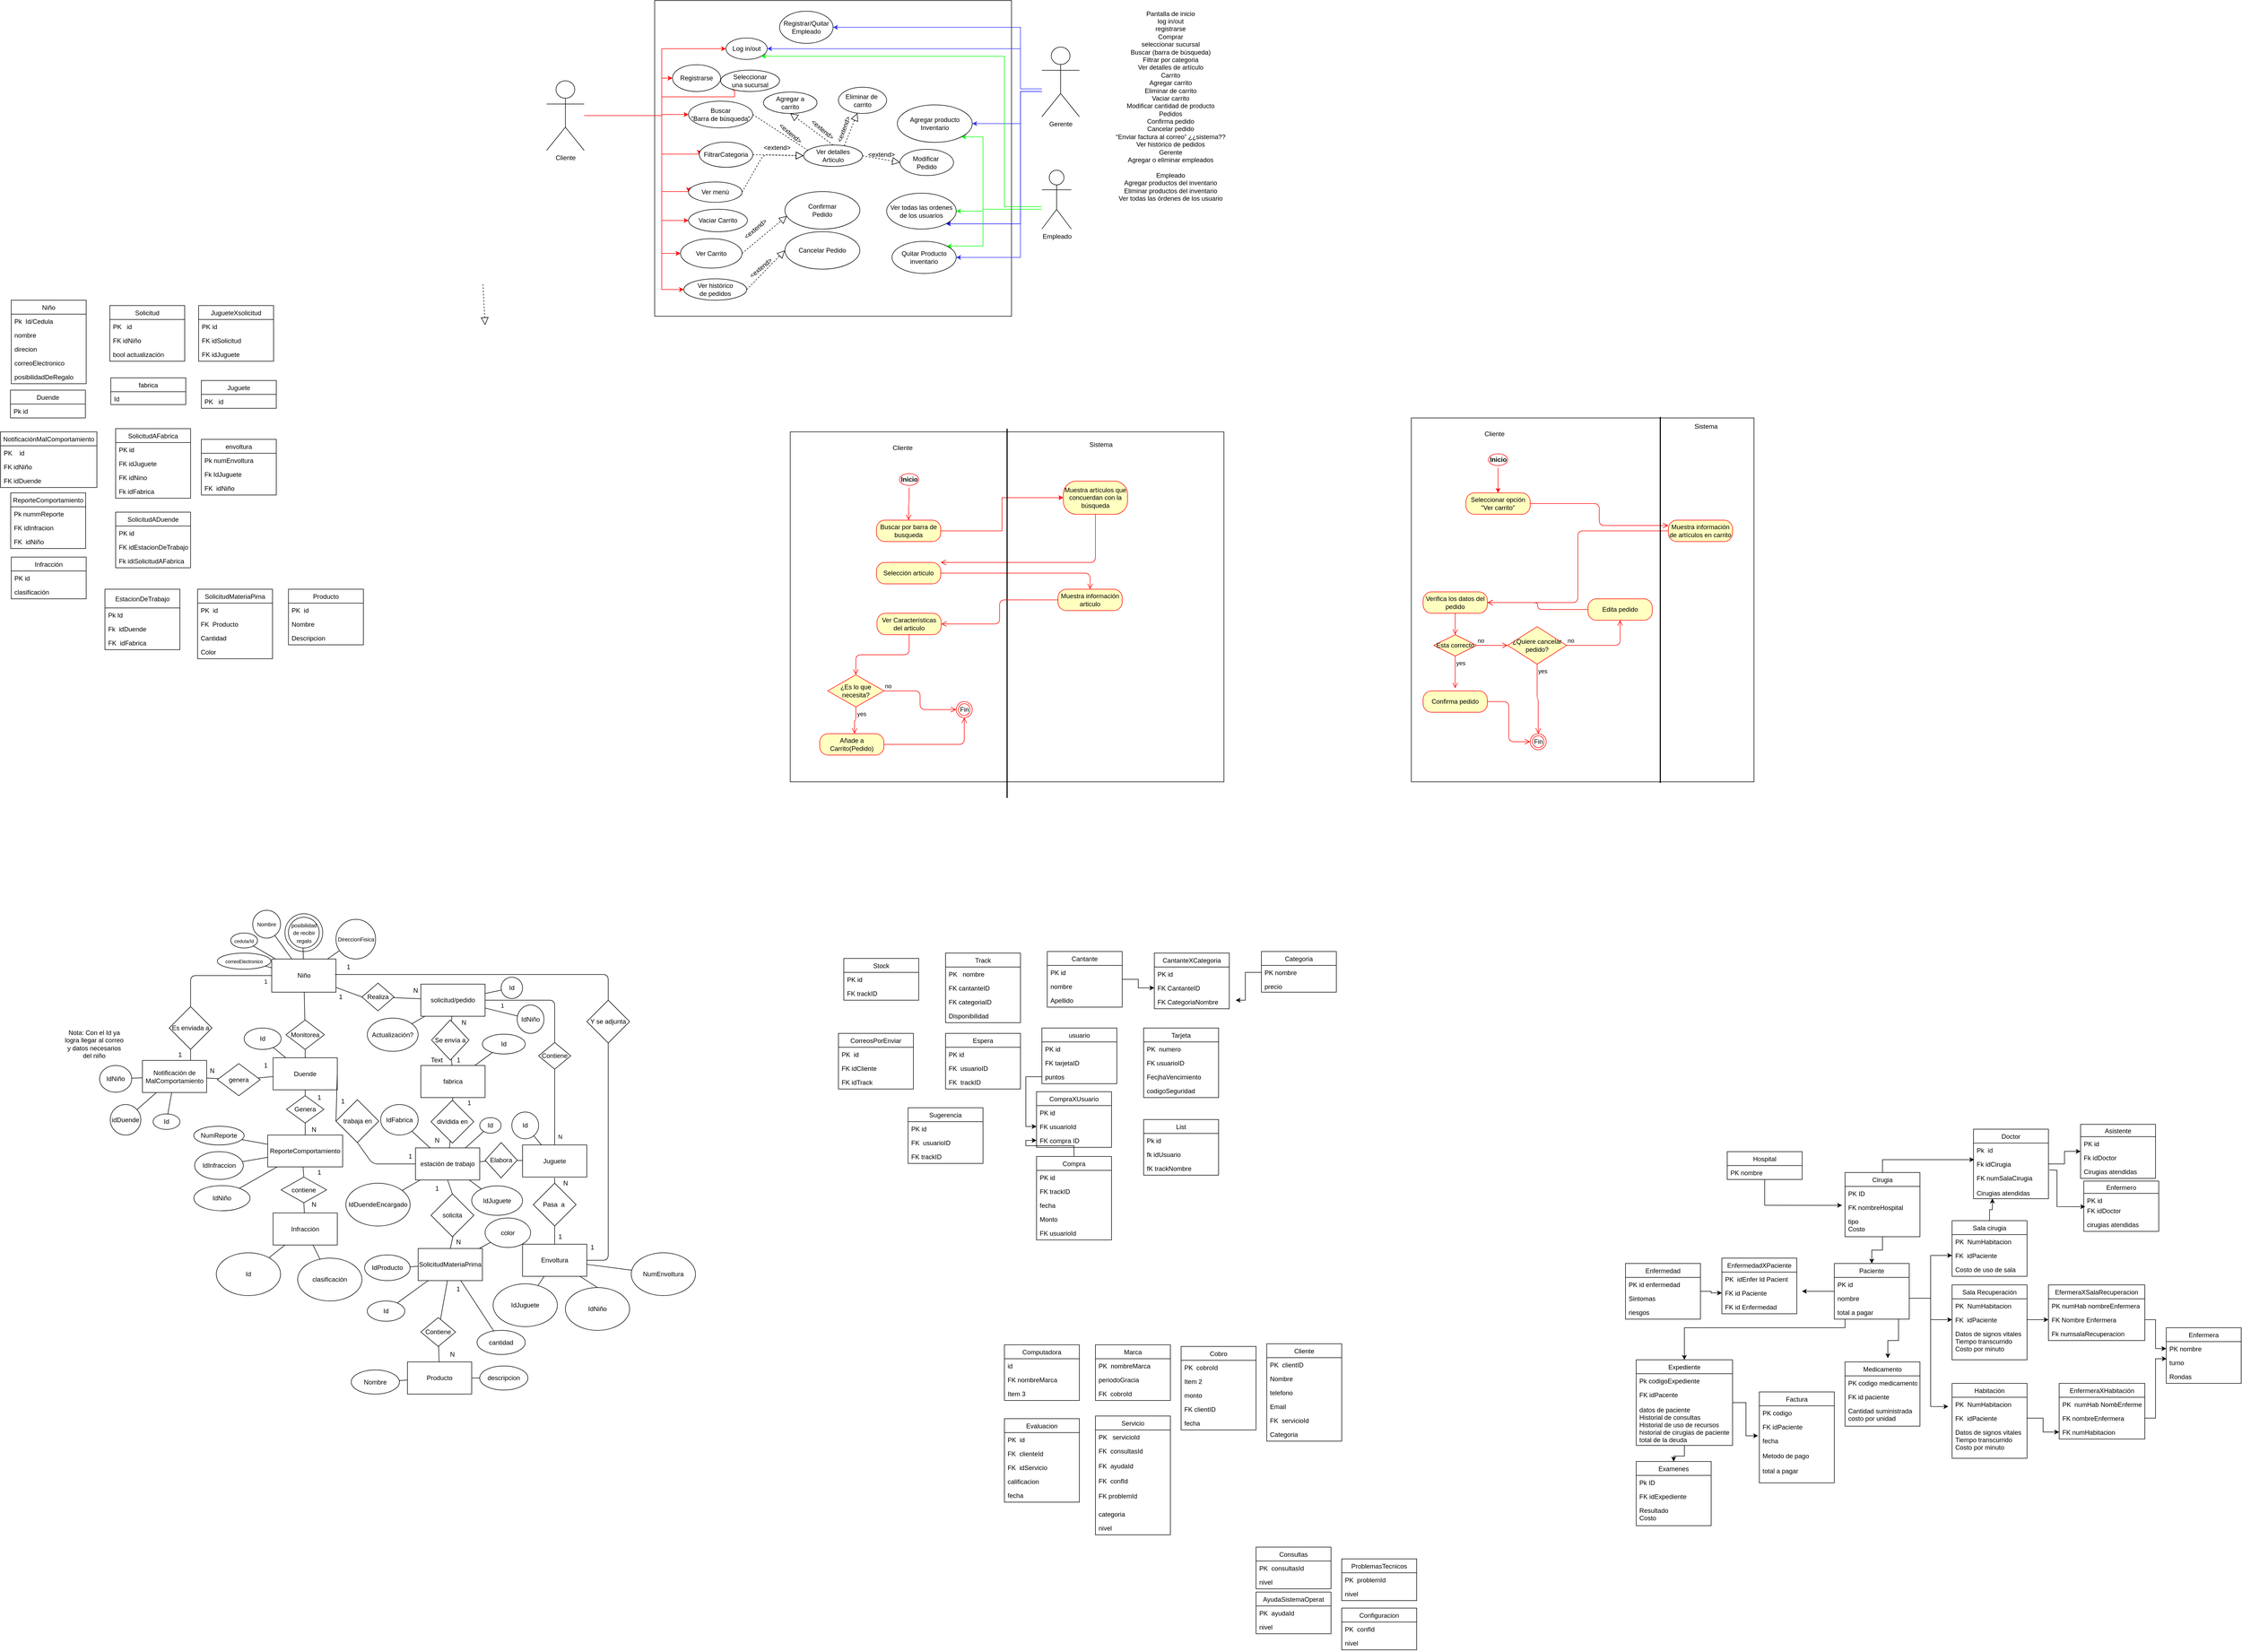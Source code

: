 <mxfile version="14.4.8" type="github">
  <diagram id="NBOCJyrbDULrzeFV42hS" name="Page-1">
    <mxGraphModel dx="5595" dy="3017" grid="1" gridSize="10" guides="1" tooltips="1" connect="1" arrows="1" fold="1" page="1" pageScale="1" pageWidth="827" pageHeight="1169" math="0" shadow="0">
      <root>
        <mxCell id="0" />
        <mxCell id="1" parent="0" />
        <mxCell id="EW1axWE9C3zxqAU5lldP-44" style="edgeStyle=orthogonalEdgeStyle;rounded=0;orthogonalLoop=1;jettySize=auto;html=1;entryX=-0.04;entryY=1.359;entryDx=0;entryDy=0;entryPerimeter=0;" parent="1" source="EW1axWE9C3zxqAU5lldP-9" target="EW1axWE9C3zxqAU5lldP-4" edge="1">
          <mxGeometry relative="1" as="geometry">
            <mxPoint x="10" y="75" as="targetPoint" />
          </mxGeometry>
        </mxCell>
        <mxCell id="EW1axWE9C3zxqAU5lldP-43" style="edgeStyle=orthogonalEdgeStyle;rounded=0;orthogonalLoop=1;jettySize=auto;html=1;entryX=0;entryY=0.5;entryDx=0;entryDy=0;" parent="1" source="EW1axWE9C3zxqAU5lldP-18" target="EW1axWE9C3zxqAU5lldP-24" edge="1">
          <mxGeometry relative="1" as="geometry">
            <mxPoint x="-160" y="235" as="targetPoint" />
          </mxGeometry>
        </mxCell>
        <mxCell id="EW1axWE9C3zxqAU5lldP-62" style="edgeStyle=orthogonalEdgeStyle;rounded=0;orthogonalLoop=1;jettySize=auto;html=1;entryX=0.5;entryY=0;entryDx=0;entryDy=0;" parent="1" source="EW1axWE9C3zxqAU5lldP-14" target="EW1axWE9C3zxqAU5lldP-53" edge="1">
          <mxGeometry relative="1" as="geometry">
            <Array as="points">
              <mxPoint x="80" y="300" />
              <mxPoint x="-220" y="300" />
            </Array>
          </mxGeometry>
        </mxCell>
        <mxCell id="EW1axWE9C3zxqAU5lldP-63" style="edgeStyle=orthogonalEdgeStyle;rounded=0;orthogonalLoop=1;jettySize=auto;html=1;entryX=1.069;entryY=0.385;entryDx=0;entryDy=0;entryPerimeter=0;" parent="1" source="EW1axWE9C3zxqAU5lldP-14" target="EW1axWE9C3zxqAU5lldP-24" edge="1">
          <mxGeometry relative="1" as="geometry">
            <Array as="points">
              <mxPoint x="40" y="232" />
              <mxPoint x="40" y="232" />
            </Array>
          </mxGeometry>
        </mxCell>
        <mxCell id="EW1axWE9C3zxqAU5lldP-95" style="edgeStyle=orthogonalEdgeStyle;rounded=0;orthogonalLoop=1;jettySize=auto;html=1;" parent="1" source="EW1axWE9C3zxqAU5lldP-14" edge="1">
          <mxGeometry relative="1" as="geometry">
            <mxPoint x="160" y="357" as="targetPoint" />
            <Array as="points">
              <mxPoint x="180" y="324" />
              <mxPoint x="160" y="324" />
              <mxPoint x="160" y="357" />
            </Array>
          </mxGeometry>
        </mxCell>
        <mxCell id="EW1axWE9C3zxqAU5lldP-14" value="Paciente" style="swimlane;fontStyle=0;childLayout=stackLayout;horizontal=1;startSize=26;fillColor=none;horizontalStack=0;resizeParent=1;resizeParentMax=0;resizeLast=0;collapsible=1;marginBottom=0;" parent="1" vertex="1">
          <mxGeometry x="60" y="180" width="140" height="104" as="geometry" />
        </mxCell>
        <mxCell id="EW1axWE9C3zxqAU5lldP-15" value="PK id" style="text;strokeColor=none;fillColor=none;align=left;verticalAlign=top;spacingLeft=4;spacingRight=4;overflow=hidden;rotatable=0;points=[[0,0.5],[1,0.5]];portConstraint=eastwest;" parent="EW1axWE9C3zxqAU5lldP-14" vertex="1">
          <mxGeometry y="26" width="140" height="26" as="geometry" />
        </mxCell>
        <mxCell id="EW1axWE9C3zxqAU5lldP-16" value="nombre" style="text;strokeColor=none;fillColor=none;align=left;verticalAlign=top;spacingLeft=4;spacingRight=4;overflow=hidden;rotatable=0;points=[[0,0.5],[1,0.5]];portConstraint=eastwest;" parent="EW1axWE9C3zxqAU5lldP-14" vertex="1">
          <mxGeometry y="52" width="140" height="26" as="geometry" />
        </mxCell>
        <mxCell id="EW1axWE9C3zxqAU5lldP-17" value="total a pagar" style="text;strokeColor=none;fillColor=none;align=left;verticalAlign=top;spacingLeft=4;spacingRight=4;overflow=hidden;rotatable=0;points=[[0,0.5],[1,0.5]];portConstraint=eastwest;" parent="EW1axWE9C3zxqAU5lldP-14" vertex="1">
          <mxGeometry y="78" width="140" height="26" as="geometry" />
        </mxCell>
        <mxCell id="EW1axWE9C3zxqAU5lldP-46" style="edgeStyle=orthogonalEdgeStyle;rounded=0;orthogonalLoop=1;jettySize=auto;html=1;entryX=0.5;entryY=0;entryDx=0;entryDy=0;" parent="1" source="EW1axWE9C3zxqAU5lldP-3" target="EW1axWE9C3zxqAU5lldP-14" edge="1">
          <mxGeometry relative="1" as="geometry" />
        </mxCell>
        <mxCell id="EW1axWE9C3zxqAU5lldP-49" style="edgeStyle=orthogonalEdgeStyle;rounded=0;orthogonalLoop=1;jettySize=auto;html=1;entryX=0.01;entryY=0.192;entryDx=0;entryDy=0;entryPerimeter=0;" parent="1" source="EW1axWE9C3zxqAU5lldP-3" target="EW1axWE9C3zxqAU5lldP-32" edge="1">
          <mxGeometry relative="1" as="geometry" />
        </mxCell>
        <mxCell id="EW1axWE9C3zxqAU5lldP-3" value="Cirugia" style="swimlane;fontStyle=0;childLayout=stackLayout;horizontal=1;startSize=26;fillColor=none;horizontalStack=0;resizeParent=1;resizeParentMax=0;resizeLast=0;collapsible=1;marginBottom=0;" parent="1" vertex="1">
          <mxGeometry x="80" y="10" width="140" height="120" as="geometry" />
        </mxCell>
        <mxCell id="EW1axWE9C3zxqAU5lldP-4" value="PK ID" style="text;strokeColor=none;fillColor=none;align=left;verticalAlign=top;spacingLeft=4;spacingRight=4;overflow=hidden;rotatable=0;points=[[0,0.5],[1,0.5]];portConstraint=eastwest;" parent="EW1axWE9C3zxqAU5lldP-3" vertex="1">
          <mxGeometry y="26" width="140" height="26" as="geometry" />
        </mxCell>
        <mxCell id="EW1axWE9C3zxqAU5lldP-5" value="FK nombreHospital" style="text;strokeColor=none;fillColor=none;align=left;verticalAlign=top;spacingLeft=4;spacingRight=4;overflow=hidden;rotatable=0;points=[[0,0.5],[1,0.5]];portConstraint=eastwest;" parent="EW1axWE9C3zxqAU5lldP-3" vertex="1">
          <mxGeometry y="52" width="140" height="26" as="geometry" />
        </mxCell>
        <mxCell id="EW1axWE9C3zxqAU5lldP-6" value="tipo&#xa;Costo" style="text;strokeColor=none;fillColor=none;align=left;verticalAlign=top;spacingLeft=4;spacingRight=4;overflow=hidden;rotatable=0;points=[[0,0.5],[1,0.5]];portConstraint=eastwest;" parent="EW1axWE9C3zxqAU5lldP-3" vertex="1">
          <mxGeometry y="78" width="140" height="42" as="geometry" />
        </mxCell>
        <mxCell id="EW1axWE9C3zxqAU5lldP-50" style="edgeStyle=orthogonalEdgeStyle;rounded=0;orthogonalLoop=1;jettySize=auto;html=1;" parent="1" source="EW1axWE9C3zxqAU5lldP-30" target="EW1axWE9C3zxqAU5lldP-34" edge="1">
          <mxGeometry relative="1" as="geometry" />
        </mxCell>
        <mxCell id="EW1axWE9C3zxqAU5lldP-52" style="edgeStyle=orthogonalEdgeStyle;rounded=0;orthogonalLoop=1;jettySize=auto;html=1;entryX=0.019;entryY=0.224;entryDx=0;entryDy=0;entryPerimeter=0;exitX=1.012;exitY=-0.038;exitDx=0;exitDy=0;exitPerimeter=0;" parent="1" source="EW1axWE9C3zxqAU5lldP-33" target="EW1axWE9C3zxqAU5lldP-40" edge="1">
          <mxGeometry relative="1" as="geometry">
            <Array as="points">
              <mxPoint x="476" y="6" />
              <mxPoint x="476" y="74" />
            </Array>
          </mxGeometry>
        </mxCell>
        <mxCell id="EW1axWE9C3zxqAU5lldP-61" style="edgeStyle=orthogonalEdgeStyle;rounded=0;orthogonalLoop=1;jettySize=auto;html=1;entryX=0.5;entryY=0;entryDx=0;entryDy=0;" parent="1" source="EW1axWE9C3zxqAU5lldP-53" target="EW1axWE9C3zxqAU5lldP-57" edge="1">
          <mxGeometry relative="1" as="geometry" />
        </mxCell>
        <mxCell id="EW1axWE9C3zxqAU5lldP-22" value="EnfermedadXPaciente" style="swimlane;fontStyle=0;childLayout=stackLayout;horizontal=1;startSize=26;fillColor=none;horizontalStack=0;resizeParent=1;resizeParentMax=0;resizeLast=0;collapsible=1;marginBottom=0;" parent="1" vertex="1">
          <mxGeometry x="-150" y="170" width="140" height="104" as="geometry" />
        </mxCell>
        <mxCell id="EW1axWE9C3zxqAU5lldP-23" value="PK  idEnfer Id Pacient" style="text;strokeColor=none;fillColor=none;align=left;verticalAlign=top;spacingLeft=4;spacingRight=4;overflow=hidden;rotatable=0;points=[[0,0.5],[1,0.5]];portConstraint=eastwest;" parent="EW1axWE9C3zxqAU5lldP-22" vertex="1">
          <mxGeometry y="26" width="140" height="26" as="geometry" />
        </mxCell>
        <mxCell id="EW1axWE9C3zxqAU5lldP-24" value="FK id Paciente" style="text;strokeColor=none;fillColor=none;align=left;verticalAlign=top;spacingLeft=4;spacingRight=4;overflow=hidden;rotatable=0;points=[[0,0.5],[1,0.5]];portConstraint=eastwest;" parent="EW1axWE9C3zxqAU5lldP-22" vertex="1">
          <mxGeometry y="52" width="140" height="26" as="geometry" />
        </mxCell>
        <mxCell id="EW1axWE9C3zxqAU5lldP-25" value="FK id Enfermedad" style="text;strokeColor=none;fillColor=none;align=left;verticalAlign=top;spacingLeft=4;spacingRight=4;overflow=hidden;rotatable=0;points=[[0,0.5],[1,0.5]];portConstraint=eastwest;" parent="EW1axWE9C3zxqAU5lldP-22" vertex="1">
          <mxGeometry y="78" width="140" height="26" as="geometry" />
        </mxCell>
        <mxCell id="EW1axWE9C3zxqAU5lldP-18" value="Enfermedad" style="swimlane;fontStyle=0;childLayout=stackLayout;horizontal=1;startSize=26;fillColor=none;horizontalStack=0;resizeParent=1;resizeParentMax=0;resizeLast=0;collapsible=1;marginBottom=0;" parent="1" vertex="1">
          <mxGeometry x="-330" y="180" width="140" height="104" as="geometry" />
        </mxCell>
        <mxCell id="EW1axWE9C3zxqAU5lldP-19" value="PK id enfermedad" style="text;strokeColor=none;fillColor=none;align=left;verticalAlign=top;spacingLeft=4;spacingRight=4;overflow=hidden;rotatable=0;points=[[0,0.5],[1,0.5]];portConstraint=eastwest;" parent="EW1axWE9C3zxqAU5lldP-18" vertex="1">
          <mxGeometry y="26" width="140" height="26" as="geometry" />
        </mxCell>
        <mxCell id="EW1axWE9C3zxqAU5lldP-20" value="Sintomas" style="text;strokeColor=none;fillColor=none;align=left;verticalAlign=top;spacingLeft=4;spacingRight=4;overflow=hidden;rotatable=0;points=[[0,0.5],[1,0.5]];portConstraint=eastwest;" parent="EW1axWE9C3zxqAU5lldP-18" vertex="1">
          <mxGeometry y="52" width="140" height="26" as="geometry" />
        </mxCell>
        <mxCell id="EW1axWE9C3zxqAU5lldP-21" value="riesgos" style="text;strokeColor=none;fillColor=none;align=left;verticalAlign=top;spacingLeft=4;spacingRight=4;overflow=hidden;rotatable=0;points=[[0,0.5],[1,0.5]];portConstraint=eastwest;" parent="EW1axWE9C3zxqAU5lldP-18" vertex="1">
          <mxGeometry y="78" width="140" height="26" as="geometry" />
        </mxCell>
        <mxCell id="EW1axWE9C3zxqAU5lldP-110" style="edgeStyle=orthogonalEdgeStyle;rounded=0;orthogonalLoop=1;jettySize=auto;html=1;entryX=0.252;entryY=0.992;entryDx=0;entryDy=0;entryPerimeter=0;" parent="1" source="EW1axWE9C3zxqAU5lldP-64" target="EW1axWE9C3zxqAU5lldP-33" edge="1">
          <mxGeometry relative="1" as="geometry" />
        </mxCell>
        <mxCell id="EW1axWE9C3zxqAU5lldP-64" value="Sala cirugia" style="swimlane;fontStyle=0;childLayout=stackLayout;horizontal=1;startSize=26;fillColor=none;horizontalStack=0;resizeParent=1;resizeParentMax=0;resizeLast=0;collapsible=1;marginBottom=0;" parent="1" vertex="1">
          <mxGeometry x="280" y="100" width="140" height="104" as="geometry" />
        </mxCell>
        <mxCell id="EW1axWE9C3zxqAU5lldP-65" value="PK  NumHabitacion" style="text;strokeColor=none;fillColor=none;align=left;verticalAlign=top;spacingLeft=4;spacingRight=4;overflow=hidden;rotatable=0;points=[[0,0.5],[1,0.5]];portConstraint=eastwest;" parent="EW1axWE9C3zxqAU5lldP-64" vertex="1">
          <mxGeometry y="26" width="140" height="26" as="geometry" />
        </mxCell>
        <mxCell id="EW1axWE9C3zxqAU5lldP-66" value="FK  idPaciente" style="text;strokeColor=none;fillColor=none;align=left;verticalAlign=top;spacingLeft=4;spacingRight=4;overflow=hidden;rotatable=0;points=[[0,0.5],[1,0.5]];portConstraint=eastwest;" parent="EW1axWE9C3zxqAU5lldP-64" vertex="1">
          <mxGeometry y="52" width="140" height="26" as="geometry" />
        </mxCell>
        <mxCell id="EW1axWE9C3zxqAU5lldP-67" value="Costo de uso de sala" style="text;strokeColor=none;fillColor=none;align=left;verticalAlign=top;spacingLeft=4;spacingRight=4;overflow=hidden;rotatable=0;points=[[0,0.5],[1,0.5]];portConstraint=eastwest;" parent="EW1axWE9C3zxqAU5lldP-64" vertex="1">
          <mxGeometry y="78" width="140" height="26" as="geometry" />
        </mxCell>
        <mxCell id="EW1axWE9C3zxqAU5lldP-68" value="Sala Recuperación" style="swimlane;fontStyle=0;childLayout=stackLayout;horizontal=1;startSize=26;fillColor=none;horizontalStack=0;resizeParent=1;resizeParentMax=0;resizeLast=0;collapsible=1;marginBottom=0;" parent="1" vertex="1">
          <mxGeometry x="280" y="220" width="140" height="140" as="geometry" />
        </mxCell>
        <mxCell id="EW1axWE9C3zxqAU5lldP-69" value="PK  NumHabitacion" style="text;strokeColor=none;fillColor=none;align=left;verticalAlign=top;spacingLeft=4;spacingRight=4;overflow=hidden;rotatable=0;points=[[0,0.5],[1,0.5]];portConstraint=eastwest;" parent="EW1axWE9C3zxqAU5lldP-68" vertex="1">
          <mxGeometry y="26" width="140" height="26" as="geometry" />
        </mxCell>
        <mxCell id="EW1axWE9C3zxqAU5lldP-70" value="FK  idPaciente" style="text;strokeColor=none;fillColor=none;align=left;verticalAlign=top;spacingLeft=4;spacingRight=4;overflow=hidden;rotatable=0;points=[[0,0.5],[1,0.5]];portConstraint=eastwest;" parent="EW1axWE9C3zxqAU5lldP-68" vertex="1">
          <mxGeometry y="52" width="140" height="26" as="geometry" />
        </mxCell>
        <mxCell id="EW1axWE9C3zxqAU5lldP-71" value="Datos de signos vitales&#xa;Tiempo transcurrido&#xa;Costo por minuto" style="text;strokeColor=none;fillColor=none;align=left;verticalAlign=top;spacingLeft=4;spacingRight=4;overflow=hidden;rotatable=0;points=[[0,0.5],[1,0.5]];portConstraint=eastwest;" parent="EW1axWE9C3zxqAU5lldP-68" vertex="1">
          <mxGeometry y="78" width="140" height="62" as="geometry" />
        </mxCell>
        <mxCell id="EW1axWE9C3zxqAU5lldP-81" style="edgeStyle=orthogonalEdgeStyle;rounded=0;orthogonalLoop=1;jettySize=auto;html=1;entryX=0;entryY=0.5;entryDx=0;entryDy=0;" parent="1" source="EW1axWE9C3zxqAU5lldP-16" target="EW1axWE9C3zxqAU5lldP-66" edge="1">
          <mxGeometry relative="1" as="geometry" />
        </mxCell>
        <mxCell id="EW1axWE9C3zxqAU5lldP-82" style="edgeStyle=orthogonalEdgeStyle;rounded=0;orthogonalLoop=1;jettySize=auto;html=1;entryX=0;entryY=0.5;entryDx=0;entryDy=0;" parent="1" source="EW1axWE9C3zxqAU5lldP-16" target="EW1axWE9C3zxqAU5lldP-70" edge="1">
          <mxGeometry relative="1" as="geometry" />
        </mxCell>
        <mxCell id="EW1axWE9C3zxqAU5lldP-83" style="edgeStyle=orthogonalEdgeStyle;rounded=0;orthogonalLoop=1;jettySize=auto;html=1;entryX=-0.05;entryY=0.667;entryDx=0;entryDy=0;entryPerimeter=0;" parent="1" source="EW1axWE9C3zxqAU5lldP-16" target="EW1axWE9C3zxqAU5lldP-77" edge="1">
          <mxGeometry relative="1" as="geometry" />
        </mxCell>
        <mxCell id="EW1axWE9C3zxqAU5lldP-76" value="Habitación" style="swimlane;fontStyle=0;childLayout=stackLayout;horizontal=1;startSize=26;fillColor=none;horizontalStack=0;resizeParent=1;resizeParentMax=0;resizeLast=0;collapsible=1;marginBottom=0;" parent="1" vertex="1">
          <mxGeometry x="280" y="404" width="140" height="140" as="geometry" />
        </mxCell>
        <mxCell id="EW1axWE9C3zxqAU5lldP-77" value="PK  NumHabitacion" style="text;strokeColor=none;fillColor=none;align=left;verticalAlign=top;spacingLeft=4;spacingRight=4;overflow=hidden;rotatable=0;points=[[0,0.5],[1,0.5]];portConstraint=eastwest;" parent="EW1axWE9C3zxqAU5lldP-76" vertex="1">
          <mxGeometry y="26" width="140" height="26" as="geometry" />
        </mxCell>
        <mxCell id="EW1axWE9C3zxqAU5lldP-78" value="FK  idPaciente" style="text;strokeColor=none;fillColor=none;align=left;verticalAlign=top;spacingLeft=4;spacingRight=4;overflow=hidden;rotatable=0;points=[[0,0.5],[1,0.5]];portConstraint=eastwest;" parent="EW1axWE9C3zxqAU5lldP-76" vertex="1">
          <mxGeometry y="52" width="140" height="26" as="geometry" />
        </mxCell>
        <mxCell id="EW1axWE9C3zxqAU5lldP-79" value="Datos de signos vitales&#xa;Tiempo transcurrido&#xa;Costo por minuto" style="text;strokeColor=none;fillColor=none;align=left;verticalAlign=top;spacingLeft=4;spacingRight=4;overflow=hidden;rotatable=0;points=[[0,0.5],[1,0.5]];portConstraint=eastwest;" parent="EW1axWE9C3zxqAU5lldP-76" vertex="1">
          <mxGeometry y="78" width="140" height="62" as="geometry" />
        </mxCell>
        <mxCell id="EW1axWE9C3zxqAU5lldP-97" style="edgeStyle=orthogonalEdgeStyle;rounded=0;orthogonalLoop=1;jettySize=auto;html=1;entryX=-0.017;entryY=0.043;entryDx=0;entryDy=0;entryPerimeter=0;" parent="1" source="EW1axWE9C3zxqAU5lldP-53" target="EW1axWE9C3zxqAU5lldP-90" edge="1">
          <mxGeometry relative="1" as="geometry" />
        </mxCell>
        <mxCell id="EW1axWE9C3zxqAU5lldP-53" value="Expediente" style="swimlane;fontStyle=0;childLayout=stackLayout;horizontal=1;startSize=26;fillColor=none;horizontalStack=0;resizeParent=1;resizeParentMax=0;resizeLast=0;collapsible=1;marginBottom=0;" parent="1" vertex="1">
          <mxGeometry x="-310" y="360" width="180" height="160" as="geometry" />
        </mxCell>
        <mxCell id="EW1axWE9C3zxqAU5lldP-54" value="Pk codigoExpediente" style="text;strokeColor=none;fillColor=none;align=left;verticalAlign=top;spacingLeft=4;spacingRight=4;overflow=hidden;rotatable=0;points=[[0,0.5],[1,0.5]];portConstraint=eastwest;" parent="EW1axWE9C3zxqAU5lldP-53" vertex="1">
          <mxGeometry y="26" width="180" height="26" as="geometry" />
        </mxCell>
        <mxCell id="EW1axWE9C3zxqAU5lldP-55" value="FK idPacente" style="text;strokeColor=none;fillColor=none;align=left;verticalAlign=top;spacingLeft=4;spacingRight=4;overflow=hidden;rotatable=0;points=[[0,0.5],[1,0.5]];portConstraint=eastwest;" parent="EW1axWE9C3zxqAU5lldP-53" vertex="1">
          <mxGeometry y="52" width="180" height="28" as="geometry" />
        </mxCell>
        <mxCell id="EW1axWE9C3zxqAU5lldP-56" value="datos de paciente&#xa;Historial de consultas&#xa;Historial de uso de recursos&#xa;historial de cirugias de paciente &#xa;total de la deuda" style="text;strokeColor=none;fillColor=none;align=left;verticalAlign=top;spacingLeft=4;spacingRight=4;overflow=hidden;rotatable=0;points=[[0,0.5],[1,0.5]];portConstraint=eastwest;" parent="EW1axWE9C3zxqAU5lldP-53" vertex="1">
          <mxGeometry y="80" width="180" height="80" as="geometry" />
        </mxCell>
        <mxCell id="EW1axWE9C3zxqAU5lldP-91" value="Medicamento" style="swimlane;fontStyle=0;childLayout=stackLayout;horizontal=1;startSize=26;fillColor=none;horizontalStack=0;resizeParent=1;resizeParentMax=0;resizeLast=0;collapsible=1;marginBottom=0;" parent="1" vertex="1">
          <mxGeometry x="80" y="364" width="140" height="120" as="geometry" />
        </mxCell>
        <mxCell id="EW1axWE9C3zxqAU5lldP-92" value="PK codigo medicamento" style="text;strokeColor=none;fillColor=none;align=left;verticalAlign=top;spacingLeft=4;spacingRight=4;overflow=hidden;rotatable=0;points=[[0,0.5],[1,0.5]];portConstraint=eastwest;" parent="EW1axWE9C3zxqAU5lldP-91" vertex="1">
          <mxGeometry y="26" width="140" height="26" as="geometry" />
        </mxCell>
        <mxCell id="EW1axWE9C3zxqAU5lldP-93" value="FK id paciente" style="text;strokeColor=none;fillColor=none;align=left;verticalAlign=top;spacingLeft=4;spacingRight=4;overflow=hidden;rotatable=0;points=[[0,0.5],[1,0.5]];portConstraint=eastwest;" parent="EW1axWE9C3zxqAU5lldP-91" vertex="1">
          <mxGeometry y="52" width="140" height="26" as="geometry" />
        </mxCell>
        <mxCell id="EW1axWE9C3zxqAU5lldP-94" value="Cantidad suministrada&#xa;costo por unidad" style="text;strokeColor=none;fillColor=none;align=left;verticalAlign=top;spacingLeft=4;spacingRight=4;overflow=hidden;rotatable=0;points=[[0,0.5],[1,0.5]];portConstraint=eastwest;" parent="EW1axWE9C3zxqAU5lldP-91" vertex="1">
          <mxGeometry y="78" width="140" height="42" as="geometry" />
        </mxCell>
        <mxCell id="EW1axWE9C3zxqAU5lldP-57" value="Examenes" style="swimlane;fontStyle=0;childLayout=stackLayout;horizontal=1;startSize=26;fillColor=none;horizontalStack=0;resizeParent=1;resizeParentMax=0;resizeLast=0;collapsible=1;marginBottom=0;" parent="1" vertex="1">
          <mxGeometry x="-310" y="550" width="140" height="120" as="geometry" />
        </mxCell>
        <mxCell id="EW1axWE9C3zxqAU5lldP-58" value="Pk ID" style="text;strokeColor=none;fillColor=none;align=left;verticalAlign=top;spacingLeft=4;spacingRight=4;overflow=hidden;rotatable=0;points=[[0,0.5],[1,0.5]];portConstraint=eastwest;" parent="EW1axWE9C3zxqAU5lldP-57" vertex="1">
          <mxGeometry y="26" width="140" height="26" as="geometry" />
        </mxCell>
        <mxCell id="EW1axWE9C3zxqAU5lldP-59" value="FK idExpediente" style="text;strokeColor=none;fillColor=none;align=left;verticalAlign=top;spacingLeft=4;spacingRight=4;overflow=hidden;rotatable=0;points=[[0,0.5],[1,0.5]];portConstraint=eastwest;" parent="EW1axWE9C3zxqAU5lldP-57" vertex="1">
          <mxGeometry y="52" width="140" height="26" as="geometry" />
        </mxCell>
        <mxCell id="EW1axWE9C3zxqAU5lldP-60" value="Resultado&#xa;Costo" style="text;strokeColor=none;fillColor=none;align=left;verticalAlign=top;spacingLeft=4;spacingRight=4;overflow=hidden;rotatable=0;points=[[0,0.5],[1,0.5]];portConstraint=eastwest;" parent="EW1axWE9C3zxqAU5lldP-57" vertex="1">
          <mxGeometry y="78" width="140" height="42" as="geometry" />
        </mxCell>
        <mxCell id="EW1axWE9C3zxqAU5lldP-87" value="Factura" style="swimlane;fontStyle=0;childLayout=stackLayout;horizontal=1;startSize=26;fillColor=none;horizontalStack=0;resizeParent=1;resizeParentMax=0;resizeLast=0;collapsible=1;marginBottom=0;" parent="1" vertex="1">
          <mxGeometry x="-80" y="420" width="140" height="170" as="geometry" />
        </mxCell>
        <mxCell id="EW1axWE9C3zxqAU5lldP-88" value="PK codigo" style="text;strokeColor=none;fillColor=none;align=left;verticalAlign=top;spacingLeft=4;spacingRight=4;overflow=hidden;rotatable=0;points=[[0,0.5],[1,0.5]];portConstraint=eastwest;" parent="EW1axWE9C3zxqAU5lldP-87" vertex="1">
          <mxGeometry y="26" width="140" height="26" as="geometry" />
        </mxCell>
        <mxCell id="EW1axWE9C3zxqAU5lldP-89" value="FK idPaciente" style="text;strokeColor=none;fillColor=none;align=left;verticalAlign=top;spacingLeft=4;spacingRight=4;overflow=hidden;rotatable=0;points=[[0,0.5],[1,0.5]];portConstraint=eastwest;" parent="EW1axWE9C3zxqAU5lldP-87" vertex="1">
          <mxGeometry y="52" width="140" height="26" as="geometry" />
        </mxCell>
        <mxCell id="EW1axWE9C3zxqAU5lldP-90" value="fecha&#xa;&#xa;Metodo de pago&#xa;&#xa;total a pagar &#xa;" style="text;strokeColor=none;fillColor=none;align=left;verticalAlign=top;spacingLeft=4;spacingRight=4;overflow=hidden;rotatable=0;points=[[0,0.5],[1,0.5]];portConstraint=eastwest;" parent="EW1axWE9C3zxqAU5lldP-87" vertex="1">
          <mxGeometry y="78" width="140" height="92" as="geometry" />
        </mxCell>
        <mxCell id="EW1axWE9C3zxqAU5lldP-9" value="Hospital" style="swimlane;fontStyle=0;childLayout=stackLayout;horizontal=1;startSize=26;fillColor=none;horizontalStack=0;resizeParent=1;resizeParentMax=0;resizeLast=0;collapsible=1;marginBottom=0;" parent="1" vertex="1">
          <mxGeometry x="-140" y="-29" width="140" height="52" as="geometry" />
        </mxCell>
        <mxCell id="EW1axWE9C3zxqAU5lldP-10" value="PK nombre" style="text;strokeColor=none;fillColor=none;align=left;verticalAlign=top;spacingLeft=4;spacingRight=4;overflow=hidden;rotatable=0;points=[[0,0.5],[1,0.5]];portConstraint=eastwest;" parent="EW1axWE9C3zxqAU5lldP-9" vertex="1">
          <mxGeometry y="26" width="140" height="26" as="geometry" />
        </mxCell>
        <mxCell id="EW1axWE9C3zxqAU5lldP-98" value="EfermeraXSalaRecuperacion" style="swimlane;fontStyle=0;childLayout=stackLayout;horizontal=1;startSize=26;fillColor=none;horizontalStack=0;resizeParent=1;resizeParentMax=0;resizeLast=0;collapsible=1;marginBottom=0;" parent="1" vertex="1">
          <mxGeometry x="460" y="220" width="180" height="104" as="geometry" />
        </mxCell>
        <mxCell id="EW1axWE9C3zxqAU5lldP-99" value="PK numHab nombreEnfermera" style="text;strokeColor=none;fillColor=none;align=left;verticalAlign=top;spacingLeft=4;spacingRight=4;overflow=hidden;rotatable=0;points=[[0,0.5],[1,0.5]];portConstraint=eastwest;" parent="EW1axWE9C3zxqAU5lldP-98" vertex="1">
          <mxGeometry y="26" width="180" height="26" as="geometry" />
        </mxCell>
        <mxCell id="EW1axWE9C3zxqAU5lldP-100" value="FK Nombre Enfermera" style="text;strokeColor=none;fillColor=none;align=left;verticalAlign=top;spacingLeft=4;spacingRight=4;overflow=hidden;rotatable=0;points=[[0,0.5],[1,0.5]];portConstraint=eastwest;" parent="EW1axWE9C3zxqAU5lldP-98" vertex="1">
          <mxGeometry y="52" width="180" height="26" as="geometry" />
        </mxCell>
        <mxCell id="EW1axWE9C3zxqAU5lldP-101" value="Fk numsalaRecuperacion" style="text;strokeColor=none;fillColor=none;align=left;verticalAlign=top;spacingLeft=4;spacingRight=4;overflow=hidden;rotatable=0;points=[[0,0.5],[1,0.5]];portConstraint=eastwest;" parent="EW1axWE9C3zxqAU5lldP-98" vertex="1">
          <mxGeometry y="78" width="180" height="26" as="geometry" />
        </mxCell>
        <mxCell id="EW1axWE9C3zxqAU5lldP-106" style="edgeStyle=orthogonalEdgeStyle;rounded=0;orthogonalLoop=1;jettySize=auto;html=1;entryX=0;entryY=0.5;entryDx=0;entryDy=0;" parent="1" source="EW1axWE9C3zxqAU5lldP-70" target="EW1axWE9C3zxqAU5lldP-100" edge="1">
          <mxGeometry relative="1" as="geometry" />
        </mxCell>
        <mxCell id="EW1axWE9C3zxqAU5lldP-107" style="edgeStyle=orthogonalEdgeStyle;rounded=0;orthogonalLoop=1;jettySize=auto;html=1;entryX=0;entryY=0.5;entryDx=0;entryDy=0;" parent="1" source="EW1axWE9C3zxqAU5lldP-78" target="EW1axWE9C3zxqAU5lldP-105" edge="1">
          <mxGeometry relative="1" as="geometry" />
        </mxCell>
        <mxCell id="EW1axWE9C3zxqAU5lldP-102" value="EnfermeraXHabitación" style="swimlane;fontStyle=0;childLayout=stackLayout;horizontal=1;startSize=26;fillColor=none;horizontalStack=0;resizeParent=1;resizeParentMax=0;resizeLast=0;collapsible=1;marginBottom=0;" parent="1" vertex="1">
          <mxGeometry x="480" y="404" width="160" height="104" as="geometry" />
        </mxCell>
        <mxCell id="EW1axWE9C3zxqAU5lldP-103" value="PK  numHab NombEnferme" style="text;strokeColor=none;fillColor=none;align=left;verticalAlign=top;spacingLeft=4;spacingRight=4;overflow=hidden;rotatable=0;points=[[0,0.5],[1,0.5]];portConstraint=eastwest;" parent="EW1axWE9C3zxqAU5lldP-102" vertex="1">
          <mxGeometry y="26" width="160" height="26" as="geometry" />
        </mxCell>
        <mxCell id="EW1axWE9C3zxqAU5lldP-104" value="FK nombreEnfermera" style="text;strokeColor=none;fillColor=none;align=left;verticalAlign=top;spacingLeft=4;spacingRight=4;overflow=hidden;rotatable=0;points=[[0,0.5],[1,0.5]];portConstraint=eastwest;" parent="EW1axWE9C3zxqAU5lldP-102" vertex="1">
          <mxGeometry y="52" width="160" height="26" as="geometry" />
        </mxCell>
        <mxCell id="EW1axWE9C3zxqAU5lldP-105" value="FK numHabitacion" style="text;strokeColor=none;fillColor=none;align=left;verticalAlign=top;spacingLeft=4;spacingRight=4;overflow=hidden;rotatable=0;points=[[0,0.5],[1,0.5]];portConstraint=eastwest;" parent="EW1axWE9C3zxqAU5lldP-102" vertex="1">
          <mxGeometry y="78" width="160" height="26" as="geometry" />
        </mxCell>
        <mxCell id="EW1axWE9C3zxqAU5lldP-108" style="edgeStyle=orthogonalEdgeStyle;rounded=0;orthogonalLoop=1;jettySize=auto;html=1;entryX=0.005;entryY=0.229;entryDx=0;entryDy=0;entryPerimeter=0;" parent="1" source="EW1axWE9C3zxqAU5lldP-104" target="EW1axWE9C3zxqAU5lldP-74" edge="1">
          <mxGeometry relative="1" as="geometry" />
        </mxCell>
        <mxCell id="EW1axWE9C3zxqAU5lldP-109" style="edgeStyle=orthogonalEdgeStyle;rounded=0;orthogonalLoop=1;jettySize=auto;html=1;entryX=0;entryY=0.5;entryDx=0;entryDy=0;" parent="1" source="EW1axWE9C3zxqAU5lldP-100" target="EW1axWE9C3zxqAU5lldP-73" edge="1">
          <mxGeometry relative="1" as="geometry" />
        </mxCell>
        <mxCell id="EW1axWE9C3zxqAU5lldP-72" value="Enfermera" style="swimlane;fontStyle=0;childLayout=stackLayout;horizontal=1;startSize=26;fillColor=none;horizontalStack=0;resizeParent=1;resizeParentMax=0;resizeLast=0;collapsible=1;marginBottom=0;" parent="1" vertex="1">
          <mxGeometry x="680" y="300" width="140" height="104" as="geometry" />
        </mxCell>
        <mxCell id="EW1axWE9C3zxqAU5lldP-73" value="PK nombre" style="text;strokeColor=none;fillColor=none;align=left;verticalAlign=top;spacingLeft=4;spacingRight=4;overflow=hidden;rotatable=0;points=[[0,0.5],[1,0.5]];portConstraint=eastwest;" parent="EW1axWE9C3zxqAU5lldP-72" vertex="1">
          <mxGeometry y="26" width="140" height="26" as="geometry" />
        </mxCell>
        <mxCell id="EW1axWE9C3zxqAU5lldP-74" value="turno" style="text;strokeColor=none;fillColor=none;align=left;verticalAlign=top;spacingLeft=4;spacingRight=4;overflow=hidden;rotatable=0;points=[[0,0.5],[1,0.5]];portConstraint=eastwest;" parent="EW1axWE9C3zxqAU5lldP-72" vertex="1">
          <mxGeometry y="52" width="140" height="26" as="geometry" />
        </mxCell>
        <mxCell id="EW1axWE9C3zxqAU5lldP-75" value="Rondas" style="text;strokeColor=none;fillColor=none;align=left;verticalAlign=top;spacingLeft=4;spacingRight=4;overflow=hidden;rotatable=0;points=[[0,0.5],[1,0.5]];portConstraint=eastwest;" parent="EW1axWE9C3zxqAU5lldP-72" vertex="1">
          <mxGeometry y="78" width="140" height="26" as="geometry" />
        </mxCell>
        <mxCell id="EW1axWE9C3zxqAU5lldP-30" value="Doctor" style="swimlane;fontStyle=0;childLayout=stackLayout;horizontal=1;startSize=26;fillColor=none;horizontalStack=0;resizeParent=1;resizeParentMax=0;resizeLast=0;collapsible=1;marginBottom=0;" parent="1" vertex="1">
          <mxGeometry x="320" y="-71" width="140" height="130" as="geometry" />
        </mxCell>
        <mxCell id="EW1axWE9C3zxqAU5lldP-31" value="Pk  id" style="text;strokeColor=none;fillColor=none;align=left;verticalAlign=top;spacingLeft=4;spacingRight=4;overflow=hidden;rotatable=0;points=[[0,0.5],[1,0.5]];portConstraint=eastwest;" parent="EW1axWE9C3zxqAU5lldP-30" vertex="1">
          <mxGeometry y="26" width="140" height="26" as="geometry" />
        </mxCell>
        <mxCell id="EW1axWE9C3zxqAU5lldP-32" value="Fk idCirugia" style="text;strokeColor=none;fillColor=none;align=left;verticalAlign=top;spacingLeft=4;spacingRight=4;overflow=hidden;rotatable=0;points=[[0,0.5],[1,0.5]];portConstraint=eastwest;" parent="EW1axWE9C3zxqAU5lldP-30" vertex="1">
          <mxGeometry y="52" width="140" height="26" as="geometry" />
        </mxCell>
        <mxCell id="EW1axWE9C3zxqAU5lldP-33" value="FK numSalaCirugia&#xa;&#xa;Cirugias atendidas" style="text;strokeColor=none;fillColor=none;align=left;verticalAlign=top;spacingLeft=4;spacingRight=4;overflow=hidden;rotatable=0;points=[[0,0.5],[1,0.5]];portConstraint=eastwest;" parent="EW1axWE9C3zxqAU5lldP-30" vertex="1">
          <mxGeometry y="78" width="140" height="52" as="geometry" />
        </mxCell>
        <mxCell id="EW1axWE9C3zxqAU5lldP-34" value="Asistente" style="swimlane;fontStyle=0;childLayout=stackLayout;horizontal=1;startSize=23;fillColor=none;horizontalStack=0;resizeParent=1;resizeParentMax=0;resizeLast=0;collapsible=1;marginBottom=0;" parent="1" vertex="1">
          <mxGeometry x="520" y="-80" width="140" height="101" as="geometry" />
        </mxCell>
        <mxCell id="EW1axWE9C3zxqAU5lldP-35" value="PK id" style="text;strokeColor=none;fillColor=none;align=left;verticalAlign=top;spacingLeft=4;spacingRight=4;overflow=hidden;rotatable=0;points=[[0,0.5],[1,0.5]];portConstraint=eastwest;" parent="EW1axWE9C3zxqAU5lldP-34" vertex="1">
          <mxGeometry y="23" width="140" height="26" as="geometry" />
        </mxCell>
        <mxCell id="EW1axWE9C3zxqAU5lldP-36" value="Fk idDoctor" style="text;strokeColor=none;fillColor=none;align=left;verticalAlign=top;spacingLeft=4;spacingRight=4;overflow=hidden;rotatable=0;points=[[0,0.5],[1,0.5]];portConstraint=eastwest;" parent="EW1axWE9C3zxqAU5lldP-34" vertex="1">
          <mxGeometry y="49" width="140" height="26" as="geometry" />
        </mxCell>
        <mxCell id="EW1axWE9C3zxqAU5lldP-37" value="Cirugias atendidas" style="text;strokeColor=none;fillColor=none;align=left;verticalAlign=top;spacingLeft=4;spacingRight=4;overflow=hidden;rotatable=0;points=[[0,0.5],[1,0.5]];portConstraint=eastwest;" parent="EW1axWE9C3zxqAU5lldP-34" vertex="1">
          <mxGeometry y="75" width="140" height="26" as="geometry" />
        </mxCell>
        <mxCell id="EW1axWE9C3zxqAU5lldP-38" value="Enfermero" style="swimlane;fontStyle=0;childLayout=stackLayout;horizontal=1;startSize=23;fillColor=none;horizontalStack=0;resizeParent=1;resizeParentMax=0;resizeLast=0;collapsible=1;marginBottom=0;" parent="1" vertex="1">
          <mxGeometry x="526" y="26" width="140" height="94" as="geometry" />
        </mxCell>
        <mxCell id="EW1axWE9C3zxqAU5lldP-39" value="PK id" style="text;strokeColor=none;fillColor=none;align=left;verticalAlign=top;spacingLeft=4;spacingRight=4;overflow=hidden;rotatable=0;points=[[0,0.5],[1,0.5]];portConstraint=eastwest;" parent="EW1axWE9C3zxqAU5lldP-38" vertex="1">
          <mxGeometry y="23" width="140" height="19" as="geometry" />
        </mxCell>
        <mxCell id="EW1axWE9C3zxqAU5lldP-40" value="FK idDoctor" style="text;strokeColor=none;fillColor=none;align=left;verticalAlign=top;spacingLeft=4;spacingRight=4;overflow=hidden;rotatable=0;points=[[0,0.5],[1,0.5]];portConstraint=eastwest;" parent="EW1axWE9C3zxqAU5lldP-38" vertex="1">
          <mxGeometry y="42" width="140" height="26" as="geometry" />
        </mxCell>
        <mxCell id="EW1axWE9C3zxqAU5lldP-41" value="cirugias atendidas" style="text;strokeColor=none;fillColor=none;align=left;verticalAlign=top;spacingLeft=4;spacingRight=4;overflow=hidden;rotatable=0;points=[[0,0.5],[1,0.5]];portConstraint=eastwest;" parent="EW1axWE9C3zxqAU5lldP-38" vertex="1">
          <mxGeometry y="68" width="140" height="26" as="geometry" />
        </mxCell>
        <mxCell id="2BNAaccvK22he9K3C34C-2" value="Computadora" style="swimlane;fontStyle=0;childLayout=stackLayout;horizontal=1;startSize=26;fillColor=none;horizontalStack=0;resizeParent=1;resizeParentMax=0;resizeLast=0;collapsible=1;marginBottom=0;" parent="1" vertex="1">
          <mxGeometry x="-1490" y="332" width="140" height="104" as="geometry" />
        </mxCell>
        <mxCell id="2BNAaccvK22he9K3C34C-3" value="id" style="text;strokeColor=none;fillColor=none;align=left;verticalAlign=top;spacingLeft=4;spacingRight=4;overflow=hidden;rotatable=0;points=[[0,0.5],[1,0.5]];portConstraint=eastwest;" parent="2BNAaccvK22he9K3C34C-2" vertex="1">
          <mxGeometry y="26" width="140" height="26" as="geometry" />
        </mxCell>
        <mxCell id="2BNAaccvK22he9K3C34C-4" value="FK nombreMarca" style="text;strokeColor=none;fillColor=none;align=left;verticalAlign=top;spacingLeft=4;spacingRight=4;overflow=hidden;rotatable=0;points=[[0,0.5],[1,0.5]];portConstraint=eastwest;" parent="2BNAaccvK22he9K3C34C-2" vertex="1">
          <mxGeometry y="52" width="140" height="26" as="geometry" />
        </mxCell>
        <mxCell id="2BNAaccvK22he9K3C34C-5" value="Item 3" style="text;strokeColor=none;fillColor=none;align=left;verticalAlign=top;spacingLeft=4;spacingRight=4;overflow=hidden;rotatable=0;points=[[0,0.5],[1,0.5]];portConstraint=eastwest;" parent="2BNAaccvK22he9K3C34C-2" vertex="1">
          <mxGeometry y="78" width="140" height="26" as="geometry" />
        </mxCell>
        <mxCell id="2BNAaccvK22he9K3C34C-10" value="Cobro" style="swimlane;fontStyle=0;childLayout=stackLayout;horizontal=1;startSize=26;fillColor=none;horizontalStack=0;resizeParent=1;resizeParentMax=0;resizeLast=0;collapsible=1;marginBottom=0;" parent="1" vertex="1">
          <mxGeometry x="-1160" y="335" width="140" height="156" as="geometry" />
        </mxCell>
        <mxCell id="2BNAaccvK22he9K3C34C-11" value="PK  cobroId" style="text;strokeColor=none;fillColor=none;align=left;verticalAlign=top;spacingLeft=4;spacingRight=4;overflow=hidden;rotatable=0;points=[[0,0.5],[1,0.5]];portConstraint=eastwest;" parent="2BNAaccvK22he9K3C34C-10" vertex="1">
          <mxGeometry y="26" width="140" height="26" as="geometry" />
        </mxCell>
        <mxCell id="2BNAaccvK22he9K3C34C-12" value="Item 2" style="text;strokeColor=none;fillColor=none;align=left;verticalAlign=top;spacingLeft=4;spacingRight=4;overflow=hidden;rotatable=0;points=[[0,0.5],[1,0.5]];portConstraint=eastwest;" parent="2BNAaccvK22he9K3C34C-10" vertex="1">
          <mxGeometry y="52" width="140" height="26" as="geometry" />
        </mxCell>
        <mxCell id="2BNAaccvK22he9K3C34C-13" value="monto" style="text;strokeColor=none;fillColor=none;align=left;verticalAlign=top;spacingLeft=4;spacingRight=4;overflow=hidden;rotatable=0;points=[[0,0.5],[1,0.5]];portConstraint=eastwest;" parent="2BNAaccvK22he9K3C34C-10" vertex="1">
          <mxGeometry y="78" width="140" height="26" as="geometry" />
        </mxCell>
        <mxCell id="2BNAaccvK22he9K3C34C-49" value="FK clientID" style="text;strokeColor=none;fillColor=none;align=left;verticalAlign=top;spacingLeft=4;spacingRight=4;overflow=hidden;rotatable=0;points=[[0,0.5],[1,0.5]];portConstraint=eastwest;" parent="2BNAaccvK22he9K3C34C-10" vertex="1">
          <mxGeometry y="104" width="140" height="26" as="geometry" />
        </mxCell>
        <mxCell id="TkcTn7V3Rc2BHI-xNNhM-5" value="fecha" style="text;strokeColor=none;fillColor=none;align=left;verticalAlign=top;spacingLeft=4;spacingRight=4;overflow=hidden;rotatable=0;points=[[0,0.5],[1,0.5]];portConstraint=eastwest;" parent="2BNAaccvK22he9K3C34C-10" vertex="1">
          <mxGeometry y="130" width="140" height="26" as="geometry" />
        </mxCell>
        <mxCell id="2BNAaccvK22he9K3C34C-15" value="Marca" style="swimlane;fontStyle=0;childLayout=stackLayout;horizontal=1;startSize=26;fillColor=none;horizontalStack=0;resizeParent=1;resizeParentMax=0;resizeLast=0;collapsible=1;marginBottom=0;" parent="1" vertex="1">
          <mxGeometry x="-1320" y="332" width="140" height="104" as="geometry" />
        </mxCell>
        <mxCell id="2BNAaccvK22he9K3C34C-16" value="PK  nombreMarca" style="text;strokeColor=none;fillColor=none;align=left;verticalAlign=top;spacingLeft=4;spacingRight=4;overflow=hidden;rotatable=0;points=[[0,0.5],[1,0.5]];portConstraint=eastwest;" parent="2BNAaccvK22he9K3C34C-15" vertex="1">
          <mxGeometry y="26" width="140" height="26" as="geometry" />
        </mxCell>
        <mxCell id="2BNAaccvK22he9K3C34C-17" value="periodoGracia" style="text;strokeColor=none;fillColor=none;align=left;verticalAlign=top;spacingLeft=4;spacingRight=4;overflow=hidden;rotatable=0;points=[[0,0.5],[1,0.5]];portConstraint=eastwest;" parent="2BNAaccvK22he9K3C34C-15" vertex="1">
          <mxGeometry y="52" width="140" height="26" as="geometry" />
        </mxCell>
        <mxCell id="2BNAaccvK22he9K3C34C-18" value="FK  cobroId" style="text;strokeColor=none;fillColor=none;align=left;verticalAlign=top;spacingLeft=4;spacingRight=4;overflow=hidden;rotatable=0;points=[[0,0.5],[1,0.5]];portConstraint=eastwest;" parent="2BNAaccvK22he9K3C34C-15" vertex="1">
          <mxGeometry y="78" width="140" height="26" as="geometry" />
        </mxCell>
        <mxCell id="2BNAaccvK22he9K3C34C-19" value="Cliente" style="swimlane;fontStyle=0;childLayout=stackLayout;horizontal=1;startSize=26;fillColor=none;horizontalStack=0;resizeParent=1;resizeParentMax=0;resizeLast=0;collapsible=1;marginBottom=0;" parent="1" vertex="1">
          <mxGeometry x="-1000" y="330" width="140" height="182" as="geometry" />
        </mxCell>
        <mxCell id="2BNAaccvK22he9K3C34C-20" value="PK  clientID" style="text;strokeColor=none;fillColor=none;align=left;verticalAlign=top;spacingLeft=4;spacingRight=4;overflow=hidden;rotatable=0;points=[[0,0.5],[1,0.5]];portConstraint=eastwest;" parent="2BNAaccvK22he9K3C34C-19" vertex="1">
          <mxGeometry y="26" width="140" height="26" as="geometry" />
        </mxCell>
        <mxCell id="2BNAaccvK22he9K3C34C-44" value="Nombre" style="text;strokeColor=none;fillColor=none;align=left;verticalAlign=top;spacingLeft=4;spacingRight=4;overflow=hidden;rotatable=0;points=[[0,0.5],[1,0.5]];portConstraint=eastwest;" parent="2BNAaccvK22he9K3C34C-19" vertex="1">
          <mxGeometry y="52" width="140" height="26" as="geometry" />
        </mxCell>
        <mxCell id="2BNAaccvK22he9K3C34C-21" value="telefono" style="text;strokeColor=none;fillColor=none;align=left;verticalAlign=top;spacingLeft=4;spacingRight=4;overflow=hidden;rotatable=0;points=[[0,0.5],[1,0.5]];portConstraint=eastwest;" parent="2BNAaccvK22he9K3C34C-19" vertex="1">
          <mxGeometry y="78" width="140" height="26" as="geometry" />
        </mxCell>
        <mxCell id="2BNAaccvK22he9K3C34C-22" value="Email" style="text;strokeColor=none;fillColor=none;align=left;verticalAlign=top;spacingLeft=4;spacingRight=4;overflow=hidden;rotatable=0;points=[[0,0.5],[1,0.5]];portConstraint=eastwest;" parent="2BNAaccvK22he9K3C34C-19" vertex="1">
          <mxGeometry y="104" width="140" height="26" as="geometry" />
        </mxCell>
        <mxCell id="TkcTn7V3Rc2BHI-xNNhM-7" value="FK  servicioId" style="text;strokeColor=none;fillColor=none;align=left;verticalAlign=top;spacingLeft=4;spacingRight=4;overflow=hidden;rotatable=0;points=[[0,0.5],[1,0.5]];portConstraint=eastwest;" parent="2BNAaccvK22he9K3C34C-19" vertex="1">
          <mxGeometry y="130" width="140" height="26" as="geometry" />
        </mxCell>
        <mxCell id="TkcTn7V3Rc2BHI-xNNhM-8" value="Categoria" style="text;strokeColor=none;fillColor=none;align=left;verticalAlign=top;spacingLeft=4;spacingRight=4;overflow=hidden;rotatable=0;points=[[0,0.5],[1,0.5]];portConstraint=eastwest;" parent="2BNAaccvK22he9K3C34C-19" vertex="1">
          <mxGeometry y="156" width="140" height="26" as="geometry" />
        </mxCell>
        <mxCell id="2BNAaccvK22he9K3C34C-28" value="AyudaSistemaOperat" style="swimlane;fontStyle=0;childLayout=stackLayout;horizontal=1;startSize=26;fillColor=none;horizontalStack=0;resizeParent=1;resizeParentMax=0;resizeLast=0;collapsible=1;marginBottom=0;" parent="1" vertex="1">
          <mxGeometry x="-1020" y="794" width="140" height="78" as="geometry" />
        </mxCell>
        <mxCell id="2BNAaccvK22he9K3C34C-29" value="PK  ayudaId" style="text;strokeColor=none;fillColor=none;align=left;verticalAlign=top;spacingLeft=4;spacingRight=4;overflow=hidden;rotatable=0;points=[[0,0.5],[1,0.5]];portConstraint=eastwest;" parent="2BNAaccvK22he9K3C34C-28" vertex="1">
          <mxGeometry y="26" width="140" height="26" as="geometry" />
        </mxCell>
        <mxCell id="2BNAaccvK22he9K3C34C-30" value="nivel" style="text;strokeColor=none;fillColor=none;align=left;verticalAlign=top;spacingLeft=4;spacingRight=4;overflow=hidden;rotatable=0;points=[[0,0.5],[1,0.5]];portConstraint=eastwest;" parent="2BNAaccvK22he9K3C34C-28" vertex="1">
          <mxGeometry y="52" width="140" height="26" as="geometry" />
        </mxCell>
        <mxCell id="2BNAaccvK22he9K3C34C-32" value="Configuracion" style="swimlane;fontStyle=0;childLayout=stackLayout;horizontal=1;startSize=26;fillColor=none;horizontalStack=0;resizeParent=1;resizeParentMax=0;resizeLast=0;collapsible=1;marginBottom=0;" parent="1" vertex="1">
          <mxGeometry x="-860" y="824" width="140" height="78" as="geometry" />
        </mxCell>
        <mxCell id="2BNAaccvK22he9K3C34C-33" value="PK  confId" style="text;strokeColor=none;fillColor=none;align=left;verticalAlign=top;spacingLeft=4;spacingRight=4;overflow=hidden;rotatable=0;points=[[0,0.5],[1,0.5]];portConstraint=eastwest;" parent="2BNAaccvK22he9K3C34C-32" vertex="1">
          <mxGeometry y="26" width="140" height="26" as="geometry" />
        </mxCell>
        <mxCell id="2BNAaccvK22he9K3C34C-34" value="nivel" style="text;strokeColor=none;fillColor=none;align=left;verticalAlign=top;spacingLeft=4;spacingRight=4;overflow=hidden;rotatable=0;points=[[0,0.5],[1,0.5]];portConstraint=eastwest;" parent="2BNAaccvK22he9K3C34C-32" vertex="1">
          <mxGeometry y="52" width="140" height="26" as="geometry" />
        </mxCell>
        <mxCell id="2BNAaccvK22he9K3C34C-36" value="Servicio" style="swimlane;fontStyle=0;childLayout=stackLayout;horizontal=1;startSize=26;fillColor=none;horizontalStack=0;resizeParent=1;resizeParentMax=0;resizeLast=0;collapsible=1;marginBottom=0;" parent="1" vertex="1">
          <mxGeometry x="-1320" y="465" width="140" height="222" as="geometry" />
        </mxCell>
        <mxCell id="2BNAaccvK22he9K3C34C-37" value="PK   servicioId" style="text;strokeColor=none;fillColor=none;align=left;verticalAlign=top;spacingLeft=4;spacingRight=4;overflow=hidden;rotatable=0;points=[[0,0.5],[1,0.5]];portConstraint=eastwest;" parent="2BNAaccvK22he9K3C34C-36" vertex="1">
          <mxGeometry y="26" width="140" height="26" as="geometry" />
        </mxCell>
        <mxCell id="2BNAaccvK22he9K3C34C-38" value="FK  consultasId&#xa;&#xa;FK  ayudaId&#xa;&#xa;FK  confId&#xa;&#xa;FK problemId" style="text;strokeColor=none;fillColor=none;align=left;verticalAlign=top;spacingLeft=4;spacingRight=4;overflow=hidden;rotatable=0;points=[[0,0.5],[1,0.5]];portConstraint=eastwest;" parent="2BNAaccvK22he9K3C34C-36" vertex="1">
          <mxGeometry y="52" width="140" height="118" as="geometry" />
        </mxCell>
        <mxCell id="2BNAaccvK22he9K3C34C-39" value="categoria" style="text;strokeColor=none;fillColor=none;align=left;verticalAlign=top;spacingLeft=4;spacingRight=4;overflow=hidden;rotatable=0;points=[[0,0.5],[1,0.5]];portConstraint=eastwest;" parent="2BNAaccvK22he9K3C34C-36" vertex="1">
          <mxGeometry y="170" width="140" height="26" as="geometry" />
        </mxCell>
        <mxCell id="TkcTn7V3Rc2BHI-xNNhM-15" value="nivel" style="text;strokeColor=none;fillColor=none;align=left;verticalAlign=top;spacingLeft=4;spacingRight=4;overflow=hidden;rotatable=0;points=[[0,0.5],[1,0.5]];portConstraint=eastwest;" parent="2BNAaccvK22he9K3C34C-36" vertex="1">
          <mxGeometry y="196" width="140" height="26" as="geometry" />
        </mxCell>
        <mxCell id="2BNAaccvK22he9K3C34C-6" value="Consultas" style="swimlane;fontStyle=0;childLayout=stackLayout;horizontal=1;startSize=26;fillColor=none;horizontalStack=0;resizeParent=1;resizeParentMax=0;resizeLast=0;collapsible=1;marginBottom=0;" parent="1" vertex="1">
          <mxGeometry x="-1020" y="710" width="140" height="78" as="geometry" />
        </mxCell>
        <mxCell id="2BNAaccvK22he9K3C34C-7" value="PK  consultasId" style="text;strokeColor=none;fillColor=none;align=left;verticalAlign=top;spacingLeft=4;spacingRight=4;overflow=hidden;rotatable=0;points=[[0,0.5],[1,0.5]];portConstraint=eastwest;" parent="2BNAaccvK22he9K3C34C-6" vertex="1">
          <mxGeometry y="26" width="140" height="26" as="geometry" />
        </mxCell>
        <mxCell id="2BNAaccvK22he9K3C34C-8" value="nivel" style="text;strokeColor=none;fillColor=none;align=left;verticalAlign=top;spacingLeft=4;spacingRight=4;overflow=hidden;rotatable=0;points=[[0,0.5],[1,0.5]];portConstraint=eastwest;" parent="2BNAaccvK22he9K3C34C-6" vertex="1">
          <mxGeometry y="52" width="140" height="26" as="geometry" />
        </mxCell>
        <mxCell id="2BNAaccvK22he9K3C34C-24" value="ProblemasTecnicos" style="swimlane;fontStyle=0;childLayout=stackLayout;horizontal=1;startSize=26;fillColor=none;horizontalStack=0;resizeParent=1;resizeParentMax=0;resizeLast=0;collapsible=1;marginBottom=0;" parent="1" vertex="1">
          <mxGeometry x="-860" y="732" width="140" height="78" as="geometry" />
        </mxCell>
        <mxCell id="2BNAaccvK22he9K3C34C-25" value="PK  problemId" style="text;strokeColor=none;fillColor=none;align=left;verticalAlign=top;spacingLeft=4;spacingRight=4;overflow=hidden;rotatable=0;points=[[0,0.5],[1,0.5]];portConstraint=eastwest;" parent="2BNAaccvK22he9K3C34C-24" vertex="1">
          <mxGeometry y="26" width="140" height="26" as="geometry" />
        </mxCell>
        <mxCell id="2BNAaccvK22he9K3C34C-26" value="nivel" style="text;strokeColor=none;fillColor=none;align=left;verticalAlign=top;spacingLeft=4;spacingRight=4;overflow=hidden;rotatable=0;points=[[0,0.5],[1,0.5]];portConstraint=eastwest;" parent="2BNAaccvK22he9K3C34C-24" vertex="1">
          <mxGeometry y="52" width="140" height="26" as="geometry" />
        </mxCell>
        <mxCell id="TkcTn7V3Rc2BHI-xNNhM-9" value="Evaluacion" style="swimlane;fontStyle=0;childLayout=stackLayout;horizontal=1;startSize=26;fillColor=none;horizontalStack=0;resizeParent=1;resizeParentMax=0;resizeLast=0;collapsible=1;marginBottom=0;" parent="1" vertex="1">
          <mxGeometry x="-1490" y="470" width="140" height="156" as="geometry" />
        </mxCell>
        <mxCell id="TkcTn7V3Rc2BHI-xNNhM-10" value="PK  id" style="text;strokeColor=none;fillColor=none;align=left;verticalAlign=top;spacingLeft=4;spacingRight=4;overflow=hidden;rotatable=0;points=[[0,0.5],[1,0.5]];portConstraint=eastwest;" parent="TkcTn7V3Rc2BHI-xNNhM-9" vertex="1">
          <mxGeometry y="26" width="140" height="26" as="geometry" />
        </mxCell>
        <mxCell id="TkcTn7V3Rc2BHI-xNNhM-11" value="FK  clienteId" style="text;strokeColor=none;fillColor=none;align=left;verticalAlign=top;spacingLeft=4;spacingRight=4;overflow=hidden;rotatable=0;points=[[0,0.5],[1,0.5]];portConstraint=eastwest;" parent="TkcTn7V3Rc2BHI-xNNhM-9" vertex="1">
          <mxGeometry y="52" width="140" height="26" as="geometry" />
        </mxCell>
        <mxCell id="TkcTn7V3Rc2BHI-xNNhM-16" value="FK  idServicio" style="text;strokeColor=none;fillColor=none;align=left;verticalAlign=top;spacingLeft=4;spacingRight=4;overflow=hidden;rotatable=0;points=[[0,0.5],[1,0.5]];portConstraint=eastwest;" parent="TkcTn7V3Rc2BHI-xNNhM-9" vertex="1">
          <mxGeometry y="78" width="140" height="26" as="geometry" />
        </mxCell>
        <mxCell id="TkcTn7V3Rc2BHI-xNNhM-13" value="calificacion" style="text;strokeColor=none;fillColor=none;align=left;verticalAlign=top;spacingLeft=4;spacingRight=4;overflow=hidden;rotatable=0;points=[[0,0.5],[1,0.5]];portConstraint=eastwest;" parent="TkcTn7V3Rc2BHI-xNNhM-9" vertex="1">
          <mxGeometry y="104" width="140" height="26" as="geometry" />
        </mxCell>
        <mxCell id="TkcTn7V3Rc2BHI-xNNhM-17" value="fecha" style="text;strokeColor=none;fillColor=none;align=left;verticalAlign=top;spacingLeft=4;spacingRight=4;overflow=hidden;rotatable=0;points=[[0,0.5],[1,0.5]];portConstraint=eastwest;" parent="TkcTn7V3Rc2BHI-xNNhM-9" vertex="1">
          <mxGeometry y="130" width="140" height="26" as="geometry" />
        </mxCell>
        <mxCell id="ceM1LvnE3krG-w8dis7R-1" value="Track" style="swimlane;fontStyle=0;childLayout=stackLayout;horizontal=1;startSize=26;fillColor=none;horizontalStack=0;resizeParent=1;resizeParentMax=0;resizeLast=0;collapsible=1;marginBottom=0;" parent="1" vertex="1">
          <mxGeometry x="-1600" y="-400" width="140" height="130" as="geometry" />
        </mxCell>
        <mxCell id="ceM1LvnE3krG-w8dis7R-2" value="PK   nombre" style="text;strokeColor=none;fillColor=none;align=left;verticalAlign=top;spacingLeft=4;spacingRight=4;overflow=hidden;rotatable=0;points=[[0,0.5],[1,0.5]];portConstraint=eastwest;" parent="ceM1LvnE3krG-w8dis7R-1" vertex="1">
          <mxGeometry y="26" width="140" height="26" as="geometry" />
        </mxCell>
        <mxCell id="ceM1LvnE3krG-w8dis7R-3" value="FK cantanteID" style="text;strokeColor=none;fillColor=none;align=left;verticalAlign=top;spacingLeft=4;spacingRight=4;overflow=hidden;rotatable=0;points=[[0,0.5],[1,0.5]];portConstraint=eastwest;" parent="ceM1LvnE3krG-w8dis7R-1" vertex="1">
          <mxGeometry y="52" width="140" height="26" as="geometry" />
        </mxCell>
        <mxCell id="ceM1LvnE3krG-w8dis7R-4" value="FK categoriaID" style="text;strokeColor=none;fillColor=none;align=left;verticalAlign=top;spacingLeft=4;spacingRight=4;overflow=hidden;rotatable=0;points=[[0,0.5],[1,0.5]];portConstraint=eastwest;" parent="ceM1LvnE3krG-w8dis7R-1" vertex="1">
          <mxGeometry y="78" width="140" height="26" as="geometry" />
        </mxCell>
        <mxCell id="ceM1LvnE3krG-w8dis7R-48" value="Disponibilidad" style="text;strokeColor=none;fillColor=none;align=left;verticalAlign=top;spacingLeft=4;spacingRight=4;overflow=hidden;rotatable=0;points=[[0,0.5],[1,0.5]];portConstraint=eastwest;" parent="ceM1LvnE3krG-w8dis7R-1" vertex="1">
          <mxGeometry y="104" width="140" height="26" as="geometry" />
        </mxCell>
        <mxCell id="ceM1LvnE3krG-w8dis7R-34" style="edgeStyle=orthogonalEdgeStyle;rounded=0;orthogonalLoop=1;jettySize=auto;html=1;entryX=0;entryY=0.5;entryDx=0;entryDy=0;" parent="1" source="ceM1LvnE3krG-w8dis7R-5" target="ceM1LvnE3krG-w8dis7R-32" edge="1">
          <mxGeometry relative="1" as="geometry" />
        </mxCell>
        <mxCell id="ceM1LvnE3krG-w8dis7R-5" value="Cantante" style="swimlane;fontStyle=0;childLayout=stackLayout;horizontal=1;startSize=26;fillColor=none;horizontalStack=0;resizeParent=1;resizeParentMax=0;resizeLast=0;collapsible=1;marginBottom=0;" parent="1" vertex="1">
          <mxGeometry x="-1410" y="-403" width="140" height="104" as="geometry" />
        </mxCell>
        <mxCell id="ceM1LvnE3krG-w8dis7R-6" value="PK id" style="text;strokeColor=none;fillColor=none;align=left;verticalAlign=top;spacingLeft=4;spacingRight=4;overflow=hidden;rotatable=0;points=[[0,0.5],[1,0.5]];portConstraint=eastwest;" parent="ceM1LvnE3krG-w8dis7R-5" vertex="1">
          <mxGeometry y="26" width="140" height="26" as="geometry" />
        </mxCell>
        <mxCell id="ceM1LvnE3krG-w8dis7R-7" value="nombre" style="text;strokeColor=none;fillColor=none;align=left;verticalAlign=top;spacingLeft=4;spacingRight=4;overflow=hidden;rotatable=0;points=[[0,0.5],[1,0.5]];portConstraint=eastwest;" parent="ceM1LvnE3krG-w8dis7R-5" vertex="1">
          <mxGeometry y="52" width="140" height="26" as="geometry" />
        </mxCell>
        <mxCell id="ceM1LvnE3krG-w8dis7R-8" value="Apellido" style="text;strokeColor=none;fillColor=none;align=left;verticalAlign=top;spacingLeft=4;spacingRight=4;overflow=hidden;rotatable=0;points=[[0,0.5],[1,0.5]];portConstraint=eastwest;" parent="ceM1LvnE3krG-w8dis7R-5" vertex="1">
          <mxGeometry y="78" width="140" height="26" as="geometry" />
        </mxCell>
        <mxCell id="ceM1LvnE3krG-w8dis7R-9" value="Categoria" style="swimlane;fontStyle=0;childLayout=stackLayout;horizontal=1;startSize=26;fillColor=none;horizontalStack=0;resizeParent=1;resizeParentMax=0;resizeLast=0;collapsible=1;marginBottom=0;" parent="1" vertex="1">
          <mxGeometry x="-1010" y="-403" width="140" height="76" as="geometry" />
        </mxCell>
        <mxCell id="ceM1LvnE3krG-w8dis7R-10" value="PK nombre" style="text;strokeColor=none;fillColor=none;align=left;verticalAlign=top;spacingLeft=4;spacingRight=4;overflow=hidden;rotatable=0;points=[[0,0.5],[1,0.5]];portConstraint=eastwest;" parent="ceM1LvnE3krG-w8dis7R-9" vertex="1">
          <mxGeometry y="26" width="140" height="26" as="geometry" />
        </mxCell>
        <mxCell id="ceM1LvnE3krG-w8dis7R-12" value="precio" style="text;strokeColor=none;fillColor=none;align=left;verticalAlign=top;spacingLeft=4;spacingRight=4;overflow=hidden;rotatable=0;points=[[0,0.5],[1,0.5]];portConstraint=eastwest;" parent="ceM1LvnE3krG-w8dis7R-9" vertex="1">
          <mxGeometry y="52" width="140" height="24" as="geometry" />
        </mxCell>
        <mxCell id="ceM1LvnE3krG-w8dis7R-13" value="usuario" style="swimlane;fontStyle=0;childLayout=stackLayout;horizontal=1;startSize=26;fillColor=none;horizontalStack=0;resizeParent=1;resizeParentMax=0;resizeLast=0;collapsible=1;marginBottom=0;" parent="1" vertex="1">
          <mxGeometry x="-1420" y="-260" width="140" height="104" as="geometry" />
        </mxCell>
        <mxCell id="ceM1LvnE3krG-w8dis7R-14" value="PK id" style="text;strokeColor=none;fillColor=none;align=left;verticalAlign=top;spacingLeft=4;spacingRight=4;overflow=hidden;rotatable=0;points=[[0,0.5],[1,0.5]];portConstraint=eastwest;" parent="ceM1LvnE3krG-w8dis7R-13" vertex="1">
          <mxGeometry y="26" width="140" height="26" as="geometry" />
        </mxCell>
        <mxCell id="ceM1LvnE3krG-w8dis7R-15" value="FK tarjetaID" style="text;strokeColor=none;fillColor=none;align=left;verticalAlign=top;spacingLeft=4;spacingRight=4;overflow=hidden;rotatable=0;points=[[0,0.5],[1,0.5]];portConstraint=eastwest;" parent="ceM1LvnE3krG-w8dis7R-13" vertex="1">
          <mxGeometry y="52" width="140" height="26" as="geometry" />
        </mxCell>
        <mxCell id="ceM1LvnE3krG-w8dis7R-16" value="puntos" style="text;strokeColor=none;fillColor=none;align=left;verticalAlign=top;spacingLeft=4;spacingRight=4;overflow=hidden;rotatable=0;points=[[0,0.5],[1,0.5]];portConstraint=eastwest;" parent="ceM1LvnE3krG-w8dis7R-13" vertex="1">
          <mxGeometry y="78" width="140" height="26" as="geometry" />
        </mxCell>
        <mxCell id="ceM1LvnE3krG-w8dis7R-17" value="Tarjeta" style="swimlane;fontStyle=0;childLayout=stackLayout;horizontal=1;startSize=26;fillColor=none;horizontalStack=0;resizeParent=1;resizeParentMax=0;resizeLast=0;collapsible=1;marginBottom=0;" parent="1" vertex="1">
          <mxGeometry x="-1230" y="-260" width="140" height="130" as="geometry" />
        </mxCell>
        <mxCell id="ceM1LvnE3krG-w8dis7R-18" value="PK  numero" style="text;strokeColor=none;fillColor=none;align=left;verticalAlign=top;spacingLeft=4;spacingRight=4;overflow=hidden;rotatable=0;points=[[0,0.5],[1,0.5]];portConstraint=eastwest;" parent="ceM1LvnE3krG-w8dis7R-17" vertex="1">
          <mxGeometry y="26" width="140" height="26" as="geometry" />
        </mxCell>
        <mxCell id="ceM1LvnE3krG-w8dis7R-19" value="FK usuarioID" style="text;strokeColor=none;fillColor=none;align=left;verticalAlign=top;spacingLeft=4;spacingRight=4;overflow=hidden;rotatable=0;points=[[0,0.5],[1,0.5]];portConstraint=eastwest;" parent="ceM1LvnE3krG-w8dis7R-17" vertex="1">
          <mxGeometry y="52" width="140" height="26" as="geometry" />
        </mxCell>
        <mxCell id="ceM1LvnE3krG-w8dis7R-20" value="FecjhaVencimiento" style="text;strokeColor=none;fillColor=none;align=left;verticalAlign=top;spacingLeft=4;spacingRight=4;overflow=hidden;rotatable=0;points=[[0,0.5],[1,0.5]];portConstraint=eastwest;" parent="ceM1LvnE3krG-w8dis7R-17" vertex="1">
          <mxGeometry y="78" width="140" height="26" as="geometry" />
        </mxCell>
        <mxCell id="ceM1LvnE3krG-w8dis7R-21" value="codigoSeguridad" style="text;strokeColor=none;fillColor=none;align=left;verticalAlign=top;spacingLeft=4;spacingRight=4;overflow=hidden;rotatable=0;points=[[0,0.5],[1,0.5]];portConstraint=eastwest;" parent="ceM1LvnE3krG-w8dis7R-17" vertex="1">
          <mxGeometry y="104" width="140" height="26" as="geometry" />
        </mxCell>
        <mxCell id="ceM1LvnE3krG-w8dis7R-22" value="Espera" style="swimlane;fontStyle=0;childLayout=stackLayout;horizontal=1;startSize=26;fillColor=none;horizontalStack=0;resizeParent=1;resizeParentMax=0;resizeLast=0;collapsible=1;marginBottom=0;" parent="1" vertex="1">
          <mxGeometry x="-1600" y="-250" width="140" height="104" as="geometry" />
        </mxCell>
        <mxCell id="ceM1LvnE3krG-w8dis7R-23" value="PK id" style="text;strokeColor=none;fillColor=none;align=left;verticalAlign=top;spacingLeft=4;spacingRight=4;overflow=hidden;rotatable=0;points=[[0,0.5],[1,0.5]];portConstraint=eastwest;" parent="ceM1LvnE3krG-w8dis7R-22" vertex="1">
          <mxGeometry y="26" width="140" height="26" as="geometry" />
        </mxCell>
        <mxCell id="ceM1LvnE3krG-w8dis7R-24" value="FK  usuarioID" style="text;strokeColor=none;fillColor=none;align=left;verticalAlign=top;spacingLeft=4;spacingRight=4;overflow=hidden;rotatable=0;points=[[0,0.5],[1,0.5]];portConstraint=eastwest;" parent="ceM1LvnE3krG-w8dis7R-22" vertex="1">
          <mxGeometry y="52" width="140" height="26" as="geometry" />
        </mxCell>
        <mxCell id="ceM1LvnE3krG-w8dis7R-25" value="FK  trackID" style="text;strokeColor=none;fillColor=none;align=left;verticalAlign=top;spacingLeft=4;spacingRight=4;overflow=hidden;rotatable=0;points=[[0,0.5],[1,0.5]];portConstraint=eastwest;" parent="ceM1LvnE3krG-w8dis7R-22" vertex="1">
          <mxGeometry y="78" width="140" height="26" as="geometry" />
        </mxCell>
        <mxCell id="ceM1LvnE3krG-w8dis7R-30" value="CantanteXCategoria" style="swimlane;fontStyle=0;childLayout=stackLayout;horizontal=1;startSize=26;fillColor=none;horizontalStack=0;resizeParent=1;resizeParentMax=0;resizeLast=0;collapsible=1;marginBottom=0;" parent="1" vertex="1">
          <mxGeometry x="-1210" y="-400" width="140" height="104" as="geometry" />
        </mxCell>
        <mxCell id="ceM1LvnE3krG-w8dis7R-31" value="PK id" style="text;strokeColor=none;fillColor=none;align=left;verticalAlign=top;spacingLeft=4;spacingRight=4;overflow=hidden;rotatable=0;points=[[0,0.5],[1,0.5]];portConstraint=eastwest;" parent="ceM1LvnE3krG-w8dis7R-30" vertex="1">
          <mxGeometry y="26" width="140" height="26" as="geometry" />
        </mxCell>
        <mxCell id="ceM1LvnE3krG-w8dis7R-32" value="FK CantanteID" style="text;strokeColor=none;fillColor=none;align=left;verticalAlign=top;spacingLeft=4;spacingRight=4;overflow=hidden;rotatable=0;points=[[0,0.5],[1,0.5]];portConstraint=eastwest;" parent="ceM1LvnE3krG-w8dis7R-30" vertex="1">
          <mxGeometry y="52" width="140" height="26" as="geometry" />
        </mxCell>
        <mxCell id="ceM1LvnE3krG-w8dis7R-33" value="FK CategoriaNombre" style="text;strokeColor=none;fillColor=none;align=left;verticalAlign=top;spacingLeft=4;spacingRight=4;overflow=hidden;rotatable=0;points=[[0,0.5],[1,0.5]];portConstraint=eastwest;" parent="ceM1LvnE3krG-w8dis7R-30" vertex="1">
          <mxGeometry y="78" width="140" height="26" as="geometry" />
        </mxCell>
        <mxCell id="ceM1LvnE3krG-w8dis7R-35" style="edgeStyle=orthogonalEdgeStyle;rounded=0;orthogonalLoop=1;jettySize=auto;html=1;entryX=1.085;entryY=0.385;entryDx=0;entryDy=0;entryPerimeter=0;" parent="1" source="ceM1LvnE3krG-w8dis7R-10" target="ceM1LvnE3krG-w8dis7R-33" edge="1">
          <mxGeometry relative="1" as="geometry" />
        </mxCell>
        <mxCell id="ceM1LvnE3krG-w8dis7R-47" style="edgeStyle=orthogonalEdgeStyle;rounded=0;orthogonalLoop=1;jettySize=auto;html=1;entryX=0;entryY=0.5;entryDx=0;entryDy=0;" parent="1" source="ceM1LvnE3krG-w8dis7R-36" target="ceM1LvnE3krG-w8dis7R-45" edge="1">
          <mxGeometry relative="1" as="geometry" />
        </mxCell>
        <mxCell id="ceM1LvnE3krG-w8dis7R-36" value="Compra" style="swimlane;fontStyle=0;childLayout=stackLayout;horizontal=1;startSize=26;fillColor=none;horizontalStack=0;resizeParent=1;resizeParentMax=0;resizeLast=0;collapsible=1;marginBottom=0;" parent="1" vertex="1">
          <mxGeometry x="-1430" y="-20" width="140" height="156" as="geometry" />
        </mxCell>
        <mxCell id="ceM1LvnE3krG-w8dis7R-37" value="PK id" style="text;strokeColor=none;fillColor=none;align=left;verticalAlign=top;spacingLeft=4;spacingRight=4;overflow=hidden;rotatable=0;points=[[0,0.5],[1,0.5]];portConstraint=eastwest;" parent="ceM1LvnE3krG-w8dis7R-36" vertex="1">
          <mxGeometry y="26" width="140" height="26" as="geometry" />
        </mxCell>
        <mxCell id="ceM1LvnE3krG-w8dis7R-39" value="FK trackID" style="text;strokeColor=none;fillColor=none;align=left;verticalAlign=top;spacingLeft=4;spacingRight=4;overflow=hidden;rotatable=0;points=[[0,0.5],[1,0.5]];portConstraint=eastwest;" parent="ceM1LvnE3krG-w8dis7R-36" vertex="1">
          <mxGeometry y="52" width="140" height="26" as="geometry" />
        </mxCell>
        <mxCell id="ceM1LvnE3krG-w8dis7R-53" value="fecha" style="text;strokeColor=none;fillColor=none;align=left;verticalAlign=top;spacingLeft=4;spacingRight=4;overflow=hidden;rotatable=0;points=[[0,0.5],[1,0.5]];portConstraint=eastwest;" parent="ceM1LvnE3krG-w8dis7R-36" vertex="1">
          <mxGeometry y="78" width="140" height="26" as="geometry" />
        </mxCell>
        <mxCell id="ceM1LvnE3krG-w8dis7R-54" value="Monto" style="text;strokeColor=none;fillColor=none;align=left;verticalAlign=top;spacingLeft=4;spacingRight=4;overflow=hidden;rotatable=0;points=[[0,0.5],[1,0.5]];portConstraint=eastwest;" parent="ceM1LvnE3krG-w8dis7R-36" vertex="1">
          <mxGeometry y="104" width="140" height="26" as="geometry" />
        </mxCell>
        <mxCell id="ceM1LvnE3krG-w8dis7R-60" value="FK usuarioId" style="text;strokeColor=none;fillColor=none;align=left;verticalAlign=top;spacingLeft=4;spacingRight=4;overflow=hidden;rotatable=0;points=[[0,0.5],[1,0.5]];portConstraint=eastwest;" parent="ceM1LvnE3krG-w8dis7R-36" vertex="1">
          <mxGeometry y="130" width="140" height="26" as="geometry" />
        </mxCell>
        <mxCell id="ceM1LvnE3krG-w8dis7R-42" value="CompraXUsuario" style="swimlane;fontStyle=0;childLayout=stackLayout;horizontal=1;startSize=26;fillColor=none;horizontalStack=0;resizeParent=1;resizeParentMax=0;resizeLast=0;collapsible=1;marginBottom=0;" parent="1" vertex="1">
          <mxGeometry x="-1430" y="-141" width="140" height="104" as="geometry" />
        </mxCell>
        <mxCell id="ceM1LvnE3krG-w8dis7R-43" value="PK id" style="text;strokeColor=none;fillColor=none;align=left;verticalAlign=top;spacingLeft=4;spacingRight=4;overflow=hidden;rotatable=0;points=[[0,0.5],[1,0.5]];portConstraint=eastwest;" parent="ceM1LvnE3krG-w8dis7R-42" vertex="1">
          <mxGeometry y="26" width="140" height="26" as="geometry" />
        </mxCell>
        <mxCell id="ceM1LvnE3krG-w8dis7R-44" value="FK usuarioId" style="text;strokeColor=none;fillColor=none;align=left;verticalAlign=top;spacingLeft=4;spacingRight=4;overflow=hidden;rotatable=0;points=[[0,0.5],[1,0.5]];portConstraint=eastwest;" parent="ceM1LvnE3krG-w8dis7R-42" vertex="1">
          <mxGeometry y="52" width="140" height="26" as="geometry" />
        </mxCell>
        <mxCell id="ceM1LvnE3krG-w8dis7R-45" value="FK compra ID" style="text;strokeColor=none;fillColor=none;align=left;verticalAlign=top;spacingLeft=4;spacingRight=4;overflow=hidden;rotatable=0;points=[[0,0.5],[1,0.5]];portConstraint=eastwest;" parent="ceM1LvnE3krG-w8dis7R-42" vertex="1">
          <mxGeometry y="78" width="140" height="26" as="geometry" />
        </mxCell>
        <mxCell id="ceM1LvnE3krG-w8dis7R-46" style="edgeStyle=orthogonalEdgeStyle;rounded=0;orthogonalLoop=1;jettySize=auto;html=1;exitX=0;exitY=0.5;exitDx=0;exitDy=0;entryX=0;entryY=0.5;entryDx=0;entryDy=0;" parent="1" source="ceM1LvnE3krG-w8dis7R-16" target="ceM1LvnE3krG-w8dis7R-44" edge="1">
          <mxGeometry relative="1" as="geometry" />
        </mxCell>
        <mxCell id="ceM1LvnE3krG-w8dis7R-49" value="Stock" style="swimlane;fontStyle=0;childLayout=stackLayout;horizontal=1;startSize=26;fillColor=none;horizontalStack=0;resizeParent=1;resizeParentMax=0;resizeLast=0;collapsible=1;marginBottom=0;" parent="1" vertex="1">
          <mxGeometry x="-1790" y="-390" width="140" height="78" as="geometry" />
        </mxCell>
        <mxCell id="ceM1LvnE3krG-w8dis7R-50" value="PK id " style="text;strokeColor=none;fillColor=none;align=left;verticalAlign=top;spacingLeft=4;spacingRight=4;overflow=hidden;rotatable=0;points=[[0,0.5],[1,0.5]];portConstraint=eastwest;" parent="ceM1LvnE3krG-w8dis7R-49" vertex="1">
          <mxGeometry y="26" width="140" height="26" as="geometry" />
        </mxCell>
        <mxCell id="ceM1LvnE3krG-w8dis7R-51" value="FK trackID" style="text;strokeColor=none;fillColor=none;align=left;verticalAlign=top;spacingLeft=4;spacingRight=4;overflow=hidden;rotatable=0;points=[[0,0.5],[1,0.5]];portConstraint=eastwest;" parent="ceM1LvnE3krG-w8dis7R-49" vertex="1">
          <mxGeometry y="52" width="140" height="26" as="geometry" />
        </mxCell>
        <mxCell id="ceM1LvnE3krG-w8dis7R-55" value="Sugerencia" style="swimlane;fontStyle=0;childLayout=stackLayout;horizontal=1;startSize=26;fillColor=none;horizontalStack=0;resizeParent=1;resizeParentMax=0;resizeLast=0;collapsible=1;marginBottom=0;" parent="1" vertex="1">
          <mxGeometry x="-1670" y="-111" width="140" height="104" as="geometry" />
        </mxCell>
        <mxCell id="ceM1LvnE3krG-w8dis7R-56" value="PK id" style="text;strokeColor=none;fillColor=none;align=left;verticalAlign=top;spacingLeft=4;spacingRight=4;overflow=hidden;rotatable=0;points=[[0,0.5],[1,0.5]];portConstraint=eastwest;" parent="ceM1LvnE3krG-w8dis7R-55" vertex="1">
          <mxGeometry y="26" width="140" height="26" as="geometry" />
        </mxCell>
        <mxCell id="ceM1LvnE3krG-w8dis7R-57" value="FK  usuarioID" style="text;strokeColor=none;fillColor=none;align=left;verticalAlign=top;spacingLeft=4;spacingRight=4;overflow=hidden;rotatable=0;points=[[0,0.5],[1,0.5]];portConstraint=eastwest;" parent="ceM1LvnE3krG-w8dis7R-55" vertex="1">
          <mxGeometry y="52" width="140" height="26" as="geometry" />
        </mxCell>
        <mxCell id="ceM1LvnE3krG-w8dis7R-58" value="FK trackID" style="text;strokeColor=none;fillColor=none;align=left;verticalAlign=top;spacingLeft=4;spacingRight=4;overflow=hidden;rotatable=0;points=[[0,0.5],[1,0.5]];portConstraint=eastwest;" parent="ceM1LvnE3krG-w8dis7R-55" vertex="1">
          <mxGeometry y="78" width="140" height="26" as="geometry" />
        </mxCell>
        <mxCell id="ceM1LvnE3krG-w8dis7R-61" value="List" style="swimlane;fontStyle=0;childLayout=stackLayout;horizontal=1;startSize=26;fillColor=none;horizontalStack=0;resizeParent=1;resizeParentMax=0;resizeLast=0;collapsible=1;marginBottom=0;" parent="1" vertex="1">
          <mxGeometry x="-1230" y="-89" width="140" height="104" as="geometry" />
        </mxCell>
        <mxCell id="ceM1LvnE3krG-w8dis7R-62" value="Pk id" style="text;strokeColor=none;fillColor=none;align=left;verticalAlign=top;spacingLeft=4;spacingRight=4;overflow=hidden;rotatable=0;points=[[0,0.5],[1,0.5]];portConstraint=eastwest;" parent="ceM1LvnE3krG-w8dis7R-61" vertex="1">
          <mxGeometry y="26" width="140" height="26" as="geometry" />
        </mxCell>
        <mxCell id="ceM1LvnE3krG-w8dis7R-63" value="fk idUsuario" style="text;strokeColor=none;fillColor=none;align=left;verticalAlign=top;spacingLeft=4;spacingRight=4;overflow=hidden;rotatable=0;points=[[0,0.5],[1,0.5]];portConstraint=eastwest;" parent="ceM1LvnE3krG-w8dis7R-61" vertex="1">
          <mxGeometry y="52" width="140" height="26" as="geometry" />
        </mxCell>
        <mxCell id="ceM1LvnE3krG-w8dis7R-64" value="fK trackNombre" style="text;strokeColor=none;fillColor=none;align=left;verticalAlign=top;spacingLeft=4;spacingRight=4;overflow=hidden;rotatable=0;points=[[0,0.5],[1,0.5]];portConstraint=eastwest;" parent="ceM1LvnE3krG-w8dis7R-61" vertex="1">
          <mxGeometry y="78" width="140" height="26" as="geometry" />
        </mxCell>
        <mxCell id="ceM1LvnE3krG-w8dis7R-65" value="CorreosPorEnviar" style="swimlane;fontStyle=0;childLayout=stackLayout;horizontal=1;startSize=26;fillColor=none;horizontalStack=0;resizeParent=1;resizeParentMax=0;resizeLast=0;collapsible=1;marginBottom=0;" parent="1" vertex="1">
          <mxGeometry x="-1800" y="-250" width="140" height="104" as="geometry" />
        </mxCell>
        <mxCell id="ceM1LvnE3krG-w8dis7R-66" value="PK  id" style="text;strokeColor=none;fillColor=none;align=left;verticalAlign=top;spacingLeft=4;spacingRight=4;overflow=hidden;rotatable=0;points=[[0,0.5],[1,0.5]];portConstraint=eastwest;" parent="ceM1LvnE3krG-w8dis7R-65" vertex="1">
          <mxGeometry y="26" width="140" height="26" as="geometry" />
        </mxCell>
        <mxCell id="ceM1LvnE3krG-w8dis7R-67" value="FK idCliente" style="text;strokeColor=none;fillColor=none;align=left;verticalAlign=top;spacingLeft=4;spacingRight=4;overflow=hidden;rotatable=0;points=[[0,0.5],[1,0.5]];portConstraint=eastwest;" parent="ceM1LvnE3krG-w8dis7R-65" vertex="1">
          <mxGeometry y="52" width="140" height="26" as="geometry" />
        </mxCell>
        <mxCell id="ceM1LvnE3krG-w8dis7R-68" value="FK idTrack" style="text;strokeColor=none;fillColor=none;align=left;verticalAlign=top;spacingLeft=4;spacingRight=4;overflow=hidden;rotatable=0;points=[[0,0.5],[1,0.5]];portConstraint=eastwest;" parent="ceM1LvnE3krG-w8dis7R-65" vertex="1">
          <mxGeometry y="78" width="140" height="26" as="geometry" />
        </mxCell>
        <mxCell id="loltS8ejkLvPo0tQ4wPs-1" value="Niño" style="rounded=0;whiteSpace=wrap;html=1;" parent="1" vertex="1">
          <mxGeometry x="-2858.5" y="-389" width="120" height="62" as="geometry" />
        </mxCell>
        <mxCell id="loltS8ejkLvPo0tQ4wPs-2" value="solicitud/pedido" style="rounded=0;whiteSpace=wrap;html=1;" parent="1" vertex="1">
          <mxGeometry x="-2580" y="-342" width="120" height="60" as="geometry" />
        </mxCell>
        <mxCell id="loltS8ejkLvPo0tQ4wPs-3" value="Realiza" style="rhombus;whiteSpace=wrap;html=1;" parent="1" vertex="1">
          <mxGeometry x="-2690" y="-344" width="60" height="52" as="geometry" />
        </mxCell>
        <mxCell id="loltS8ejkLvPo0tQ4wPs-6" value="Juguete" style="rounded=0;whiteSpace=wrap;html=1;" parent="1" vertex="1">
          <mxGeometry x="-2390" y="-41.5" width="120" height="60" as="geometry" />
        </mxCell>
        <mxCell id="loltS8ejkLvPo0tQ4wPs-7" value="Contiene" style="rhombus;whiteSpace=wrap;html=1;" parent="1" vertex="1">
          <mxGeometry x="-2360" y="-233" width="60" height="50" as="geometry" />
        </mxCell>
        <mxCell id="loltS8ejkLvPo0tQ4wPs-8" value="ReporteComportamiento" style="rounded=0;whiteSpace=wrap;html=1;" parent="1" vertex="1">
          <mxGeometry x="-2866" y="-60" width="140" height="59.5" as="geometry" />
        </mxCell>
        <mxCell id="loltS8ejkLvPo0tQ4wPs-9" value="Duende" style="rounded=0;whiteSpace=wrap;html=1;" parent="1" vertex="1">
          <mxGeometry x="-2856" y="-204.5" width="120" height="60" as="geometry" />
        </mxCell>
        <mxCell id="loltS8ejkLvPo0tQ4wPs-10" value="Genera" style="rhombus;whiteSpace=wrap;html=1;" parent="1" vertex="1">
          <mxGeometry x="-2831" y="-133.5" width="70" height="51" as="geometry" />
        </mxCell>
        <mxCell id="loltS8ejkLvPo0tQ4wPs-11" value="contiene" style="rhombus;whiteSpace=wrap;html=1;" parent="1" vertex="1">
          <mxGeometry x="-2841" y="18.5" width="85" height="48" as="geometry" />
        </mxCell>
        <mxCell id="loltS8ejkLvPo0tQ4wPs-13" value="Infracción" style="rounded=0;whiteSpace=wrap;html=1;" parent="1" vertex="1">
          <mxGeometry x="-2856" y="85.5" width="120" height="60" as="geometry" />
        </mxCell>
        <mxCell id="loltS8ejkLvPo0tQ4wPs-14" value="Monitorea" style="rhombus;whiteSpace=wrap;html=1;" parent="1" vertex="1">
          <mxGeometry x="-2832" y="-275" width="72" height="55" as="geometry" />
        </mxCell>
        <mxCell id="loltS8ejkLvPo0tQ4wPs-15" value="" style="ellipse;whiteSpace=wrap;html=1;aspect=fixed;" parent="1" vertex="1">
          <mxGeometry x="-2833.75" y="-473.5" width="70.5" height="70.5" as="geometry" />
        </mxCell>
        <mxCell id="loltS8ejkLvPo0tQ4wPs-16" value="&lt;font style=&quot;font-size: 10px&quot;&gt;posibilidad de recibir regalo&lt;/font&gt;" style="ellipse;whiteSpace=wrap;html=1;aspect=fixed;" parent="1" vertex="1">
          <mxGeometry x="-2827.25" y="-467" width="57.5" height="57.5" as="geometry" />
        </mxCell>
        <mxCell id="loltS8ejkLvPo0tQ4wPs-17" value="genera" style="rhombus;whiteSpace=wrap;html=1;" parent="1" vertex="1">
          <mxGeometry x="-2960" y="-193.5" width="80" height="60" as="geometry" />
        </mxCell>
        <mxCell id="loltS8ejkLvPo0tQ4wPs-18" value="Notificación de MalComportamiento" style="rounded=0;whiteSpace=wrap;html=1;" parent="1" vertex="1">
          <mxGeometry x="-3100" y="-199.5" width="120" height="60" as="geometry" />
        </mxCell>
        <mxCell id="loltS8ejkLvPo0tQ4wPs-19" value="fabrica" style="rounded=0;whiteSpace=wrap;html=1;" parent="1" vertex="1">
          <mxGeometry x="-2580" y="-190" width="120" height="60" as="geometry" />
        </mxCell>
        <mxCell id="loltS8ejkLvPo0tQ4wPs-20" value="Se envía a" style="rhombus;whiteSpace=wrap;html=1;" parent="1" vertex="1">
          <mxGeometry x="-2560" y="-275" width="70" height="75" as="geometry" />
        </mxCell>
        <mxCell id="loltS8ejkLvPo0tQ4wPs-21" value="dividida en" style="rhombus;whiteSpace=wrap;html=1;" parent="1" vertex="1">
          <mxGeometry x="-2561" y="-125" width="80" height="80" as="geometry" />
        </mxCell>
        <mxCell id="loltS8ejkLvPo0tQ4wPs-22" value="estación de trabajo" style="rounded=0;whiteSpace=wrap;html=1;" parent="1" vertex="1">
          <mxGeometry x="-2590" y="-36" width="120" height="60" as="geometry" />
        </mxCell>
        <mxCell id="loltS8ejkLvPo0tQ4wPs-23" value="trabaja en" style="rhombus;whiteSpace=wrap;html=1;" parent="1" vertex="1">
          <mxGeometry x="-2738.5" y="-126" width="80" height="80" as="geometry" />
        </mxCell>
        <mxCell id="loltS8ejkLvPo0tQ4wPs-24" value="" style="endArrow=none;html=1;exitX=0.5;exitY=1;exitDx=0;exitDy=0;entryX=0;entryY=0.5;entryDx=0;entryDy=0;" parent="1" source="loltS8ejkLvPo0tQ4wPs-23" target="loltS8ejkLvPo0tQ4wPs-22" edge="1">
          <mxGeometry width="50" height="50" relative="1" as="geometry">
            <mxPoint x="-2640" y="20" as="sourcePoint" />
            <mxPoint x="-2590" y="-30" as="targetPoint" />
            <Array as="points">
              <mxPoint x="-2670" y="-6" />
            </Array>
          </mxGeometry>
        </mxCell>
        <mxCell id="loltS8ejkLvPo0tQ4wPs-25" value="" style="endArrow=none;html=1;exitX=1;exitY=0.5;exitDx=0;exitDy=0;entryX=0;entryY=0.5;entryDx=0;entryDy=0;" parent="1" source="loltS8ejkLvPo0tQ4wPs-9" target="loltS8ejkLvPo0tQ4wPs-23" edge="1">
          <mxGeometry width="50" height="50" relative="1" as="geometry">
            <mxPoint x="-2760" y="-120" as="sourcePoint" />
            <mxPoint x="-2710" y="-170" as="targetPoint" />
          </mxGeometry>
        </mxCell>
        <mxCell id="loltS8ejkLvPo0tQ4wPs-26" value="Pasa&amp;nbsp; a&amp;nbsp;" style="rhombus;whiteSpace=wrap;html=1;" parent="1" vertex="1">
          <mxGeometry x="-2370" y="30" width="80" height="80" as="geometry" />
        </mxCell>
        <mxCell id="loltS8ejkLvPo0tQ4wPs-27" value="" style="endArrow=none;html=1;exitX=1;exitY=0.5;exitDx=0;exitDy=0;entryX=0.5;entryY=0;entryDx=0;entryDy=0;" parent="1" source="loltS8ejkLvPo0tQ4wPs-2" target="loltS8ejkLvPo0tQ4wPs-7" edge="1">
          <mxGeometry width="50" height="50" relative="1" as="geometry">
            <mxPoint x="-2450" y="-240" as="sourcePoint" />
            <mxPoint x="-2400" y="-280" as="targetPoint" />
            <Array as="points">
              <mxPoint x="-2330" y="-312" />
            </Array>
          </mxGeometry>
        </mxCell>
        <mxCell id="loltS8ejkLvPo0tQ4wPs-205" value="1" style="edgeLabel;html=1;align=center;verticalAlign=middle;resizable=0;points=[];" parent="loltS8ejkLvPo0tQ4wPs-27" vertex="1" connectable="0">
          <mxGeometry x="-0.699" y="-10" relative="1" as="geometry">
            <mxPoint as="offset" />
          </mxGeometry>
        </mxCell>
        <mxCell id="loltS8ejkLvPo0tQ4wPs-28" value="" style="endArrow=none;html=1;exitX=0.5;exitY=0;exitDx=0;exitDy=0;entryX=0.5;entryY=1;entryDx=0;entryDy=0;" parent="1" source="loltS8ejkLvPo0tQ4wPs-6" target="loltS8ejkLvPo0tQ4wPs-7" edge="1">
          <mxGeometry width="50" height="50" relative="1" as="geometry">
            <mxPoint x="-2400" y="-210" as="sourcePoint" />
            <mxPoint x="-2350" y="-260" as="targetPoint" />
          </mxGeometry>
        </mxCell>
        <mxCell id="loltS8ejkLvPo0tQ4wPs-206" value="N" style="edgeLabel;html=1;align=center;verticalAlign=middle;resizable=0;points=[];" parent="loltS8ejkLvPo0tQ4wPs-28" vertex="1" connectable="0">
          <mxGeometry x="-0.779" y="-10" relative="1" as="geometry">
            <mxPoint as="offset" />
          </mxGeometry>
        </mxCell>
        <mxCell id="loltS8ejkLvPo0tQ4wPs-31" value="Elabora" style="rhombus;whiteSpace=wrap;html=1;" parent="1" vertex="1">
          <mxGeometry x="-2460" y="-46" width="60" height="66" as="geometry" />
        </mxCell>
        <mxCell id="loltS8ejkLvPo0tQ4wPs-32" value="solicita" style="rhombus;whiteSpace=wrap;html=1;" parent="1" vertex="1">
          <mxGeometry x="-2561" y="50" width="80" height="80" as="geometry" />
        </mxCell>
        <mxCell id="loltS8ejkLvPo0tQ4wPs-33" value="SolicitudMateriaPrima" style="rounded=0;whiteSpace=wrap;html=1;" parent="1" vertex="1">
          <mxGeometry x="-2585" y="152" width="120" height="60" as="geometry" />
        </mxCell>
        <mxCell id="loltS8ejkLvPo0tQ4wPs-34" value="Envoltura" style="rounded=0;whiteSpace=wrap;html=1;" parent="1" vertex="1">
          <mxGeometry x="-2390" y="144" width="120" height="60" as="geometry" />
        </mxCell>
        <mxCell id="loltS8ejkLvPo0tQ4wPs-35" value="Y se adjunta" style="rhombus;whiteSpace=wrap;html=1;" parent="1" vertex="1">
          <mxGeometry x="-2270" y="-312" width="80" height="80" as="geometry" />
        </mxCell>
        <mxCell id="loltS8ejkLvPo0tQ4wPs-36" value="" style="endArrow=none;html=1;exitX=1;exitY=0.5;exitDx=0;exitDy=0;" parent="1" source="loltS8ejkLvPo0tQ4wPs-34" target="loltS8ejkLvPo0tQ4wPs-35" edge="1">
          <mxGeometry width="50" height="50" relative="1" as="geometry">
            <mxPoint x="-2240" y="-180" as="sourcePoint" />
            <mxPoint x="-2190" y="-230" as="targetPoint" />
            <Array as="points">
              <mxPoint x="-2230" y="174" />
            </Array>
          </mxGeometry>
        </mxCell>
        <mxCell id="loltS8ejkLvPo0tQ4wPs-37" value="" style="endArrow=none;html=1;entryX=0.5;entryY=0;entryDx=0;entryDy=0;" parent="1" target="loltS8ejkLvPo0tQ4wPs-35" edge="1">
          <mxGeometry width="50" height="50" relative="1" as="geometry">
            <mxPoint x="-2730" y="-360" as="sourcePoint" />
            <mxPoint x="-2690" y="-410" as="targetPoint" />
            <Array as="points">
              <mxPoint x="-2230" y="-360" />
            </Array>
          </mxGeometry>
        </mxCell>
        <mxCell id="loltS8ejkLvPo0tQ4wPs-39" value="" style="endArrow=none;html=1;exitX=0.5;exitY=0;exitDx=0;exitDy=0;entryX=0.5;entryY=1;entryDx=0;entryDy=0;" parent="1" source="loltS8ejkLvPo0tQ4wPs-32" target="loltS8ejkLvPo0tQ4wPs-22" edge="1">
          <mxGeometry width="50" height="50" relative="1" as="geometry">
            <mxPoint x="-2570" y="70" as="sourcePoint" />
            <mxPoint x="-2520" y="20" as="targetPoint" />
          </mxGeometry>
        </mxCell>
        <mxCell id="loltS8ejkLvPo0tQ4wPs-40" value="" style="endArrow=none;html=1;exitX=0.5;exitY=0;exitDx=0;exitDy=0;" parent="1" source="loltS8ejkLvPo0tQ4wPs-33" edge="1">
          <mxGeometry width="50" height="50" relative="1" as="geometry">
            <mxPoint x="-2570" y="180" as="sourcePoint" />
            <mxPoint x="-2520" y="130" as="targetPoint" />
          </mxGeometry>
        </mxCell>
        <mxCell id="loltS8ejkLvPo0tQ4wPs-41" value="" style="endArrow=none;html=1;exitX=0.5;exitY=0;exitDx=0;exitDy=0;" parent="1" source="loltS8ejkLvPo0tQ4wPs-26" edge="1">
          <mxGeometry width="50" height="50" relative="1" as="geometry">
            <mxPoint x="-2380" y="70" as="sourcePoint" />
            <mxPoint x="-2330" y="20" as="targetPoint" />
          </mxGeometry>
        </mxCell>
        <mxCell id="loltS8ejkLvPo0tQ4wPs-42" value="" style="endArrow=none;html=1;exitX=0.5;exitY=0;exitDx=0;exitDy=0;" parent="1" source="loltS8ejkLvPo0tQ4wPs-34" edge="1">
          <mxGeometry width="50" height="50" relative="1" as="geometry">
            <mxPoint x="-2380" y="160" as="sourcePoint" />
            <mxPoint x="-2330" y="110" as="targetPoint" />
          </mxGeometry>
        </mxCell>
        <mxCell id="loltS8ejkLvPo0tQ4wPs-43" value="" style="endArrow=none;html=1;exitX=0.5;exitY=0;exitDx=0;exitDy=0;" parent="1" source="loltS8ejkLvPo0tQ4wPs-11" edge="1">
          <mxGeometry width="50" height="50" relative="1" as="geometry">
            <mxPoint x="-2850" y="50" as="sourcePoint" />
            <mxPoint x="-2800" as="targetPoint" />
          </mxGeometry>
        </mxCell>
        <mxCell id="loltS8ejkLvPo0tQ4wPs-44" value="" style="endArrow=none;html=1;entryX=0.5;entryY=1;entryDx=0;entryDy=0;" parent="1" source="loltS8ejkLvPo0tQ4wPs-13" target="loltS8ejkLvPo0tQ4wPs-11" edge="1">
          <mxGeometry width="50" height="50" relative="1" as="geometry">
            <mxPoint x="-2850" y="110" as="sourcePoint" />
            <mxPoint x="-2800" y="60" as="targetPoint" />
          </mxGeometry>
        </mxCell>
        <mxCell id="loltS8ejkLvPo0tQ4wPs-45" value="" style="endArrow=none;html=1;exitX=0.5;exitY=0;exitDx=0;exitDy=0;" parent="1" source="loltS8ejkLvPo0tQ4wPs-8" target="loltS8ejkLvPo0tQ4wPs-10" edge="1">
          <mxGeometry width="50" height="50" relative="1" as="geometry">
            <mxPoint x="-2850" y="-40" as="sourcePoint" />
            <mxPoint x="-2800" y="-80" as="targetPoint" />
          </mxGeometry>
        </mxCell>
        <mxCell id="loltS8ejkLvPo0tQ4wPs-46" value="" style="endArrow=none;html=1;exitX=0.5;exitY=1;exitDx=0;exitDy=0;" parent="1" source="loltS8ejkLvPo0tQ4wPs-9" target="loltS8ejkLvPo0tQ4wPs-10" edge="1">
          <mxGeometry width="50" height="50" relative="1" as="geometry">
            <mxPoint x="-2850" y="-80" as="sourcePoint" />
            <mxPoint x="-2800" y="-130" as="targetPoint" />
          </mxGeometry>
        </mxCell>
        <mxCell id="loltS8ejkLvPo0tQ4wPs-47" value="Es enviada a" style="rhombus;whiteSpace=wrap;html=1;" parent="1" vertex="1">
          <mxGeometry x="-3050" y="-300" width="80" height="80" as="geometry" />
        </mxCell>
        <mxCell id="loltS8ejkLvPo0tQ4wPs-48" value="" style="endArrow=none;html=1;exitX=0.75;exitY=0;exitDx=0;exitDy=0;" parent="1" source="loltS8ejkLvPo0tQ4wPs-18" edge="1">
          <mxGeometry width="50" height="50" relative="1" as="geometry">
            <mxPoint x="-3060" y="-170" as="sourcePoint" />
            <mxPoint x="-3010" y="-220" as="targetPoint" />
          </mxGeometry>
        </mxCell>
        <mxCell id="loltS8ejkLvPo0tQ4wPs-49" value="" style="endArrow=none;html=1;entryX=0;entryY=0.5;entryDx=0;entryDy=0;" parent="1" target="loltS8ejkLvPo0tQ4wPs-1" edge="1">
          <mxGeometry width="50" height="50" relative="1" as="geometry">
            <mxPoint x="-3010" y="-300" as="sourcePoint" />
            <mxPoint x="-2960" y="-350" as="targetPoint" />
            <Array as="points">
              <mxPoint x="-3010" y="-358" />
            </Array>
          </mxGeometry>
        </mxCell>
        <mxCell id="loltS8ejkLvPo0tQ4wPs-222" value="1" style="edgeLabel;html=1;align=center;verticalAlign=middle;resizable=0;points=[];" parent="loltS8ejkLvPo0tQ4wPs-49" vertex="1" connectable="0">
          <mxGeometry x="0.889" y="-11" relative="1" as="geometry">
            <mxPoint as="offset" />
          </mxGeometry>
        </mxCell>
        <mxCell id="loltS8ejkLvPo0tQ4wPs-50" value="" style="endArrow=none;html=1;" parent="1" source="loltS8ejkLvPo0tQ4wPs-14" target="loltS8ejkLvPo0tQ4wPs-1" edge="1">
          <mxGeometry width="50" height="50" relative="1" as="geometry">
            <mxPoint x="-2850" y="-280" as="sourcePoint" />
            <mxPoint x="-2800" y="-330" as="targetPoint" />
          </mxGeometry>
        </mxCell>
        <mxCell id="loltS8ejkLvPo0tQ4wPs-51" value="" style="endArrow=none;html=1;" parent="1" source="loltS8ejkLvPo0tQ4wPs-9" target="loltS8ejkLvPo0tQ4wPs-14" edge="1">
          <mxGeometry width="50" height="50" relative="1" as="geometry">
            <mxPoint x="-2850" y="-170" as="sourcePoint" />
            <mxPoint x="-2800" y="-220" as="targetPoint" />
          </mxGeometry>
        </mxCell>
        <mxCell id="loltS8ejkLvPo0tQ4wPs-52" value="" style="endArrow=none;html=1;" parent="1" source="loltS8ejkLvPo0tQ4wPs-17" target="loltS8ejkLvPo0tQ4wPs-18" edge="1">
          <mxGeometry width="50" height="50" relative="1" as="geometry">
            <mxPoint x="-3040" y="-90" as="sourcePoint" />
            <mxPoint x="-2990" y="-140" as="targetPoint" />
          </mxGeometry>
        </mxCell>
        <mxCell id="loltS8ejkLvPo0tQ4wPs-54" value="" style="endArrow=none;html=1;" parent="1" source="loltS8ejkLvPo0tQ4wPs-17" target="loltS8ejkLvPo0tQ4wPs-9" edge="1">
          <mxGeometry width="50" height="50" relative="1" as="geometry">
            <mxPoint x="-2960" y="-60" as="sourcePoint" />
            <mxPoint x="-2910" y="-110" as="targetPoint" />
          </mxGeometry>
        </mxCell>
        <mxCell id="loltS8ejkLvPo0tQ4wPs-55" value="" style="endArrow=none;html=1;" parent="1" source="loltS8ejkLvPo0tQ4wPs-2" target="loltS8ejkLvPo0tQ4wPs-3" edge="1">
          <mxGeometry width="50" height="50" relative="1" as="geometry">
            <mxPoint x="-2690" y="-210" as="sourcePoint" />
            <mxPoint x="-2640" y="-260" as="targetPoint" />
          </mxGeometry>
        </mxCell>
        <mxCell id="loltS8ejkLvPo0tQ4wPs-56" value="" style="endArrow=none;html=1;entryX=0;entryY=0.5;entryDx=0;entryDy=0;" parent="1" source="loltS8ejkLvPo0tQ4wPs-1" target="loltS8ejkLvPo0tQ4wPs-3" edge="1">
          <mxGeometry width="50" height="50" relative="1" as="geometry">
            <mxPoint x="-2730" y="-230" as="sourcePoint" />
            <mxPoint x="-2680" y="-280" as="targetPoint" />
          </mxGeometry>
        </mxCell>
        <mxCell id="loltS8ejkLvPo0tQ4wPs-57" value="" style="endArrow=none;html=1;" parent="1" source="loltS8ejkLvPo0tQ4wPs-2" target="loltS8ejkLvPo0tQ4wPs-20" edge="1">
          <mxGeometry width="50" height="50" relative="1" as="geometry">
            <mxPoint x="-2650" y="-190" as="sourcePoint" />
            <mxPoint x="-2600" y="-240" as="targetPoint" />
          </mxGeometry>
        </mxCell>
        <mxCell id="loltS8ejkLvPo0tQ4wPs-58" value="" style="endArrow=none;html=1;" parent="1" source="loltS8ejkLvPo0tQ4wPs-19" target="loltS8ejkLvPo0tQ4wPs-20" edge="1">
          <mxGeometry width="50" height="50" relative="1" as="geometry">
            <mxPoint x="-2640" y="-200" as="sourcePoint" />
            <mxPoint x="-2590" y="-250" as="targetPoint" />
          </mxGeometry>
        </mxCell>
        <mxCell id="loltS8ejkLvPo0tQ4wPs-59" value="" style="endArrow=none;html=1;" parent="1" source="loltS8ejkLvPo0tQ4wPs-21" target="loltS8ejkLvPo0tQ4wPs-19" edge="1">
          <mxGeometry width="50" height="50" relative="1" as="geometry">
            <mxPoint x="-2650" y="-50" as="sourcePoint" />
            <mxPoint x="-2600" y="-100" as="targetPoint" />
          </mxGeometry>
        </mxCell>
        <mxCell id="loltS8ejkLvPo0tQ4wPs-60" value="" style="endArrow=none;html=1;" parent="1" source="loltS8ejkLvPo0tQ4wPs-22" target="loltS8ejkLvPo0tQ4wPs-21" edge="1">
          <mxGeometry width="50" height="50" relative="1" as="geometry">
            <mxPoint x="-2640" y="-50" as="sourcePoint" />
            <mxPoint x="-2590" y="-100" as="targetPoint" />
          </mxGeometry>
        </mxCell>
        <mxCell id="loltS8ejkLvPo0tQ4wPs-61" value="" style="endArrow=none;html=1;" parent="1" source="loltS8ejkLvPo0tQ4wPs-22" target="loltS8ejkLvPo0tQ4wPs-31" edge="1">
          <mxGeometry width="50" height="50" relative="1" as="geometry">
            <mxPoint x="-2480" y="110" as="sourcePoint" />
            <mxPoint x="-2430" y="60" as="targetPoint" />
          </mxGeometry>
        </mxCell>
        <mxCell id="loltS8ejkLvPo0tQ4wPs-62" value="" style="endArrow=none;html=1;" parent="1" source="loltS8ejkLvPo0tQ4wPs-31" target="loltS8ejkLvPo0tQ4wPs-6" edge="1">
          <mxGeometry width="50" height="50" relative="1" as="geometry">
            <mxPoint x="-2440" y="120" as="sourcePoint" />
            <mxPoint x="-2390" y="70" as="targetPoint" />
          </mxGeometry>
        </mxCell>
        <mxCell id="loltS8ejkLvPo0tQ4wPs-63" value="" style="endArrow=none;html=1;" parent="1" source="loltS8ejkLvPo0tQ4wPs-1" edge="1">
          <mxGeometry width="50" height="50" relative="1" as="geometry">
            <mxPoint x="-2850" y="-360" as="sourcePoint" />
            <mxPoint x="-2800" y="-410" as="targetPoint" />
          </mxGeometry>
        </mxCell>
        <mxCell id="loltS8ejkLvPo0tQ4wPs-64" value="&lt;font style=&quot;font-size: 10px&quot;&gt;Nombre&lt;/font&gt;" style="ellipse;whiteSpace=wrap;html=1;aspect=fixed;" parent="1" vertex="1">
          <mxGeometry x="-2894" y="-480" width="52" height="52" as="geometry" />
        </mxCell>
        <mxCell id="loltS8ejkLvPo0tQ4wPs-65" value="&lt;font style=&quot;font-size: 10px&quot;&gt;DireccionFisica&lt;/font&gt;" style="ellipse;whiteSpace=wrap;html=1;aspect=fixed;" parent="1" vertex="1">
          <mxGeometry x="-2738.5" y="-463" width="74" height="74" as="geometry" />
        </mxCell>
        <mxCell id="loltS8ejkLvPo0tQ4wPs-68" value="&lt;font style=&quot;font-size: 9px&quot;&gt;cedula/Id&lt;/font&gt;" style="ellipse;whiteSpace=wrap;html=1;" parent="1" vertex="1">
          <mxGeometry x="-2935" y="-437.5" width="50" height="28" as="geometry" />
        </mxCell>
        <mxCell id="loltS8ejkLvPo0tQ4wPs-69" value="&#xa;&#xa;&lt;span style=&quot;color: rgb(0, 0, 0); font-family: helvetica; font-size: 9px; font-style: normal; font-weight: 400; letter-spacing: normal; text-align: center; text-indent: 0px; text-transform: none; word-spacing: 0px; background-color: rgb(248, 249, 250); display: inline; float: none;&quot;&gt;correoElectronico&lt;/span&gt;&#xa;&#xa;" style="ellipse;whiteSpace=wrap;html=1;" parent="1" vertex="1">
          <mxGeometry x="-2960" y="-400" width="100" height="30" as="geometry" />
        </mxCell>
        <mxCell id="loltS8ejkLvPo0tQ4wPs-70" value="" style="endArrow=none;html=1;" parent="1" source="loltS8ejkLvPo0tQ4wPs-1" target="loltS8ejkLvPo0tQ4wPs-64" edge="1">
          <mxGeometry width="50" height="50" relative="1" as="geometry">
            <mxPoint x="-2890" y="-370" as="sourcePoint" />
            <mxPoint x="-2840" y="-420" as="targetPoint" />
          </mxGeometry>
        </mxCell>
        <mxCell id="loltS8ejkLvPo0tQ4wPs-71" value="" style="endArrow=none;html=1;" parent="1" source="loltS8ejkLvPo0tQ4wPs-68" target="loltS8ejkLvPo0tQ4wPs-1" edge="1">
          <mxGeometry width="50" height="50" relative="1" as="geometry">
            <mxPoint x="-2980" y="-430" as="sourcePoint" />
            <mxPoint x="-2930" y="-480" as="targetPoint" />
          </mxGeometry>
        </mxCell>
        <mxCell id="loltS8ejkLvPo0tQ4wPs-72" value="" style="endArrow=none;html=1;" parent="1" source="loltS8ejkLvPo0tQ4wPs-69" target="loltS8ejkLvPo0tQ4wPs-1" edge="1">
          <mxGeometry width="50" height="50" relative="1" as="geometry">
            <mxPoint x="-2870" y="-330" as="sourcePoint" />
            <mxPoint x="-2820" y="-370" as="targetPoint" />
          </mxGeometry>
        </mxCell>
        <mxCell id="loltS8ejkLvPo0tQ4wPs-73" value="" style="endArrow=none;html=1;" parent="1" source="loltS8ejkLvPo0tQ4wPs-1" target="loltS8ejkLvPo0tQ4wPs-65" edge="1">
          <mxGeometry width="50" height="50" relative="1" as="geometry">
            <mxPoint x="-2640" y="-430" as="sourcePoint" />
            <mxPoint x="-2590" y="-480" as="targetPoint" />
          </mxGeometry>
        </mxCell>
        <mxCell id="loltS8ejkLvPo0tQ4wPs-74" value="IdNiño" style="ellipse;whiteSpace=wrap;html=1;" parent="1" vertex="1">
          <mxGeometry x="-3180" y="-190" width="60" height="50" as="geometry" />
        </mxCell>
        <mxCell id="loltS8ejkLvPo0tQ4wPs-75" value="" style="endArrow=none;html=1;" parent="1" source="loltS8ejkLvPo0tQ4wPs-18" target="loltS8ejkLvPo0tQ4wPs-74" edge="1">
          <mxGeometry width="50" height="50" relative="1" as="geometry">
            <mxPoint x="-3190" y="-120" as="sourcePoint" />
            <mxPoint x="-3140" y="-170" as="targetPoint" />
          </mxGeometry>
        </mxCell>
        <mxCell id="loltS8ejkLvPo0tQ4wPs-82" value="Nota: Con el Id ya logra llegar al correo y datos necesarios del niño" style="text;html=1;strokeColor=none;fillColor=none;align=center;verticalAlign=middle;whiteSpace=wrap;rounded=0;" parent="1" vertex="1">
          <mxGeometry x="-3250" y="-260" width="120" height="60" as="geometry" />
        </mxCell>
        <mxCell id="loltS8ejkLvPo0tQ4wPs-83" value="Id" style="ellipse;whiteSpace=wrap;html=1;" parent="1" vertex="1">
          <mxGeometry x="-2910" y="-260" width="69" height="40" as="geometry" />
        </mxCell>
        <mxCell id="loltS8ejkLvPo0tQ4wPs-84" value="" style="endArrow=none;html=1;" parent="1" source="loltS8ejkLvPo0tQ4wPs-9" target="loltS8ejkLvPo0tQ4wPs-83" edge="1">
          <mxGeometry width="50" height="50" relative="1" as="geometry">
            <mxPoint x="-2990" y="-60" as="sourcePoint" />
            <mxPoint x="-2940" y="-110" as="targetPoint" />
          </mxGeometry>
        </mxCell>
        <mxCell id="loltS8ejkLvPo0tQ4wPs-85" value="idDuende" style="ellipse;whiteSpace=wrap;html=1;aspect=fixed;" parent="1" vertex="1">
          <mxGeometry x="-3160" y="-117" width="57" height="57" as="geometry" />
        </mxCell>
        <mxCell id="loltS8ejkLvPo0tQ4wPs-86" value="" style="endArrow=none;html=1;" parent="1" source="loltS8ejkLvPo0tQ4wPs-85" target="loltS8ejkLvPo0tQ4wPs-18" edge="1">
          <mxGeometry width="50" height="50" relative="1" as="geometry">
            <mxPoint x="-3070" y="-60" as="sourcePoint" />
            <mxPoint x="-3020" y="-110" as="targetPoint" />
          </mxGeometry>
        </mxCell>
        <mxCell id="loltS8ejkLvPo0tQ4wPs-88" value="IdDuendeEncargado" style="ellipse;whiteSpace=wrap;html=1;" parent="1" vertex="1">
          <mxGeometry x="-2720" y="30" width="120" height="80" as="geometry" />
        </mxCell>
        <mxCell id="loltS8ejkLvPo0tQ4wPs-89" value="" style="endArrow=none;html=1;" parent="1" source="loltS8ejkLvPo0tQ4wPs-88" target="loltS8ejkLvPo0tQ4wPs-22" edge="1">
          <mxGeometry width="50" height="50" relative="1" as="geometry">
            <mxPoint x="-2680" y="210" as="sourcePoint" />
            <mxPoint x="-2630" y="160" as="targetPoint" />
          </mxGeometry>
        </mxCell>
        <mxCell id="loltS8ejkLvPo0tQ4wPs-90" value="Id" style="ellipse;whiteSpace=wrap;html=1;" parent="1" vertex="1">
          <mxGeometry x="-2680" y="250" width="70" height="38" as="geometry" />
        </mxCell>
        <mxCell id="loltS8ejkLvPo0tQ4wPs-91" value="" style="endArrow=none;html=1;" parent="1" source="loltS8ejkLvPo0tQ4wPs-90" target="loltS8ejkLvPo0tQ4wPs-33" edge="1">
          <mxGeometry width="50" height="50" relative="1" as="geometry">
            <mxPoint x="-2570" y="270" as="sourcePoint" />
            <mxPoint x="-2520" y="220" as="targetPoint" />
          </mxGeometry>
        </mxCell>
        <mxCell id="loltS8ejkLvPo0tQ4wPs-92" value="Id" style="ellipse;whiteSpace=wrap;html=1;" parent="1" vertex="1">
          <mxGeometry x="-2962" y="160" width="120" height="80" as="geometry" />
        </mxCell>
        <mxCell id="loltS8ejkLvPo0tQ4wPs-93" value="clasificación" style="ellipse;whiteSpace=wrap;html=1;" parent="1" vertex="1">
          <mxGeometry x="-2810" y="170" width="120" height="80" as="geometry" />
        </mxCell>
        <mxCell id="loltS8ejkLvPo0tQ4wPs-94" value="" style="endArrow=none;html=1;" parent="1" source="loltS8ejkLvPo0tQ4wPs-92" target="loltS8ejkLvPo0tQ4wPs-13" edge="1">
          <mxGeometry width="50" height="50" relative="1" as="geometry">
            <mxPoint x="-3000" y="160" as="sourcePoint" />
            <mxPoint x="-2950" y="110" as="targetPoint" />
          </mxGeometry>
        </mxCell>
        <mxCell id="loltS8ejkLvPo0tQ4wPs-95" value="" style="endArrow=none;html=1;" parent="1" source="loltS8ejkLvPo0tQ4wPs-93" target="loltS8ejkLvPo0tQ4wPs-13" edge="1">
          <mxGeometry width="50" height="50" relative="1" as="geometry">
            <mxPoint x="-2910" y="380" as="sourcePoint" />
            <mxPoint x="-2860" y="330" as="targetPoint" />
          </mxGeometry>
        </mxCell>
        <mxCell id="loltS8ejkLvPo0tQ4wPs-96" value="NumReporte" style="ellipse;whiteSpace=wrap;html=1;" parent="1" vertex="1">
          <mxGeometry x="-3004" y="-76.5" width="94" height="35" as="geometry" />
        </mxCell>
        <mxCell id="loltS8ejkLvPo0tQ4wPs-97" value="IdNiño" style="ellipse;whiteSpace=wrap;html=1;" parent="1" vertex="1">
          <mxGeometry x="-3004" y="34.5" width="105" height="47" as="geometry" />
        </mxCell>
        <mxCell id="loltS8ejkLvPo0tQ4wPs-98" value="" style="endArrow=none;html=1;" parent="1" source="loltS8ejkLvPo0tQ4wPs-8" target="loltS8ejkLvPo0tQ4wPs-96" edge="1">
          <mxGeometry width="50" height="50" relative="1" as="geometry">
            <mxPoint x="-3110" y="70" as="sourcePoint" />
            <mxPoint x="-3060" y="20" as="targetPoint" />
          </mxGeometry>
        </mxCell>
        <mxCell id="loltS8ejkLvPo0tQ4wPs-99" value="" style="endArrow=none;html=1;" parent="1" source="loltS8ejkLvPo0tQ4wPs-8" target="loltS8ejkLvPo0tQ4wPs-97" edge="1">
          <mxGeometry width="50" height="50" relative="1" as="geometry">
            <mxPoint x="-3090" y="90" as="sourcePoint" />
            <mxPoint x="-3040" y="40" as="targetPoint" />
          </mxGeometry>
        </mxCell>
        <mxCell id="loltS8ejkLvPo0tQ4wPs-100" value="IdInfraccion" style="ellipse;whiteSpace=wrap;html=1;" parent="1" vertex="1">
          <mxGeometry x="-3002.5" y="-29" width="91" height="52" as="geometry" />
        </mxCell>
        <mxCell id="loltS8ejkLvPo0tQ4wPs-101" value="" style="endArrow=none;html=1;" parent="1" source="loltS8ejkLvPo0tQ4wPs-100" target="loltS8ejkLvPo0tQ4wPs-8" edge="1">
          <mxGeometry width="50" height="50" relative="1" as="geometry">
            <mxPoint x="-3080" y="190" as="sourcePoint" />
            <mxPoint x="-3030" y="140" as="targetPoint" />
          </mxGeometry>
        </mxCell>
        <mxCell id="loltS8ejkLvPo0tQ4wPs-102" value="Id" style="ellipse;whiteSpace=wrap;html=1;aspect=fixed;" parent="1" vertex="1">
          <mxGeometry x="-2410" y="-103" width="50" height="50" as="geometry" />
        </mxCell>
        <mxCell id="loltS8ejkLvPo0tQ4wPs-103" value="" style="endArrow=none;html=1;" parent="1" source="loltS8ejkLvPo0tQ4wPs-6" target="loltS8ejkLvPo0tQ4wPs-102" edge="1">
          <mxGeometry width="50" height="50" relative="1" as="geometry">
            <mxPoint x="-2440" y="150" as="sourcePoint" />
            <mxPoint x="-2390" y="100" as="targetPoint" />
          </mxGeometry>
        </mxCell>
        <mxCell id="loltS8ejkLvPo0tQ4wPs-104" value="IdJuguete" style="ellipse;whiteSpace=wrap;html=1;" parent="1" vertex="1">
          <mxGeometry x="-2445" y="218" width="120" height="80" as="geometry" />
        </mxCell>
        <mxCell id="loltS8ejkLvPo0tQ4wPs-105" value="IdNiño" style="ellipse;whiteSpace=wrap;html=1;" parent="1" vertex="1">
          <mxGeometry x="-2310" y="225" width="120" height="80" as="geometry" />
        </mxCell>
        <mxCell id="loltS8ejkLvPo0tQ4wPs-106" value="" style="endArrow=none;html=1;exitX=0.5;exitY=0;exitDx=0;exitDy=0;" parent="1" source="loltS8ejkLvPo0tQ4wPs-105" target="loltS8ejkLvPo0tQ4wPs-34" edge="1">
          <mxGeometry width="50" height="50" relative="1" as="geometry">
            <mxPoint x="-2210" y="200" as="sourcePoint" />
            <mxPoint x="-2160" y="150" as="targetPoint" />
          </mxGeometry>
        </mxCell>
        <mxCell id="loltS8ejkLvPo0tQ4wPs-107" value="" style="endArrow=none;html=1;" parent="1" source="loltS8ejkLvPo0tQ4wPs-104" target="loltS8ejkLvPo0tQ4wPs-34" edge="1">
          <mxGeometry width="50" height="50" relative="1" as="geometry">
            <mxPoint x="-2090" y="200" as="sourcePoint" />
            <mxPoint x="-2040" y="150" as="targetPoint" />
          </mxGeometry>
        </mxCell>
        <mxCell id="loltS8ejkLvPo0tQ4wPs-108" value="NumEnvoltura" style="ellipse;whiteSpace=wrap;html=1;" parent="1" vertex="1">
          <mxGeometry x="-2187" y="160" width="120" height="80" as="geometry" />
        </mxCell>
        <mxCell id="loltS8ejkLvPo0tQ4wPs-109" value="" style="endArrow=none;html=1;" parent="1" source="loltS8ejkLvPo0tQ4wPs-108" target="loltS8ejkLvPo0tQ4wPs-34" edge="1">
          <mxGeometry width="50" height="50" relative="1" as="geometry">
            <mxPoint x="-2170" y="90" as="sourcePoint" />
            <mxPoint x="-2120" y="40" as="targetPoint" />
          </mxGeometry>
        </mxCell>
        <mxCell id="loltS8ejkLvPo0tQ4wPs-110" value="Id" style="ellipse;whiteSpace=wrap;html=1;" parent="1" vertex="1">
          <mxGeometry x="-2465" y="-248.5" width="80" height="37" as="geometry" />
        </mxCell>
        <mxCell id="loltS8ejkLvPo0tQ4wPs-111" value="" style="endArrow=none;html=1;" parent="1" source="loltS8ejkLvPo0tQ4wPs-110" target="loltS8ejkLvPo0tQ4wPs-19" edge="1">
          <mxGeometry width="50" height="50" relative="1" as="geometry">
            <mxPoint x="-2420" y="-110" as="sourcePoint" />
            <mxPoint x="-2370" y="-160" as="targetPoint" />
          </mxGeometry>
        </mxCell>
        <mxCell id="loltS8ejkLvPo0tQ4wPs-112" value="IdFabrica" style="ellipse;whiteSpace=wrap;html=1;" parent="1" vertex="1">
          <mxGeometry x="-2655" y="-117" width="70" height="57" as="geometry" />
        </mxCell>
        <mxCell id="loltS8ejkLvPo0tQ4wPs-113" value="" style="endArrow=none;html=1;" parent="1" source="loltS8ejkLvPo0tQ4wPs-22" target="loltS8ejkLvPo0tQ4wPs-112" edge="1">
          <mxGeometry width="50" height="50" relative="1" as="geometry">
            <mxPoint x="-2730" y="10" as="sourcePoint" />
            <mxPoint x="-2680" y="-40" as="targetPoint" />
          </mxGeometry>
        </mxCell>
        <mxCell id="loltS8ejkLvPo0tQ4wPs-114" value="IdNiño" style="ellipse;whiteSpace=wrap;html=1;" parent="1" vertex="1">
          <mxGeometry x="-2400" y="-303" width="50" height="53" as="geometry" />
        </mxCell>
        <mxCell id="loltS8ejkLvPo0tQ4wPs-115" value="" style="endArrow=none;html=1;" parent="1" source="loltS8ejkLvPo0tQ4wPs-2" target="loltS8ejkLvPo0tQ4wPs-114" edge="1">
          <mxGeometry width="50" height="50" relative="1" as="geometry">
            <mxPoint x="-2510" y="-430" as="sourcePoint" />
            <mxPoint x="-2460" y="-480" as="targetPoint" />
          </mxGeometry>
        </mxCell>
        <mxCell id="loltS8ejkLvPo0tQ4wPs-116" value="Actualización?" style="ellipse;whiteSpace=wrap;html=1;" parent="1" vertex="1">
          <mxGeometry x="-2680" y="-278.5" width="95" height="62" as="geometry" />
        </mxCell>
        <mxCell id="loltS8ejkLvPo0tQ4wPs-117" value="" style="endArrow=none;html=1;" parent="1" source="loltS8ejkLvPo0tQ4wPs-2" target="loltS8ejkLvPo0tQ4wPs-116" edge="1">
          <mxGeometry width="50" height="50" relative="1" as="geometry">
            <mxPoint x="-2500" y="-320" as="sourcePoint" />
            <mxPoint x="-2450" y="-370" as="targetPoint" />
          </mxGeometry>
        </mxCell>
        <mxCell id="loltS8ejkLvPo0tQ4wPs-118" value="Niño" style="swimlane;fontStyle=0;childLayout=stackLayout;horizontal=1;startSize=26;fillColor=none;horizontalStack=0;resizeParent=1;resizeParentMax=0;resizeLast=0;collapsible=1;marginBottom=0;" parent="1" vertex="1">
          <mxGeometry x="-3345" y="-1620" width="140" height="156" as="geometry" />
        </mxCell>
        <mxCell id="loltS8ejkLvPo0tQ4wPs-119" value="Pk  Id/Cedula" style="text;strokeColor=none;fillColor=none;align=left;verticalAlign=top;spacingLeft=4;spacingRight=4;overflow=hidden;rotatable=0;points=[[0,0.5],[1,0.5]];portConstraint=eastwest;" parent="loltS8ejkLvPo0tQ4wPs-118" vertex="1">
          <mxGeometry y="26" width="140" height="26" as="geometry" />
        </mxCell>
        <mxCell id="loltS8ejkLvPo0tQ4wPs-120" value="nombre" style="text;strokeColor=none;fillColor=none;align=left;verticalAlign=top;spacingLeft=4;spacingRight=4;overflow=hidden;rotatable=0;points=[[0,0.5],[1,0.5]];portConstraint=eastwest;" parent="loltS8ejkLvPo0tQ4wPs-118" vertex="1">
          <mxGeometry y="52" width="140" height="26" as="geometry" />
        </mxCell>
        <mxCell id="loltS8ejkLvPo0tQ4wPs-121" value="direcion" style="text;strokeColor=none;fillColor=none;align=left;verticalAlign=top;spacingLeft=4;spacingRight=4;overflow=hidden;rotatable=0;points=[[0,0.5],[1,0.5]];portConstraint=eastwest;" parent="loltS8ejkLvPo0tQ4wPs-118" vertex="1">
          <mxGeometry y="78" width="140" height="26" as="geometry" />
        </mxCell>
        <mxCell id="loltS8ejkLvPo0tQ4wPs-122" value="correoElectronico" style="text;strokeColor=none;fillColor=none;align=left;verticalAlign=top;spacingLeft=4;spacingRight=4;overflow=hidden;rotatable=0;points=[[0,0.5],[1,0.5]];portConstraint=eastwest;" parent="loltS8ejkLvPo0tQ4wPs-118" vertex="1">
          <mxGeometry y="104" width="140" height="26" as="geometry" />
        </mxCell>
        <mxCell id="loltS8ejkLvPo0tQ4wPs-123" value="posibilidadDeRegalo" style="text;strokeColor=none;fillColor=none;align=left;verticalAlign=top;spacingLeft=4;spacingRight=4;overflow=hidden;rotatable=0;points=[[0,0.5],[1,0.5]];portConstraint=eastwest;" parent="loltS8ejkLvPo0tQ4wPs-118" vertex="1">
          <mxGeometry y="130" width="140" height="26" as="geometry" />
        </mxCell>
        <mxCell id="loltS8ejkLvPo0tQ4wPs-124" value="Solicitud" style="swimlane;fontStyle=0;childLayout=stackLayout;horizontal=1;startSize=26;fillColor=none;horizontalStack=0;resizeParent=1;resizeParentMax=0;resizeLast=0;collapsible=1;marginBottom=0;" parent="1" vertex="1">
          <mxGeometry x="-3161" y="-1610" width="140" height="104" as="geometry" />
        </mxCell>
        <mxCell id="loltS8ejkLvPo0tQ4wPs-125" value="PK   id" style="text;strokeColor=none;fillColor=none;align=left;verticalAlign=top;spacingLeft=4;spacingRight=4;overflow=hidden;rotatable=0;points=[[0,0.5],[1,0.5]];portConstraint=eastwest;" parent="loltS8ejkLvPo0tQ4wPs-124" vertex="1">
          <mxGeometry y="26" width="140" height="26" as="geometry" />
        </mxCell>
        <mxCell id="loltS8ejkLvPo0tQ4wPs-126" value="FK idNiño" style="text;strokeColor=none;fillColor=none;align=left;verticalAlign=top;spacingLeft=4;spacingRight=4;overflow=hidden;rotatable=0;points=[[0,0.5],[1,0.5]];portConstraint=eastwest;" parent="loltS8ejkLvPo0tQ4wPs-124" vertex="1">
          <mxGeometry y="52" width="140" height="26" as="geometry" />
        </mxCell>
        <mxCell id="loltS8ejkLvPo0tQ4wPs-127" value="bool actualización" style="text;strokeColor=none;fillColor=none;align=left;verticalAlign=top;spacingLeft=4;spacingRight=4;overflow=hidden;rotatable=0;points=[[0,0.5],[1,0.5]];portConstraint=eastwest;" parent="loltS8ejkLvPo0tQ4wPs-124" vertex="1">
          <mxGeometry y="78" width="140" height="26" as="geometry" />
        </mxCell>
        <mxCell id="loltS8ejkLvPo0tQ4wPs-128" value="Id" style="ellipse;whiteSpace=wrap;html=1;" parent="1" vertex="1">
          <mxGeometry x="-2430" y="-355" width="40" height="40" as="geometry" />
        </mxCell>
        <mxCell id="loltS8ejkLvPo0tQ4wPs-129" value="" style="endArrow=none;html=1;" parent="1" source="loltS8ejkLvPo0tQ4wPs-2" target="loltS8ejkLvPo0tQ4wPs-128" edge="1">
          <mxGeometry width="50" height="50" relative="1" as="geometry">
            <mxPoint x="-2660" y="-460" as="sourcePoint" />
            <mxPoint x="-2610" y="-510" as="targetPoint" />
          </mxGeometry>
        </mxCell>
        <mxCell id="loltS8ejkLvPo0tQ4wPs-130" value="fabrica" style="swimlane;fontStyle=0;childLayout=stackLayout;horizontal=1;startSize=26;fillColor=none;horizontalStack=0;resizeParent=1;resizeParentMax=0;resizeLast=0;collapsible=1;marginBottom=0;" parent="1" vertex="1">
          <mxGeometry x="-3159" y="-1475" width="140" height="50" as="geometry" />
        </mxCell>
        <mxCell id="loltS8ejkLvPo0tQ4wPs-131" value="Id" style="text;strokeColor=none;fillColor=none;align=left;verticalAlign=top;spacingLeft=4;spacingRight=4;overflow=hidden;rotatable=0;points=[[0,0.5],[1,0.5]];portConstraint=eastwest;" parent="loltS8ejkLvPo0tQ4wPs-130" vertex="1">
          <mxGeometry y="26" width="140" height="24" as="geometry" />
        </mxCell>
        <mxCell id="loltS8ejkLvPo0tQ4wPs-134" value="Juguete" style="swimlane;fontStyle=0;childLayout=stackLayout;horizontal=1;startSize=26;fillColor=none;horizontalStack=0;resizeParent=1;resizeParentMax=0;resizeLast=0;collapsible=1;marginBottom=0;" parent="1" vertex="1">
          <mxGeometry x="-2990" y="-1470" width="140" height="52" as="geometry" />
        </mxCell>
        <mxCell id="loltS8ejkLvPo0tQ4wPs-135" value="PK   id" style="text;strokeColor=none;fillColor=none;align=left;verticalAlign=top;spacingLeft=4;spacingRight=4;overflow=hidden;rotatable=0;points=[[0,0.5],[1,0.5]];portConstraint=eastwest;" parent="loltS8ejkLvPo0tQ4wPs-134" vertex="1">
          <mxGeometry y="26" width="140" height="26" as="geometry" />
        </mxCell>
        <mxCell id="loltS8ejkLvPo0tQ4wPs-138" value="envoltura" style="swimlane;fontStyle=0;childLayout=stackLayout;horizontal=1;startSize=26;fillColor=none;horizontalStack=0;resizeParent=1;resizeParentMax=0;resizeLast=0;collapsible=1;marginBottom=0;" parent="1" vertex="1">
          <mxGeometry x="-2990" y="-1360" width="140" height="104" as="geometry" />
        </mxCell>
        <mxCell id="loltS8ejkLvPo0tQ4wPs-139" value="Pk numEnvoltura" style="text;strokeColor=none;fillColor=none;align=left;verticalAlign=top;spacingLeft=4;spacingRight=4;overflow=hidden;rotatable=0;points=[[0,0.5],[1,0.5]];portConstraint=eastwest;" parent="loltS8ejkLvPo0tQ4wPs-138" vertex="1">
          <mxGeometry y="26" width="140" height="26" as="geometry" />
        </mxCell>
        <mxCell id="loltS8ejkLvPo0tQ4wPs-140" value="Fk IdJuguete" style="text;strokeColor=none;fillColor=none;align=left;verticalAlign=top;spacingLeft=4;spacingRight=4;overflow=hidden;rotatable=0;points=[[0,0.5],[1,0.5]];portConstraint=eastwest;" parent="loltS8ejkLvPo0tQ4wPs-138" vertex="1">
          <mxGeometry y="52" width="140" height="26" as="geometry" />
        </mxCell>
        <mxCell id="loltS8ejkLvPo0tQ4wPs-141" value="FK  idNiño" style="text;strokeColor=none;fillColor=none;align=left;verticalAlign=top;spacingLeft=4;spacingRight=4;overflow=hidden;rotatable=0;points=[[0,0.5],[1,0.5]];portConstraint=eastwest;" parent="loltS8ejkLvPo0tQ4wPs-138" vertex="1">
          <mxGeometry y="78" width="140" height="26" as="geometry" />
        </mxCell>
        <mxCell id="loltS8ejkLvPo0tQ4wPs-142" value="Duende" style="swimlane;fontStyle=0;childLayout=stackLayout;horizontal=1;startSize=26;fillColor=none;horizontalStack=0;resizeParent=1;resizeParentMax=0;resizeLast=0;collapsible=1;marginBottom=0;" parent="1" vertex="1">
          <mxGeometry x="-3346.5" y="-1452" width="140" height="52" as="geometry" />
        </mxCell>
        <mxCell id="loltS8ejkLvPo0tQ4wPs-143" value="Pk id" style="text;strokeColor=none;fillColor=none;align=left;verticalAlign=top;spacingLeft=4;spacingRight=4;overflow=hidden;rotatable=0;points=[[0,0.5],[1,0.5]];portConstraint=eastwest;" parent="loltS8ejkLvPo0tQ4wPs-142" vertex="1">
          <mxGeometry y="26" width="140" height="26" as="geometry" />
        </mxCell>
        <mxCell id="loltS8ejkLvPo0tQ4wPs-146" value="JugueteXsolicitud" style="swimlane;fontStyle=0;childLayout=stackLayout;horizontal=1;startSize=26;fillColor=none;horizontalStack=0;resizeParent=1;resizeParentMax=0;resizeLast=0;collapsible=1;marginBottom=0;" parent="1" vertex="1">
          <mxGeometry x="-2995" y="-1610" width="140" height="104" as="geometry" />
        </mxCell>
        <mxCell id="loltS8ejkLvPo0tQ4wPs-147" value="PK id" style="text;strokeColor=none;fillColor=none;align=left;verticalAlign=top;spacingLeft=4;spacingRight=4;overflow=hidden;rotatable=0;points=[[0,0.5],[1,0.5]];portConstraint=eastwest;" parent="loltS8ejkLvPo0tQ4wPs-146" vertex="1">
          <mxGeometry y="26" width="140" height="26" as="geometry" />
        </mxCell>
        <mxCell id="loltS8ejkLvPo0tQ4wPs-148" value="FK idSolicitud" style="text;strokeColor=none;fillColor=none;align=left;verticalAlign=top;spacingLeft=4;spacingRight=4;overflow=hidden;rotatable=0;points=[[0,0.5],[1,0.5]];portConstraint=eastwest;" parent="loltS8ejkLvPo0tQ4wPs-146" vertex="1">
          <mxGeometry y="52" width="140" height="26" as="geometry" />
        </mxCell>
        <mxCell id="loltS8ejkLvPo0tQ4wPs-149" value="FK idJuguete" style="text;strokeColor=none;fillColor=none;align=left;verticalAlign=top;spacingLeft=4;spacingRight=4;overflow=hidden;rotatable=0;points=[[0,0.5],[1,0.5]];portConstraint=eastwest;" parent="loltS8ejkLvPo0tQ4wPs-146" vertex="1">
          <mxGeometry y="78" width="140" height="26" as="geometry" />
        </mxCell>
        <mxCell id="loltS8ejkLvPo0tQ4wPs-150" value="EstacionDeTrabajo" style="swimlane;fontStyle=0;childLayout=stackLayout;horizontal=1;startSize=35;fillColor=none;horizontalStack=0;resizeParent=1;resizeParentMax=0;resizeLast=0;collapsible=1;marginBottom=0;" parent="1" vertex="1">
          <mxGeometry x="-3170" y="-1080" width="140" height="113" as="geometry" />
        </mxCell>
        <mxCell id="loltS8ejkLvPo0tQ4wPs-151" value="Pk Id" style="text;strokeColor=none;fillColor=none;align=left;verticalAlign=top;spacingLeft=4;spacingRight=4;overflow=hidden;rotatable=0;points=[[0,0.5],[1,0.5]];portConstraint=eastwest;" parent="loltS8ejkLvPo0tQ4wPs-150" vertex="1">
          <mxGeometry y="35" width="140" height="26" as="geometry" />
        </mxCell>
        <mxCell id="loltS8ejkLvPo0tQ4wPs-152" value="Fk  idDuende" style="text;strokeColor=none;fillColor=none;align=left;verticalAlign=top;spacingLeft=4;spacingRight=4;overflow=hidden;rotatable=0;points=[[0,0.5],[1,0.5]];portConstraint=eastwest;" parent="loltS8ejkLvPo0tQ4wPs-150" vertex="1">
          <mxGeometry y="61" width="140" height="26" as="geometry" />
        </mxCell>
        <mxCell id="loltS8ejkLvPo0tQ4wPs-158" value="FK  idFabrica" style="text;strokeColor=none;fillColor=none;align=left;verticalAlign=top;spacingLeft=4;spacingRight=4;overflow=hidden;rotatable=0;points=[[0,0.5],[1,0.5]];portConstraint=eastwest;" parent="loltS8ejkLvPo0tQ4wPs-150" vertex="1">
          <mxGeometry y="87" width="140" height="26" as="geometry" />
        </mxCell>
        <mxCell id="loltS8ejkLvPo0tQ4wPs-154" value="IdJuguete" style="ellipse;whiteSpace=wrap;html=1;" parent="1" vertex="1">
          <mxGeometry x="-2485" y="35" width="95" height="55" as="geometry" />
        </mxCell>
        <mxCell id="loltS8ejkLvPo0tQ4wPs-155" value="Id" style="ellipse;whiteSpace=wrap;html=1;" parent="1" vertex="1">
          <mxGeometry x="-2470" y="-92.5" width="40" height="29" as="geometry" />
        </mxCell>
        <mxCell id="loltS8ejkLvPo0tQ4wPs-156" value="" style="endArrow=none;html=1;" parent="1" source="loltS8ejkLvPo0tQ4wPs-22" target="loltS8ejkLvPo0tQ4wPs-155" edge="1">
          <mxGeometry width="50" height="50" relative="1" as="geometry">
            <mxPoint x="-2520" y="-10" as="sourcePoint" />
            <mxPoint x="-2610" y="130" as="targetPoint" />
          </mxGeometry>
        </mxCell>
        <mxCell id="loltS8ejkLvPo0tQ4wPs-157" value="" style="endArrow=none;html=1;" parent="1" source="loltS8ejkLvPo0tQ4wPs-22" target="loltS8ejkLvPo0tQ4wPs-154" edge="1">
          <mxGeometry width="50" height="50" relative="1" as="geometry">
            <mxPoint x="-2640" y="190" as="sourcePoint" />
            <mxPoint x="-2590" y="140" as="targetPoint" />
          </mxGeometry>
        </mxCell>
        <mxCell id="loltS8ejkLvPo0tQ4wPs-159" value="NotificaciónMalComportamiento" style="swimlane;fontStyle=0;childLayout=stackLayout;horizontal=1;startSize=26;fillColor=none;horizontalStack=0;resizeParent=1;resizeParentMax=0;resizeLast=0;collapsible=1;marginBottom=0;" parent="1" vertex="1">
          <mxGeometry x="-3365" y="-1374" width="180" height="104" as="geometry" />
        </mxCell>
        <mxCell id="loltS8ejkLvPo0tQ4wPs-160" value="PK    id" style="text;strokeColor=none;fillColor=none;align=left;verticalAlign=top;spacingLeft=4;spacingRight=4;overflow=hidden;rotatable=0;points=[[0,0.5],[1,0.5]];portConstraint=eastwest;" parent="loltS8ejkLvPo0tQ4wPs-159" vertex="1">
          <mxGeometry y="26" width="180" height="26" as="geometry" />
        </mxCell>
        <mxCell id="loltS8ejkLvPo0tQ4wPs-161" value="FK idNiño" style="text;strokeColor=none;fillColor=none;align=left;verticalAlign=top;spacingLeft=4;spacingRight=4;overflow=hidden;rotatable=0;points=[[0,0.5],[1,0.5]];portConstraint=eastwest;" parent="loltS8ejkLvPo0tQ4wPs-159" vertex="1">
          <mxGeometry y="52" width="180" height="26" as="geometry" />
        </mxCell>
        <mxCell id="loltS8ejkLvPo0tQ4wPs-162" value="FK idDuende" style="text;strokeColor=none;fillColor=none;align=left;verticalAlign=top;spacingLeft=4;spacingRight=4;overflow=hidden;rotatable=0;points=[[0,0.5],[1,0.5]];portConstraint=eastwest;" parent="loltS8ejkLvPo0tQ4wPs-159" vertex="1">
          <mxGeometry y="78" width="180" height="26" as="geometry" />
        </mxCell>
        <mxCell id="loltS8ejkLvPo0tQ4wPs-164" value="Id" style="ellipse;whiteSpace=wrap;html=1;" parent="1" vertex="1">
          <mxGeometry x="-3080" y="-99.5" width="50" height="29" as="geometry" />
        </mxCell>
        <mxCell id="loltS8ejkLvPo0tQ4wPs-165" value="" style="endArrow=none;html=1;" parent="1" source="loltS8ejkLvPo0tQ4wPs-164" target="loltS8ejkLvPo0tQ4wPs-18" edge="1">
          <mxGeometry width="50" height="50" relative="1" as="geometry">
            <mxPoint x="-3130" y="30" as="sourcePoint" />
            <mxPoint x="-3080" y="-20" as="targetPoint" />
          </mxGeometry>
        </mxCell>
        <mxCell id="loltS8ejkLvPo0tQ4wPs-166" value="ReporteComportamiento" style="swimlane;fontStyle=0;childLayout=stackLayout;horizontal=1;startSize=26;fillColor=none;horizontalStack=0;resizeParent=1;resizeParentMax=0;resizeLast=0;collapsible=1;marginBottom=0;" parent="1" vertex="1">
          <mxGeometry x="-3346" y="-1260" width="140" height="104" as="geometry" />
        </mxCell>
        <mxCell id="loltS8ejkLvPo0tQ4wPs-167" value="Pk nummReporte" style="text;strokeColor=none;fillColor=none;align=left;verticalAlign=top;spacingLeft=4;spacingRight=4;overflow=hidden;rotatable=0;points=[[0,0.5],[1,0.5]];portConstraint=eastwest;" parent="loltS8ejkLvPo0tQ4wPs-166" vertex="1">
          <mxGeometry y="26" width="140" height="26" as="geometry" />
        </mxCell>
        <mxCell id="loltS8ejkLvPo0tQ4wPs-168" value="FK idInfracion" style="text;strokeColor=none;fillColor=none;align=left;verticalAlign=top;spacingLeft=4;spacingRight=4;overflow=hidden;rotatable=0;points=[[0,0.5],[1,0.5]];portConstraint=eastwest;" parent="loltS8ejkLvPo0tQ4wPs-166" vertex="1">
          <mxGeometry y="52" width="140" height="26" as="geometry" />
        </mxCell>
        <mxCell id="loltS8ejkLvPo0tQ4wPs-169" value="FK  idNiño" style="text;strokeColor=none;fillColor=none;align=left;verticalAlign=top;spacingLeft=4;spacingRight=4;overflow=hidden;rotatable=0;points=[[0,0.5],[1,0.5]];portConstraint=eastwest;" parent="loltS8ejkLvPo0tQ4wPs-166" vertex="1">
          <mxGeometry y="78" width="140" height="26" as="geometry" />
        </mxCell>
        <mxCell id="loltS8ejkLvPo0tQ4wPs-170" value="Infracción" style="swimlane;fontStyle=0;childLayout=stackLayout;horizontal=1;startSize=26;fillColor=none;horizontalStack=0;resizeParent=1;resizeParentMax=0;resizeLast=0;collapsible=1;marginBottom=0;" parent="1" vertex="1">
          <mxGeometry x="-3345" y="-1140" width="140" height="78" as="geometry" />
        </mxCell>
        <mxCell id="loltS8ejkLvPo0tQ4wPs-171" value="PK id" style="text;strokeColor=none;fillColor=none;align=left;verticalAlign=top;spacingLeft=4;spacingRight=4;overflow=hidden;rotatable=0;points=[[0,0.5],[1,0.5]];portConstraint=eastwest;" parent="loltS8ejkLvPo0tQ4wPs-170" vertex="1">
          <mxGeometry y="26" width="140" height="26" as="geometry" />
        </mxCell>
        <mxCell id="loltS8ejkLvPo0tQ4wPs-172" value="clasificación " style="text;strokeColor=none;fillColor=none;align=left;verticalAlign=top;spacingLeft=4;spacingRight=4;overflow=hidden;rotatable=0;points=[[0,0.5],[1,0.5]];portConstraint=eastwest;" parent="loltS8ejkLvPo0tQ4wPs-170" vertex="1">
          <mxGeometry y="52" width="140" height="26" as="geometry" />
        </mxCell>
        <mxCell id="loltS8ejkLvPo0tQ4wPs-174" value="SolicitudMateriaPima" style="swimlane;fontStyle=0;childLayout=stackLayout;horizontal=1;startSize=26;fillColor=none;horizontalStack=0;resizeParent=1;resizeParentMax=0;resizeLast=0;collapsible=1;marginBottom=0;" parent="1" vertex="1">
          <mxGeometry x="-2997" y="-1080" width="140" height="130" as="geometry" />
        </mxCell>
        <mxCell id="loltS8ejkLvPo0tQ4wPs-175" value="PK  id" style="text;strokeColor=none;fillColor=none;align=left;verticalAlign=top;spacingLeft=4;spacingRight=4;overflow=hidden;rotatable=0;points=[[0,0.5],[1,0.5]];portConstraint=eastwest;" parent="loltS8ejkLvPo0tQ4wPs-174" vertex="1">
          <mxGeometry y="26" width="140" height="26" as="geometry" />
        </mxCell>
        <mxCell id="loltS8ejkLvPo0tQ4wPs-176" value="FK  Producto" style="text;strokeColor=none;fillColor=none;align=left;verticalAlign=top;spacingLeft=4;spacingRight=4;overflow=hidden;rotatable=0;points=[[0,0.5],[1,0.5]];portConstraint=eastwest;" parent="loltS8ejkLvPo0tQ4wPs-174" vertex="1">
          <mxGeometry y="52" width="140" height="26" as="geometry" />
        </mxCell>
        <mxCell id="66TiKLVruTx32pU5MeZz-10" value="Cantidad" style="text;strokeColor=none;fillColor=none;align=left;verticalAlign=top;spacingLeft=4;spacingRight=4;overflow=hidden;rotatable=0;points=[[0,0.5],[1,0.5]];portConstraint=eastwest;" parent="loltS8ejkLvPo0tQ4wPs-174" vertex="1">
          <mxGeometry y="78" width="140" height="26" as="geometry" />
        </mxCell>
        <mxCell id="66TiKLVruTx32pU5MeZz-11" value="Color" style="text;strokeColor=none;fillColor=none;align=left;verticalAlign=top;spacingLeft=4;spacingRight=4;overflow=hidden;rotatable=0;points=[[0,0.5],[1,0.5]];portConstraint=eastwest;" parent="loltS8ejkLvPo0tQ4wPs-174" vertex="1">
          <mxGeometry y="104" width="140" height="26" as="geometry" />
        </mxCell>
        <mxCell id="loltS8ejkLvPo0tQ4wPs-179" value="IdProducto" style="ellipse;whiteSpace=wrap;html=1;" parent="1" vertex="1">
          <mxGeometry x="-2685" y="164" width="85" height="48" as="geometry" />
        </mxCell>
        <mxCell id="loltS8ejkLvPo0tQ4wPs-181" value="cantidad" style="ellipse;whiteSpace=wrap;html=1;" parent="1" vertex="1">
          <mxGeometry x="-2475" y="305" width="90" height="45" as="geometry" />
        </mxCell>
        <mxCell id="loltS8ejkLvPo0tQ4wPs-182" value="color" style="ellipse;whiteSpace=wrap;html=1;" parent="1" vertex="1">
          <mxGeometry x="-2460" y="95" width="85" height="55" as="geometry" />
        </mxCell>
        <mxCell id="loltS8ejkLvPo0tQ4wPs-184" value="" style="endArrow=none;html=1;" parent="1" source="loltS8ejkLvPo0tQ4wPs-182" target="loltS8ejkLvPo0tQ4wPs-33" edge="1">
          <mxGeometry width="50" height="50" relative="1" as="geometry">
            <mxPoint x="-2810" y="343" as="sourcePoint" />
            <mxPoint x="-2760" y="293" as="targetPoint" />
          </mxGeometry>
        </mxCell>
        <mxCell id="loltS8ejkLvPo0tQ4wPs-185" value="" style="endArrow=none;html=1;" parent="1" source="loltS8ejkLvPo0tQ4wPs-179" target="loltS8ejkLvPo0tQ4wPs-33" edge="1">
          <mxGeometry width="50" height="50" relative="1" as="geometry">
            <mxPoint x="-2910" y="400" as="sourcePoint" />
            <mxPoint x="-2860" y="350" as="targetPoint" />
          </mxGeometry>
        </mxCell>
        <mxCell id="loltS8ejkLvPo0tQ4wPs-186" value="" style="endArrow=none;html=1;" parent="1" source="loltS8ejkLvPo0tQ4wPs-181" target="loltS8ejkLvPo0tQ4wPs-33" edge="1">
          <mxGeometry width="50" height="50" relative="1" as="geometry">
            <mxPoint x="-2840" y="363" as="sourcePoint" />
            <mxPoint x="-2790" y="313" as="targetPoint" />
          </mxGeometry>
        </mxCell>
        <mxCell id="loltS8ejkLvPo0tQ4wPs-188" value="Producto" style="rounded=0;whiteSpace=wrap;html=1;" parent="1" vertex="1">
          <mxGeometry x="-2605" y="364" width="120" height="60" as="geometry" />
        </mxCell>
        <mxCell id="loltS8ejkLvPo0tQ4wPs-189" value="Contiene" style="rhombus;whiteSpace=wrap;html=1;" parent="1" vertex="1">
          <mxGeometry x="-2580" y="281" width="65" height="54" as="geometry" />
        </mxCell>
        <mxCell id="loltS8ejkLvPo0tQ4wPs-190" value="" style="endArrow=none;html=1;" parent="1" source="loltS8ejkLvPo0tQ4wPs-189" target="loltS8ejkLvPo0tQ4wPs-33" edge="1">
          <mxGeometry width="50" height="50" relative="1" as="geometry">
            <mxPoint x="-2570" y="270" as="sourcePoint" />
            <mxPoint x="-2520" y="220" as="targetPoint" />
          </mxGeometry>
        </mxCell>
        <mxCell id="loltS8ejkLvPo0tQ4wPs-191" value="" style="endArrow=none;html=1;" parent="1" source="loltS8ejkLvPo0tQ4wPs-189" target="loltS8ejkLvPo0tQ4wPs-188" edge="1">
          <mxGeometry width="50" height="50" relative="1" as="geometry">
            <mxPoint x="-2580" y="290" as="sourcePoint" />
            <mxPoint x="-2530" y="240" as="targetPoint" />
          </mxGeometry>
        </mxCell>
        <mxCell id="loltS8ejkLvPo0tQ4wPs-193" value="N" style="text;html=1;strokeColor=none;fillColor=none;align=center;verticalAlign=middle;whiteSpace=wrap;rounded=0;" parent="1" vertex="1">
          <mxGeometry x="-2541" y="340" width="40" height="20" as="geometry" />
        </mxCell>
        <mxCell id="loltS8ejkLvPo0tQ4wPs-194" value="1" style="text;html=1;strokeColor=none;fillColor=none;align=center;verticalAlign=middle;whiteSpace=wrap;rounded=0;" parent="1" vertex="1">
          <mxGeometry x="-2530" y="218" width="40" height="20" as="geometry" />
        </mxCell>
        <mxCell id="loltS8ejkLvPo0tQ4wPs-195" value="Producto" style="swimlane;fontStyle=0;childLayout=stackLayout;horizontal=1;startSize=26;fillColor=none;horizontalStack=0;resizeParent=1;resizeParentMax=0;resizeLast=0;collapsible=1;marginBottom=0;" parent="1" vertex="1">
          <mxGeometry x="-2827.25" y="-1080" width="140" height="104" as="geometry" />
        </mxCell>
        <mxCell id="loltS8ejkLvPo0tQ4wPs-196" value="PK  id" style="text;strokeColor=none;fillColor=none;align=left;verticalAlign=top;spacingLeft=4;spacingRight=4;overflow=hidden;rotatable=0;points=[[0,0.5],[1,0.5]];portConstraint=eastwest;" parent="loltS8ejkLvPo0tQ4wPs-195" vertex="1">
          <mxGeometry y="26" width="140" height="26" as="geometry" />
        </mxCell>
        <mxCell id="loltS8ejkLvPo0tQ4wPs-197" value="Nombre" style="text;strokeColor=none;fillColor=none;align=left;verticalAlign=top;spacingLeft=4;spacingRight=4;overflow=hidden;rotatable=0;points=[[0,0.5],[1,0.5]];portConstraint=eastwest;" parent="loltS8ejkLvPo0tQ4wPs-195" vertex="1">
          <mxGeometry y="52" width="140" height="26" as="geometry" />
        </mxCell>
        <mxCell id="loltS8ejkLvPo0tQ4wPs-199" value="Descripcion" style="text;strokeColor=none;fillColor=none;align=left;verticalAlign=top;spacingLeft=4;spacingRight=4;overflow=hidden;rotatable=0;points=[[0,0.5],[1,0.5]];portConstraint=eastwest;" parent="loltS8ejkLvPo0tQ4wPs-195" vertex="1">
          <mxGeometry y="78" width="140" height="26" as="geometry" />
        </mxCell>
        <mxCell id="loltS8ejkLvPo0tQ4wPs-201" value="" style="endArrow=none;html=1;entryX=0.5;entryY=0;entryDx=0;entryDy=0;" parent="1" edge="1">
          <mxGeometry width="50" height="50" relative="1" as="geometry">
            <mxPoint x="-2740" y="-360" as="sourcePoint" />
            <mxPoint x="-2730" y="-360" as="targetPoint" />
            <Array as="points" />
          </mxGeometry>
        </mxCell>
        <mxCell id="loltS8ejkLvPo0tQ4wPs-202" value="N" style="text;html=1;align=center;verticalAlign=middle;resizable=0;points=[];autosize=1;" parent="1" vertex="1">
          <mxGeometry x="-2600" y="-340" width="20" height="20" as="geometry" />
        </mxCell>
        <mxCell id="loltS8ejkLvPo0tQ4wPs-203" value="1" style="text;html=1;align=center;verticalAlign=middle;resizable=0;points=[];autosize=1;" parent="1" vertex="1">
          <mxGeometry x="-2520" y="-210" width="20" height="20" as="geometry" />
        </mxCell>
        <mxCell id="loltS8ejkLvPo0tQ4wPs-204" value="N" style="text;html=1;align=center;verticalAlign=middle;resizable=0;points=[];autosize=1;" parent="1" vertex="1">
          <mxGeometry x="-2510" y="-280" width="20" height="20" as="geometry" />
        </mxCell>
        <mxCell id="loltS8ejkLvPo0tQ4wPs-207" value="N" style="text;html=1;align=center;verticalAlign=middle;resizable=0;points=[];autosize=1;" parent="1" vertex="1">
          <mxGeometry x="-2320" y="20" width="20" height="20" as="geometry" />
        </mxCell>
        <mxCell id="loltS8ejkLvPo0tQ4wPs-208" value="1" style="text;html=1;align=center;verticalAlign=middle;resizable=0;points=[];autosize=1;" parent="1" vertex="1">
          <mxGeometry x="-2330" y="120" width="20" height="20" as="geometry" />
        </mxCell>
        <mxCell id="loltS8ejkLvPo0tQ4wPs-209" value="1" style="text;html=1;align=center;verticalAlign=middle;resizable=0;points=[];autosize=1;" parent="1" vertex="1">
          <mxGeometry x="-2500" y="-130" width="20" height="20" as="geometry" />
        </mxCell>
        <mxCell id="loltS8ejkLvPo0tQ4wPs-210" value="N" style="text;html=1;align=center;verticalAlign=middle;resizable=0;points=[];autosize=1;" parent="1" vertex="1">
          <mxGeometry x="-2560" y="-60" width="20" height="20" as="geometry" />
        </mxCell>
        <mxCell id="loltS8ejkLvPo0tQ4wPs-211" value="N" style="text;html=1;align=center;verticalAlign=middle;resizable=0;points=[];autosize=1;" parent="1" vertex="1">
          <mxGeometry x="-2520" y="130" width="20" height="20" as="geometry" />
        </mxCell>
        <mxCell id="loltS8ejkLvPo0tQ4wPs-212" value="1" style="text;html=1;align=center;verticalAlign=middle;resizable=0;points=[];autosize=1;" parent="1" vertex="1">
          <mxGeometry x="-2560" y="30" width="20" height="20" as="geometry" />
        </mxCell>
        <mxCell id="loltS8ejkLvPo0tQ4wPs-213" value="1" style="text;html=1;align=center;verticalAlign=middle;resizable=0;points=[];autosize=1;" parent="1" vertex="1">
          <mxGeometry x="-2736" y="-133.5" width="20" height="20" as="geometry" />
        </mxCell>
        <mxCell id="loltS8ejkLvPo0tQ4wPs-214" value="1" style="text;html=1;align=center;verticalAlign=middle;resizable=0;points=[];autosize=1;" parent="1" vertex="1">
          <mxGeometry x="-2610" y="-30" width="20" height="20" as="geometry" />
        </mxCell>
        <mxCell id="loltS8ejkLvPo0tQ4wPs-215" value="1" style="text;html=1;align=center;verticalAlign=middle;resizable=0;points=[];autosize=1;" parent="1" vertex="1">
          <mxGeometry x="-2780" y="-140" width="20" height="20" as="geometry" />
        </mxCell>
        <mxCell id="loltS8ejkLvPo0tQ4wPs-216" value="N" style="text;html=1;align=center;verticalAlign=middle;resizable=0;points=[];autosize=1;" parent="1" vertex="1">
          <mxGeometry x="-2790" y="-80" width="20" height="20" as="geometry" />
        </mxCell>
        <mxCell id="loltS8ejkLvPo0tQ4wPs-217" value="1" style="text;html=1;align=center;verticalAlign=middle;resizable=0;points=[];autosize=1;" parent="1" vertex="1">
          <mxGeometry x="-2780" width="20" height="20" as="geometry" />
        </mxCell>
        <mxCell id="loltS8ejkLvPo0tQ4wPs-218" value="N" style="text;html=1;align=center;verticalAlign=middle;resizable=0;points=[];autosize=1;" parent="1" vertex="1">
          <mxGeometry x="-2790" y="60" width="20" height="20" as="geometry" />
        </mxCell>
        <mxCell id="loltS8ejkLvPo0tQ4wPs-219" value="1" style="text;html=1;align=center;verticalAlign=middle;resizable=0;points=[];autosize=1;" parent="1" vertex="1">
          <mxGeometry x="-2880" y="-200" width="20" height="20" as="geometry" />
        </mxCell>
        <mxCell id="loltS8ejkLvPo0tQ4wPs-220" value="N" style="text;html=1;align=center;verticalAlign=middle;resizable=0;points=[];autosize=1;" parent="1" vertex="1">
          <mxGeometry x="-2980" y="-190" width="20" height="20" as="geometry" />
        </mxCell>
        <mxCell id="loltS8ejkLvPo0tQ4wPs-221" value="1" style="text;html=1;align=center;verticalAlign=middle;resizable=0;points=[];autosize=1;" parent="1" vertex="1">
          <mxGeometry x="-3040" y="-220" width="20" height="20" as="geometry" />
        </mxCell>
        <mxCell id="loltS8ejkLvPo0tQ4wPs-224" value="1" style="text;html=1;align=center;verticalAlign=middle;resizable=0;points=[];autosize=1;" parent="1" vertex="1">
          <mxGeometry x="-2270" y="140" width="20" height="20" as="geometry" />
        </mxCell>
        <mxCell id="loltS8ejkLvPo0tQ4wPs-225" value="1" style="text;html=1;align=center;verticalAlign=middle;resizable=0;points=[];autosize=1;" parent="1" vertex="1">
          <mxGeometry x="-2740" y="-328" width="20" height="20" as="geometry" />
        </mxCell>
        <mxCell id="loltS8ejkLvPo0tQ4wPs-229" value="Text" style="text;html=1;strokeColor=none;fillColor=none;align=center;verticalAlign=middle;whiteSpace=wrap;rounded=0;" parent="1" vertex="1">
          <mxGeometry x="-2570" y="-210" width="40" height="20" as="geometry" />
        </mxCell>
        <mxCell id="loltS8ejkLvPo0tQ4wPs-230" value="1" style="text;html=1;strokeColor=none;fillColor=none;align=center;verticalAlign=middle;whiteSpace=wrap;rounded=0;" parent="1" vertex="1">
          <mxGeometry x="-2735" y="-384" width="40" height="20" as="geometry" />
        </mxCell>
        <mxCell id="66TiKLVruTx32pU5MeZz-1" value="SolicitudAFabrica" style="swimlane;fontStyle=0;childLayout=stackLayout;horizontal=1;startSize=26;fillColor=none;horizontalStack=0;resizeParent=1;resizeParentMax=0;resizeLast=0;collapsible=1;marginBottom=0;" parent="1" vertex="1">
          <mxGeometry x="-3150" y="-1380" width="140" height="130" as="geometry" />
        </mxCell>
        <mxCell id="66TiKLVruTx32pU5MeZz-2" value="PK id" style="text;strokeColor=none;fillColor=none;align=left;verticalAlign=top;spacingLeft=4;spacingRight=4;overflow=hidden;rotatable=0;points=[[0,0.5],[1,0.5]];portConstraint=eastwest;" parent="66TiKLVruTx32pU5MeZz-1" vertex="1">
          <mxGeometry y="26" width="140" height="26" as="geometry" />
        </mxCell>
        <mxCell id="66TiKLVruTx32pU5MeZz-3" value="FK idJuguete" style="text;strokeColor=none;fillColor=none;align=left;verticalAlign=top;spacingLeft=4;spacingRight=4;overflow=hidden;rotatable=0;points=[[0,0.5],[1,0.5]];portConstraint=eastwest;" parent="66TiKLVruTx32pU5MeZz-1" vertex="1">
          <mxGeometry y="52" width="140" height="26" as="geometry" />
        </mxCell>
        <mxCell id="66TiKLVruTx32pU5MeZz-4" value="FK idNino" style="text;strokeColor=none;fillColor=none;align=left;verticalAlign=top;spacingLeft=4;spacingRight=4;overflow=hidden;rotatable=0;points=[[0,0.5],[1,0.5]];portConstraint=eastwest;" parent="66TiKLVruTx32pU5MeZz-1" vertex="1">
          <mxGeometry y="78" width="140" height="26" as="geometry" />
        </mxCell>
        <mxCell id="66TiKLVruTx32pU5MeZz-5" value="Fk idFabrica" style="text;strokeColor=none;fillColor=none;align=left;verticalAlign=top;spacingLeft=4;spacingRight=4;overflow=hidden;rotatable=0;points=[[0,0.5],[1,0.5]];portConstraint=eastwest;" parent="66TiKLVruTx32pU5MeZz-1" vertex="1">
          <mxGeometry y="104" width="140" height="26" as="geometry" />
        </mxCell>
        <mxCell id="66TiKLVruTx32pU5MeZz-6" value="SolicitudADuende" style="swimlane;fontStyle=0;childLayout=stackLayout;horizontal=1;startSize=26;fillColor=none;horizontalStack=0;resizeParent=1;resizeParentMax=0;resizeLast=0;collapsible=1;marginBottom=0;" parent="1" vertex="1">
          <mxGeometry x="-3150" y="-1224" width="140" height="104" as="geometry" />
        </mxCell>
        <mxCell id="66TiKLVruTx32pU5MeZz-7" value="PK id" style="text;strokeColor=none;fillColor=none;align=left;verticalAlign=top;spacingLeft=4;spacingRight=4;overflow=hidden;rotatable=0;points=[[0,0.5],[1,0.5]];portConstraint=eastwest;" parent="66TiKLVruTx32pU5MeZz-6" vertex="1">
          <mxGeometry y="26" width="140" height="26" as="geometry" />
        </mxCell>
        <mxCell id="66TiKLVruTx32pU5MeZz-8" value="FK idEstacionDeTrabajo" style="text;strokeColor=none;fillColor=none;align=left;verticalAlign=top;spacingLeft=4;spacingRight=4;overflow=hidden;rotatable=0;points=[[0,0.5],[1,0.5]];portConstraint=eastwest;" parent="66TiKLVruTx32pU5MeZz-6" vertex="1">
          <mxGeometry y="52" width="140" height="26" as="geometry" />
        </mxCell>
        <mxCell id="66TiKLVruTx32pU5MeZz-9" value="Fk idiSolicitudAFabrica" style="text;strokeColor=none;fillColor=none;align=left;verticalAlign=top;spacingLeft=4;spacingRight=4;overflow=hidden;rotatable=0;points=[[0,0.5],[1,0.5]];portConstraint=eastwest;" parent="66TiKLVruTx32pU5MeZz-6" vertex="1">
          <mxGeometry y="78" width="140" height="26" as="geometry" />
        </mxCell>
        <mxCell id="66TiKLVruTx32pU5MeZz-13" value="Nombre&lt;span style=&quot;color: rgba(0 , 0 , 0 , 0) ; font-family: monospace ; font-size: 0px&quot;&gt;%3CmxGraphModel%3E%3Croot%3E%3CmxCell%20id%3D%220%22%2F%3E%3CmxCell%20id%3D%221%22%20parent%3D%220%22%2F%3E%3CmxCell%20id%3D%222%22%20value%3D%22cantidad%22%20style%3D%22ellipse%3BwhiteSpace%3Dwrap%3Bhtml%3D1%3B%22%20vertex%3D%221%22%20parent%3D%221%22%3E%3CmxGeometry%20x%3D%22-2475%22%20y%3D%22305%22%20width%3D%2290%22%20height%3D%2245%22%20as%3D%22geometry%22%2F%3E%3C%2FmxCell%3E%3C%2Froot%3E%3C%2FmxGraphModel%3E&lt;/span&gt;" style="ellipse;whiteSpace=wrap;html=1;" parent="1" vertex="1">
          <mxGeometry x="-2710" y="379" width="90" height="45" as="geometry" />
        </mxCell>
        <mxCell id="66TiKLVruTx32pU5MeZz-14" value="descripcion" style="ellipse;whiteSpace=wrap;html=1;" parent="1" vertex="1">
          <mxGeometry x="-2470" y="371.5" width="90" height="45" as="geometry" />
        </mxCell>
        <mxCell id="66TiKLVruTx32pU5MeZz-15" value="" style="endArrow=none;html=1;" parent="1" source="66TiKLVruTx32pU5MeZz-13" target="loltS8ejkLvPo0tQ4wPs-188" edge="1">
          <mxGeometry width="50" height="50" relative="1" as="geometry">
            <mxPoint x="-2661.302" y="350.003" as="sourcePoint" />
            <mxPoint x="-2603.689" y="308.2" as="targetPoint" />
          </mxGeometry>
        </mxCell>
        <mxCell id="66TiKLVruTx32pU5MeZz-16" value="" style="endArrow=none;html=1;" parent="1" source="66TiKLVruTx32pU5MeZz-14" target="loltS8ejkLvPo0tQ4wPs-188" edge="1">
          <mxGeometry width="50" height="50" relative="1" as="geometry">
            <mxPoint x="-2603.992" y="273.803" as="sourcePoint" />
            <mxPoint x="-2546.379" y="232" as="targetPoint" />
          </mxGeometry>
        </mxCell>
        <mxCell id="gaA5SzGryxh_kc0jkO7B-6" value="" style="verticalLabelPosition=bottom;verticalAlign=top;html=1;shape=mxgraph.basic.rect;fillColor2=none;strokeWidth=1;size=20;indent=5;" vertex="1" parent="1">
          <mxGeometry x="-2143.25" y="-2180" width="666.5" height="590" as="geometry" />
        </mxCell>
        <mxCell id="gaA5SzGryxh_kc0jkO7B-12" style="edgeStyle=orthogonalEdgeStyle;rounded=0;orthogonalLoop=1;jettySize=auto;html=1;entryX=0;entryY=0.5;entryDx=0;entryDy=0;strokeColor=#FF0000;" edge="1" parent="1" source="gaA5SzGryxh_kc0jkO7B-7" target="gaA5SzGryxh_kc0jkO7B-10">
          <mxGeometry relative="1" as="geometry">
            <Array as="points">
              <mxPoint x="-2130" y="-1965" />
              <mxPoint x="-2130" y="-2090" />
            </Array>
          </mxGeometry>
        </mxCell>
        <mxCell id="gaA5SzGryxh_kc0jkO7B-16" style="edgeStyle=orthogonalEdgeStyle;rounded=0;orthogonalLoop=1;jettySize=auto;html=1;entryX=0;entryY=0.5;entryDx=0;entryDy=0;strokeColor=#FF0000;" edge="1" parent="1" source="gaA5SzGryxh_kc0jkO7B-7" target="gaA5SzGryxh_kc0jkO7B-15">
          <mxGeometry relative="1" as="geometry">
            <Array as="points">
              <mxPoint x="-2130" y="-1965" />
              <mxPoint x="-2130" y="-2035" />
            </Array>
          </mxGeometry>
        </mxCell>
        <mxCell id="gaA5SzGryxh_kc0jkO7B-26" style="edgeStyle=orthogonalEdgeStyle;rounded=0;orthogonalLoop=1;jettySize=auto;html=1;entryX=0;entryY=1;entryDx=0;entryDy=0;strokeColor=#FF0000;" edge="1" parent="1" source="gaA5SzGryxh_kc0jkO7B-7" target="gaA5SzGryxh_kc0jkO7B-19">
          <mxGeometry relative="1" as="geometry">
            <mxPoint x="-2060" y="-1965" as="targetPoint" />
            <Array as="points">
              <mxPoint x="-2130" y="-1965" />
              <mxPoint x="-2130" y="-2000" />
              <mxPoint x="-1994" y="-2000" />
            </Array>
          </mxGeometry>
        </mxCell>
        <mxCell id="gaA5SzGryxh_kc0jkO7B-57" style="edgeStyle=orthogonalEdgeStyle;rounded=0;orthogonalLoop=1;jettySize=auto;html=1;entryX=0;entryY=0.5;entryDx=0;entryDy=0;strokeColor=#FF0000;" edge="1" parent="1" source="gaA5SzGryxh_kc0jkO7B-7" target="gaA5SzGryxh_kc0jkO7B-28">
          <mxGeometry relative="1" as="geometry">
            <Array as="points">
              <mxPoint x="-2130" y="-1965" />
              <mxPoint x="-2130" y="-1893" />
            </Array>
          </mxGeometry>
        </mxCell>
        <mxCell id="gaA5SzGryxh_kc0jkO7B-58" style="edgeStyle=orthogonalEdgeStyle;rounded=0;orthogonalLoop=1;jettySize=auto;html=1;entryX=0;entryY=0.5;entryDx=0;entryDy=0;strokeColor=#FF0000;" edge="1" parent="1" source="gaA5SzGryxh_kc0jkO7B-7" target="gaA5SzGryxh_kc0jkO7B-29">
          <mxGeometry relative="1" as="geometry">
            <Array as="points">
              <mxPoint x="-2130" y="-1965" />
              <mxPoint x="-2130" y="-1823" />
            </Array>
          </mxGeometry>
        </mxCell>
        <mxCell id="gaA5SzGryxh_kc0jkO7B-73" style="edgeStyle=orthogonalEdgeStyle;rounded=0;orthogonalLoop=1;jettySize=auto;html=1;entryX=0;entryY=0.5;entryDx=0;entryDy=0;strokeColor=#FF0000;" edge="1" parent="1" source="gaA5SzGryxh_kc0jkO7B-7" target="gaA5SzGryxh_kc0jkO7B-72">
          <mxGeometry relative="1" as="geometry">
            <Array as="points">
              <mxPoint x="-2130" y="-1965" />
              <mxPoint x="-2130" y="-1769" />
            </Array>
          </mxGeometry>
        </mxCell>
        <mxCell id="gaA5SzGryxh_kc0jkO7B-104" style="edgeStyle=orthogonalEdgeStyle;rounded=0;orthogonalLoop=1;jettySize=auto;html=1;entryX=0;entryY=0.5;entryDx=0;entryDy=0;strokeColor=#FF0000;fillColor=none;" edge="1" parent="1" source="gaA5SzGryxh_kc0jkO7B-7" target="gaA5SzGryxh_kc0jkO7B-103">
          <mxGeometry relative="1" as="geometry">
            <Array as="points">
              <mxPoint x="-2130" y="-1965" />
              <mxPoint x="-2130" y="-1707" />
            </Array>
          </mxGeometry>
        </mxCell>
        <mxCell id="gaA5SzGryxh_kc0jkO7B-105" style="edgeStyle=orthogonalEdgeStyle;rounded=0;orthogonalLoop=1;jettySize=auto;html=1;entryX=0;entryY=0.5;entryDx=0;entryDy=0;strokeColor=#FF0000;fillColor=none;" edge="1" parent="1" source="gaA5SzGryxh_kc0jkO7B-7" target="gaA5SzGryxh_kc0jkO7B-27">
          <mxGeometry relative="1" as="geometry">
            <Array as="points">
              <mxPoint x="-2130" y="-1965" />
              <mxPoint x="-2130" y="-1967" />
            </Array>
          </mxGeometry>
        </mxCell>
        <mxCell id="gaA5SzGryxh_kc0jkO7B-110" style="edgeStyle=orthogonalEdgeStyle;rounded=0;orthogonalLoop=1;jettySize=auto;html=1;entryX=0;entryY=0.5;entryDx=0;entryDy=0;strokeColor=#FF0000;fillColor=none;" edge="1" parent="1" source="gaA5SzGryxh_kc0jkO7B-7" target="gaA5SzGryxh_kc0jkO7B-108">
          <mxGeometry relative="1" as="geometry">
            <Array as="points">
              <mxPoint x="-2130" y="-1965" />
              <mxPoint x="-2130" y="-1640" />
            </Array>
          </mxGeometry>
        </mxCell>
        <mxCell id="gaA5SzGryxh_kc0jkO7B-7" value="Cliente" style="shape=umlActor;verticalLabelPosition=bottom;verticalAlign=top;html=1;" vertex="1" parent="1">
          <mxGeometry x="-2345" y="-2030" width="70" height="130" as="geometry" />
        </mxCell>
        <mxCell id="gaA5SzGryxh_kc0jkO7B-13" style="edgeStyle=orthogonalEdgeStyle;rounded=0;orthogonalLoop=1;jettySize=auto;html=1;strokeColor=#3333FF;" edge="1" parent="1" source="gaA5SzGryxh_kc0jkO7B-8" target="gaA5SzGryxh_kc0jkO7B-10">
          <mxGeometry relative="1" as="geometry">
            <Array as="points">
              <mxPoint x="-1460" y="-2015" />
              <mxPoint x="-1460" y="-2090" />
            </Array>
          </mxGeometry>
        </mxCell>
        <mxCell id="gaA5SzGryxh_kc0jkO7B-18" style="edgeStyle=orthogonalEdgeStyle;rounded=0;orthogonalLoop=1;jettySize=auto;html=1;entryX=1;entryY=0.5;entryDx=0;entryDy=0;fillColor=#3333FF;strokeColor=#3333FF;" edge="1" parent="1" source="gaA5SzGryxh_kc0jkO7B-8" target="gaA5SzGryxh_kc0jkO7B-17">
          <mxGeometry relative="1" as="geometry">
            <Array as="points">
              <mxPoint x="-1460" y="-2015" />
              <mxPoint x="-1460" y="-2130" />
            </Array>
          </mxGeometry>
        </mxCell>
        <mxCell id="gaA5SzGryxh_kc0jkO7B-91" style="edgeStyle=orthogonalEdgeStyle;rounded=0;orthogonalLoop=1;jettySize=auto;html=1;entryX=1;entryY=0.5;entryDx=0;entryDy=0;fillColor=none;strokeColor=#3333FF;" edge="1" parent="1" source="gaA5SzGryxh_kc0jkO7B-8" target="gaA5SzGryxh_kc0jkO7B-85">
          <mxGeometry relative="1" as="geometry">
            <Array as="points">
              <mxPoint x="-1460" y="-2010" />
              <mxPoint x="-1460" y="-1950" />
            </Array>
          </mxGeometry>
        </mxCell>
        <mxCell id="gaA5SzGryxh_kc0jkO7B-97" style="edgeStyle=orthogonalEdgeStyle;rounded=0;orthogonalLoop=1;jettySize=auto;html=1;entryX=1;entryY=0.5;entryDx=0;entryDy=0;strokeColor=#3333FF;" edge="1" parent="1" source="gaA5SzGryxh_kc0jkO7B-8" target="gaA5SzGryxh_kc0jkO7B-96">
          <mxGeometry relative="1" as="geometry">
            <Array as="points">
              <mxPoint x="-1460" y="-2010" />
              <mxPoint x="-1460" y="-1700" />
            </Array>
          </mxGeometry>
        </mxCell>
        <mxCell id="gaA5SzGryxh_kc0jkO7B-100" style="edgeStyle=orthogonalEdgeStyle;rounded=0;orthogonalLoop=1;jettySize=auto;html=1;entryX=1;entryY=1;entryDx=0;entryDy=0;strokeColor=#0000FF;fillColor=none;" edge="1" parent="1" source="gaA5SzGryxh_kc0jkO7B-8" target="gaA5SzGryxh_kc0jkO7B-95">
          <mxGeometry relative="1" as="geometry">
            <Array as="points">
              <mxPoint x="-1460" y="-2010" />
              <mxPoint x="-1460" y="-1763" />
            </Array>
          </mxGeometry>
        </mxCell>
        <mxCell id="gaA5SzGryxh_kc0jkO7B-8" value="Gerente" style="shape=umlActor;verticalLabelPosition=bottom;verticalAlign=top;html=1;" vertex="1" parent="1">
          <mxGeometry x="-1420" y="-2093" width="70" height="130" as="geometry" />
        </mxCell>
        <mxCell id="gaA5SzGryxh_kc0jkO7B-9" value="&lt;div&gt;Pantalla de inicio&lt;/div&gt;&lt;div&gt;log in/out&lt;/div&gt;&lt;div&gt;registrarse&lt;/div&gt;&lt;div&gt;Comprar&lt;/div&gt;&lt;div&gt;seleccionar sucursal&lt;/div&gt;&lt;div&gt;Buscar (barra de búsqueda)&lt;/div&gt;&lt;div&gt;Filtrar por categoria&lt;/div&gt;&lt;div&gt;Ver detalles de artículo&lt;/div&gt;&lt;div&gt;Carrito&lt;/div&gt;&lt;div&gt;Agregar carrito&lt;/div&gt;&lt;div&gt;Eliminar de carrito&lt;/div&gt;&lt;div&gt;Vaciar carrito&lt;/div&gt;&lt;div&gt;Modificar cantidad de producto&lt;/div&gt;&lt;div&gt;Pedidos&lt;/div&gt;&lt;div&gt;Confirma pedido&lt;/div&gt;&lt;div&gt;Cancelar pedido&lt;/div&gt;&lt;div&gt;“Enviar factura al correo” ¿¿sistema??&lt;/div&gt;&lt;div&gt;Ver histórico de pedidos&lt;/div&gt;&lt;div&gt;Gerente&lt;/div&gt;&lt;div&gt;Agregar o eliminar empleados&lt;/div&gt;&lt;div&gt;&lt;br&gt;&lt;/div&gt;&lt;div&gt;Empleado&lt;/div&gt;&lt;div&gt;Agregar productos del inventario&lt;/div&gt;&lt;div&gt;Eliminar productos del inventario&lt;/div&gt;&lt;div&gt;Ver todas las órdenes de los usuario&lt;/div&gt;" style="text;html=1;align=center;verticalAlign=middle;resizable=0;points=[];autosize=1;" vertex="1" parent="1">
          <mxGeometry x="-1290" y="-2163" width="220" height="360" as="geometry" />
        </mxCell>
        <mxCell id="gaA5SzGryxh_kc0jkO7B-10" value="Log in/out" style="ellipse;whiteSpace=wrap;html=1;" vertex="1" parent="1">
          <mxGeometry x="-2010" y="-2110" width="77" height="40" as="geometry" />
        </mxCell>
        <mxCell id="gaA5SzGryxh_kc0jkO7B-14" style="edgeStyle=orthogonalEdgeStyle;rounded=0;orthogonalLoop=1;jettySize=auto;html=1;entryX=1;entryY=1;entryDx=0;entryDy=0;strokeColor=#00FF00;" edge="1" parent="1" source="gaA5SzGryxh_kc0jkO7B-11" target="gaA5SzGryxh_kc0jkO7B-10">
          <mxGeometry relative="1" as="geometry">
            <Array as="points">
              <mxPoint x="-1490" y="-1795" />
              <mxPoint x="-1490" y="-2076" />
            </Array>
          </mxGeometry>
        </mxCell>
        <mxCell id="gaA5SzGryxh_kc0jkO7B-89" style="edgeStyle=orthogonalEdgeStyle;rounded=0;orthogonalLoop=1;jettySize=auto;html=1;entryX=1;entryY=1;entryDx=0;entryDy=0;strokeColor=#00FF00;" edge="1" parent="1" source="gaA5SzGryxh_kc0jkO7B-11" target="gaA5SzGryxh_kc0jkO7B-85">
          <mxGeometry relative="1" as="geometry">
            <Array as="points">
              <mxPoint x="-1530" y="-1790" />
              <mxPoint x="-1530" y="-1925" />
            </Array>
          </mxGeometry>
        </mxCell>
        <mxCell id="gaA5SzGryxh_kc0jkO7B-98" style="edgeStyle=orthogonalEdgeStyle;rounded=0;orthogonalLoop=1;jettySize=auto;html=1;entryX=1;entryY=0;entryDx=0;entryDy=0;strokeColor=#00FF00;" edge="1" parent="1" source="gaA5SzGryxh_kc0jkO7B-11" target="gaA5SzGryxh_kc0jkO7B-96">
          <mxGeometry relative="1" as="geometry">
            <Array as="points">
              <mxPoint x="-1530" y="-1790" />
              <mxPoint x="-1530" y="-1721" />
            </Array>
          </mxGeometry>
        </mxCell>
        <mxCell id="gaA5SzGryxh_kc0jkO7B-99" style="edgeStyle=orthogonalEdgeStyle;rounded=0;orthogonalLoop=1;jettySize=auto;html=1;entryX=1;entryY=0.5;entryDx=0;entryDy=0;strokeColor=#00FF00;fillColor=none;" edge="1" parent="1" source="gaA5SzGryxh_kc0jkO7B-11" target="gaA5SzGryxh_kc0jkO7B-95">
          <mxGeometry relative="1" as="geometry">
            <Array as="points">
              <mxPoint x="-1530" y="-1790" />
              <mxPoint x="-1530" y="-1786" />
            </Array>
          </mxGeometry>
        </mxCell>
        <mxCell id="gaA5SzGryxh_kc0jkO7B-11" value="Empleado" style="shape=umlActor;verticalLabelPosition=bottom;verticalAlign=top;html=1;" vertex="1" parent="1">
          <mxGeometry x="-1420" y="-1863" width="55" height="110" as="geometry" />
        </mxCell>
        <mxCell id="gaA5SzGryxh_kc0jkO7B-15" value="Registrarse" style="ellipse;whiteSpace=wrap;html=1;" vertex="1" parent="1">
          <mxGeometry x="-2110" y="-2060" width="90" height="50" as="geometry" />
        </mxCell>
        <mxCell id="gaA5SzGryxh_kc0jkO7B-17" value="Registrar/Quitar&lt;br&gt;Empleado" style="ellipse;whiteSpace=wrap;html=1;" vertex="1" parent="1">
          <mxGeometry x="-1910" y="-2160" width="100" height="60" as="geometry" />
        </mxCell>
        <mxCell id="gaA5SzGryxh_kc0jkO7B-19" value="Seleccionar &lt;br&gt;una sucursal" style="ellipse;whiteSpace=wrap;html=1;" vertex="1" parent="1">
          <mxGeometry x="-2020" y="-2050" width="110" height="40" as="geometry" />
        </mxCell>
        <mxCell id="gaA5SzGryxh_kc0jkO7B-24" value="&amp;lt;extend&amp;gt;" style="text;html=1;align=center;verticalAlign=middle;resizable=0;points=[];autosize=1;" vertex="1" parent="1">
          <mxGeometry x="-1950" y="-1915.5" width="70" height="20" as="geometry" />
        </mxCell>
        <mxCell id="gaA5SzGryxh_kc0jkO7B-27" value="Buscar&lt;br&gt;&quot;Barra de búsqueda&quot;" style="ellipse;whiteSpace=wrap;html=1;" vertex="1" parent="1">
          <mxGeometry x="-2080" y="-1992" width="120" height="50" as="geometry" />
        </mxCell>
        <mxCell id="gaA5SzGryxh_kc0jkO7B-28" value="FiltrarCategoria" style="ellipse;whiteSpace=wrap;html=1;" vertex="1" parent="1">
          <mxGeometry x="-2060" y="-1915.5" width="100" height="47" as="geometry" />
        </mxCell>
        <mxCell id="gaA5SzGryxh_kc0jkO7B-29" value="Ver menú" style="ellipse;whiteSpace=wrap;html=1;" vertex="1" parent="1">
          <mxGeometry x="-2080" y="-1841" width="100" height="38" as="geometry" />
        </mxCell>
        <mxCell id="gaA5SzGryxh_kc0jkO7B-33" value="" style="endArrow=block;dashed=1;endFill=0;endSize=12;html=1;exitX=1;exitY=0.5;exitDx=0;exitDy=0;entryX=0;entryY=0.5;entryDx=0;entryDy=0;" edge="1" parent="1" source="gaA5SzGryxh_kc0jkO7B-27" target="gaA5SzGryxh_kc0jkO7B-44">
          <mxGeometry width="160" relative="1" as="geometry">
            <mxPoint x="-1960.0" y="-1728" as="sourcePoint" />
            <mxPoint x="-1880" y="-1743" as="targetPoint" />
            <Array as="points">
              <mxPoint x="-1840" y="-1889" />
            </Array>
          </mxGeometry>
        </mxCell>
        <mxCell id="gaA5SzGryxh_kc0jkO7B-42" value="" style="endArrow=block;dashed=1;endFill=0;endSize=12;html=1;entryX=0;entryY=0.5;entryDx=0;entryDy=0;exitX=1;exitY=0.5;exitDx=0;exitDy=0;" edge="1" parent="1" source="gaA5SzGryxh_kc0jkO7B-28" target="gaA5SzGryxh_kc0jkO7B-44">
          <mxGeometry width="160" relative="1" as="geometry">
            <mxPoint x="-1870.0" y="-1785" as="sourcePoint" />
            <mxPoint x="-1810.0" y="-1860" as="targetPoint" />
            <Array as="points" />
          </mxGeometry>
        </mxCell>
        <mxCell id="gaA5SzGryxh_kc0jkO7B-43" value="" style="endArrow=block;dashed=1;endFill=0;endSize=12;html=1;entryX=0;entryY=0.5;entryDx=0;entryDy=0;exitX=1;exitY=0.5;exitDx=0;exitDy=0;" edge="1" parent="1" source="gaA5SzGryxh_kc0jkO7B-29" target="gaA5SzGryxh_kc0jkO7B-44">
          <mxGeometry width="160" relative="1" as="geometry">
            <mxPoint x="-2040.0" y="-1707" as="sourcePoint" />
            <mxPoint x="-1980.0" y="-1782" as="targetPoint" />
            <Array as="points">
              <mxPoint x="-1940" y="-1892" />
            </Array>
          </mxGeometry>
        </mxCell>
        <mxCell id="gaA5SzGryxh_kc0jkO7B-44" value="Ver detalles&lt;br&gt;Articulo" style="ellipse;whiteSpace=wrap;html=1;" vertex="1" parent="1">
          <mxGeometry x="-1865" y="-1910" width="110" height="40" as="geometry" />
        </mxCell>
        <mxCell id="gaA5SzGryxh_kc0jkO7B-51" value="Agregar a &lt;br&gt;carrito" style="ellipse;whiteSpace=wrap;html=1;" vertex="1" parent="1">
          <mxGeometry x="-1940" y="-2009" width="100" height="40" as="geometry" />
        </mxCell>
        <mxCell id="gaA5SzGryxh_kc0jkO7B-52" value="" style="endArrow=block;dashed=1;endFill=0;endSize=12;html=1;exitX=0.5;exitY=1;exitDx=0;exitDy=0;" edge="1" parent="1">
          <mxGeometry width="160" relative="1" as="geometry">
            <mxPoint x="-2463.95" y="-1650" as="sourcePoint" />
            <mxPoint x="-2460.002" y="-1573.496" as="targetPoint" />
            <Array as="points" />
          </mxGeometry>
        </mxCell>
        <mxCell id="gaA5SzGryxh_kc0jkO7B-50" value="&amp;lt;extend&amp;gt;" style="text;html=1;align=center;verticalAlign=middle;resizable=0;points=[];autosize=1;rotation=40;" vertex="1" parent="1">
          <mxGeometry x="-1865" y="-1949" width="70" height="20" as="geometry" />
        </mxCell>
        <mxCell id="gaA5SzGryxh_kc0jkO7B-53" value="" style="endArrow=block;dashed=1;endFill=0;endSize=12;html=1;exitX=0.5;exitY=0;exitDx=0;exitDy=0;entryX=0.5;entryY=1;entryDx=0;entryDy=0;" edge="1" parent="1" source="gaA5SzGryxh_kc0jkO7B-44" target="gaA5SzGryxh_kc0jkO7B-51">
          <mxGeometry width="160" relative="1" as="geometry">
            <mxPoint x="-1815" y="-1868.5" as="sourcePoint" />
            <mxPoint x="-1811.052" y="-1791.996" as="targetPoint" />
            <Array as="points" />
          </mxGeometry>
        </mxCell>
        <mxCell id="gaA5SzGryxh_kc0jkO7B-64" value="Eliminar de&amp;nbsp;&lt;br&gt;carrito" style="ellipse;whiteSpace=wrap;html=1;" vertex="1" parent="1">
          <mxGeometry x="-1800" y="-2018" width="90" height="49" as="geometry" />
        </mxCell>
        <mxCell id="gaA5SzGryxh_kc0jkO7B-67" value="&amp;lt;extend&amp;gt;" style="text;html=1;align=center;verticalAlign=middle;resizable=0;points=[];autosize=1;rotation=-70;" vertex="1" parent="1">
          <mxGeometry x="-1825" y="-1949" width="70" height="20" as="geometry" />
        </mxCell>
        <mxCell id="gaA5SzGryxh_kc0jkO7B-71" value="" style="endArrow=block;dashed=1;endFill=0;endSize=12;html=1;exitX=0.69;exitY=0.035;exitDx=0;exitDy=0;exitPerimeter=0;" edge="1" parent="1" source="gaA5SzGryxh_kc0jkO7B-44" target="gaA5SzGryxh_kc0jkO7B-64">
          <mxGeometry width="160" relative="1" as="geometry">
            <mxPoint x="-1805" y="-1898.5" as="sourcePoint" />
            <mxPoint x="-1765" y="-1970" as="targetPoint" />
            <Array as="points" />
          </mxGeometry>
        </mxCell>
        <mxCell id="gaA5SzGryxh_kc0jkO7B-72" value="Vaciar Carrito" style="ellipse;whiteSpace=wrap;html=1;" vertex="1" parent="1">
          <mxGeometry x="-2080" y="-1790" width="110" height="42" as="geometry" />
        </mxCell>
        <mxCell id="gaA5SzGryxh_kc0jkO7B-85" value="Agregar producto&lt;br&gt;Inventario" style="ellipse;whiteSpace=wrap;html=1;" vertex="1" parent="1">
          <mxGeometry x="-1690" y="-1985" width="140" height="70" as="geometry" />
        </mxCell>
        <mxCell id="gaA5SzGryxh_kc0jkO7B-92" value="Modificar&amp;nbsp;&lt;br&gt;Pedido" style="ellipse;whiteSpace=wrap;html=1;" vertex="1" parent="1">
          <mxGeometry x="-1685" y="-1902" width="100" height="49" as="geometry" />
        </mxCell>
        <mxCell id="gaA5SzGryxh_kc0jkO7B-93" value="" style="endArrow=block;dashed=1;endFill=0;endSize=12;html=1;exitX=1;exitY=0.5;exitDx=0;exitDy=0;entryX=0;entryY=0.5;entryDx=0;entryDy=0;" edge="1" parent="1" source="gaA5SzGryxh_kc0jkO7B-44" target="gaA5SzGryxh_kc0jkO7B-92">
          <mxGeometry width="160" relative="1" as="geometry">
            <mxPoint x="-1760.0" y="-1760" as="sourcePoint" />
            <mxPoint x="-1756.052" y="-1683.496" as="targetPoint" />
            <Array as="points" />
          </mxGeometry>
        </mxCell>
        <mxCell id="gaA5SzGryxh_kc0jkO7B-94" value="&amp;lt;extend&amp;gt;" style="text;html=1;align=center;verticalAlign=middle;resizable=0;points=[];autosize=1;" vertex="1" parent="1">
          <mxGeometry x="-1755" y="-1902" width="70" height="20" as="geometry" />
        </mxCell>
        <mxCell id="gaA5SzGryxh_kc0jkO7B-95" value="Ver todas las ordenes &lt;br&gt;de los usuarios" style="ellipse;whiteSpace=wrap;html=1;" vertex="1" parent="1">
          <mxGeometry x="-1710" y="-1820" width="130" height="67" as="geometry" />
        </mxCell>
        <mxCell id="gaA5SzGryxh_kc0jkO7B-96" value="Quitar Producto inventario" style="ellipse;whiteSpace=wrap;html=1;" vertex="1" parent="1">
          <mxGeometry x="-1700" y="-1730" width="120" height="60" as="geometry" />
        </mxCell>
        <mxCell id="gaA5SzGryxh_kc0jkO7B-103" value="Ver Carrito" style="ellipse;whiteSpace=wrap;html=1;fillColor=#FFFFFF;" vertex="1" parent="1">
          <mxGeometry x="-2095" y="-1735" width="115" height="55" as="geometry" />
        </mxCell>
        <mxCell id="gaA5SzGryxh_kc0jkO7B-106" value="" style="endArrow=block;dashed=1;endFill=0;endSize=12;html=1;exitX=1;exitY=0.5;exitDx=0;exitDy=0;entryX=0.026;entryY=0.652;entryDx=0;entryDy=0;entryPerimeter=0;" edge="1" parent="1" source="gaA5SzGryxh_kc0jkO7B-103" target="gaA5SzGryxh_kc0jkO7B-107">
          <mxGeometry width="160" relative="1" as="geometry">
            <mxPoint x="-1910" y="-1738.25" as="sourcePoint" />
            <mxPoint x="-1906.052" y="-1661.746" as="targetPoint" />
            <Array as="points" />
          </mxGeometry>
        </mxCell>
        <mxCell id="gaA5SzGryxh_kc0jkO7B-107" value="Confirmar &lt;br&gt;Pedido" style="ellipse;whiteSpace=wrap;html=1;fillColor=#FFFFFF;" vertex="1" parent="1">
          <mxGeometry x="-1900" y="-1823" width="140" height="70" as="geometry" />
        </mxCell>
        <mxCell id="gaA5SzGryxh_kc0jkO7B-108" value="Ver histórico &lt;br&gt;de pedidos" style="ellipse;whiteSpace=wrap;html=1;fillColor=#FFFFFF;" vertex="1" parent="1">
          <mxGeometry x="-2088.75" y="-1660" width="117.5" height="40" as="geometry" />
        </mxCell>
        <mxCell id="gaA5SzGryxh_kc0jkO7B-109" value="&amp;lt;extend&amp;gt;" style="text;html=1;align=center;verticalAlign=middle;resizable=0;points=[];autosize=1;rotation=-40;" vertex="1" parent="1">
          <mxGeometry x="-1990" y="-1763" width="70" height="20" as="geometry" />
        </mxCell>
        <mxCell id="gaA5SzGryxh_kc0jkO7B-111" value="&amp;lt;extend&amp;gt;" style="text;html=1;align=center;verticalAlign=middle;resizable=0;points=[];autosize=1;rotation=-40;" vertex="1" parent="1">
          <mxGeometry x="-1980" y="-1690" width="70" height="20" as="geometry" />
        </mxCell>
        <mxCell id="gaA5SzGryxh_kc0jkO7B-112" value="" style="endArrow=block;dashed=1;endFill=0;endSize=12;html=1;exitX=1;exitY=0.5;exitDx=0;exitDy=0;entryX=0;entryY=0.5;entryDx=0;entryDy=0;" edge="1" parent="1" source="gaA5SzGryxh_kc0jkO7B-108" target="gaA5SzGryxh_kc0jkO7B-113">
          <mxGeometry width="160" relative="1" as="geometry">
            <mxPoint x="-1970.0" y="-1697.5" as="sourcePoint" />
            <mxPoint x="-1890" y="-1740" as="targetPoint" />
            <Array as="points" />
          </mxGeometry>
        </mxCell>
        <mxCell id="gaA5SzGryxh_kc0jkO7B-113" value="Cancelar Pedido" style="ellipse;whiteSpace=wrap;html=1;fillColor=#FFFFFF;" vertex="1" parent="1">
          <mxGeometry x="-1900" y="-1748" width="140" height="70" as="geometry" />
        </mxCell>
        <mxCell id="gaA5SzGryxh_kc0jkO7B-114" value="&amp;lt;extend&amp;gt;" style="text;html=1;align=center;verticalAlign=middle;resizable=0;points=[];autosize=1;rotation=40;" vertex="1" parent="1">
          <mxGeometry x="-1925" y="-1942" width="70" height="20" as="geometry" />
        </mxCell>
        <mxCell id="gaA5SzGryxh_kc0jkO7B-117" value="" style="rounded=0;whiteSpace=wrap;html=1;fillColor=#FFFFFF;" vertex="1" parent="1">
          <mxGeometry x="-1890" y="-1374" width="810" height="654" as="geometry" />
        </mxCell>
        <mxCell id="gaA5SzGryxh_kc0jkO7B-118" value="Cliente" style="text;html=1;strokeColor=none;fillColor=none;align=center;verticalAlign=middle;whiteSpace=wrap;rounded=0;" vertex="1" parent="1">
          <mxGeometry x="-1700" y="-1354" width="40" height="20" as="geometry" />
        </mxCell>
        <mxCell id="gaA5SzGryxh_kc0jkO7B-119" value="&lt;b&gt;Inicio&lt;/b&gt;" style="ellipse;html=1;shape=startState;fillColor=#FFFFFF;strokeColor=#ff0000;" vertex="1" parent="1">
          <mxGeometry x="-1690" y="-1300" width="44" height="30" as="geometry" />
        </mxCell>
        <mxCell id="gaA5SzGryxh_kc0jkO7B-120" value="" style="edgeStyle=orthogonalEdgeStyle;html=1;verticalAlign=bottom;endArrow=open;endSize=8;strokeColor=#ff0000;fillColor=none;entryX=0.5;entryY=0;entryDx=0;entryDy=0;" edge="1" source="gaA5SzGryxh_kc0jkO7B-119" parent="1" target="gaA5SzGryxh_kc0jkO7B-121">
          <mxGeometry relative="1" as="geometry">
            <mxPoint x="-1669" y="-1212" as="targetPoint" />
          </mxGeometry>
        </mxCell>
        <mxCell id="gaA5SzGryxh_kc0jkO7B-161" style="edgeStyle=orthogonalEdgeStyle;rounded=0;orthogonalLoop=1;jettySize=auto;html=1;entryX=0;entryY=0.5;entryDx=0;entryDy=0;strokeColor=#FF0000;fillColor=none;" edge="1" parent="1" source="gaA5SzGryxh_kc0jkO7B-121" target="gaA5SzGryxh_kc0jkO7B-160">
          <mxGeometry relative="1" as="geometry" />
        </mxCell>
        <mxCell id="gaA5SzGryxh_kc0jkO7B-121" value="Buscar por barra de busqueda" style="rounded=1;whiteSpace=wrap;html=1;arcSize=40;fontColor=#000000;fillColor=#ffffc0;strokeColor=#ff0000;" vertex="1" parent="1">
          <mxGeometry x="-1729" y="-1209" width="120" height="40" as="geometry" />
        </mxCell>
        <mxCell id="gaA5SzGryxh_kc0jkO7B-123" value="Selección articulo" style="rounded=1;whiteSpace=wrap;html=1;arcSize=40;fontColor=#000000;fillColor=#ffffc0;strokeColor=#ff0000;" vertex="1" parent="1">
          <mxGeometry x="-1729" y="-1130" width="120" height="40" as="geometry" />
        </mxCell>
        <mxCell id="gaA5SzGryxh_kc0jkO7B-124" value="" style="edgeStyle=orthogonalEdgeStyle;html=1;verticalAlign=bottom;endArrow=open;endSize=8;strokeColor=#ff0000;fillColor=none;" edge="1" source="gaA5SzGryxh_kc0jkO7B-123" parent="1" target="gaA5SzGryxh_kc0jkO7B-167">
          <mxGeometry relative="1" as="geometry">
            <mxPoint x="-1714" y="-962" as="targetPoint" />
          </mxGeometry>
        </mxCell>
        <mxCell id="gaA5SzGryxh_kc0jkO7B-125" style="edgeStyle=orthogonalEdgeStyle;rounded=0;orthogonalLoop=1;jettySize=auto;html=1;exitX=0.5;exitY=1;exitDx=0;exitDy=0;strokeColor=#FF0000;fillColor=none;" edge="1" parent="1" source="gaA5SzGryxh_kc0jkO7B-123" target="gaA5SzGryxh_kc0jkO7B-123">
          <mxGeometry relative="1" as="geometry" />
        </mxCell>
        <mxCell id="gaA5SzGryxh_kc0jkO7B-126" value="Ver Características del articulo" style="rounded=1;whiteSpace=wrap;html=1;arcSize=40;fontColor=#000000;fillColor=#ffffc0;strokeColor=#ff0000;" vertex="1" parent="1">
          <mxGeometry x="-1728" y="-1035" width="120" height="40" as="geometry" />
        </mxCell>
        <mxCell id="gaA5SzGryxh_kc0jkO7B-127" value="" style="edgeStyle=orthogonalEdgeStyle;html=1;verticalAlign=bottom;endArrow=open;endSize=8;strokeColor=#ff0000;fillColor=none;entryX=0.5;entryY=0;entryDx=0;entryDy=0;" edge="1" source="gaA5SzGryxh_kc0jkO7B-126" parent="1" target="gaA5SzGryxh_kc0jkO7B-130">
          <mxGeometry relative="1" as="geometry">
            <mxPoint x="-1620" y="-890" as="targetPoint" />
          </mxGeometry>
        </mxCell>
        <mxCell id="gaA5SzGryxh_kc0jkO7B-130" value="¿Es lo que necesita?" style="rhombus;whiteSpace=wrap;html=1;fillColor=#ffffc0;strokeColor=#ff0000;" vertex="1" parent="1">
          <mxGeometry x="-1820" y="-920" width="105" height="60" as="geometry" />
        </mxCell>
        <mxCell id="gaA5SzGryxh_kc0jkO7B-131" value="no" style="edgeStyle=orthogonalEdgeStyle;html=1;align=left;verticalAlign=bottom;endArrow=open;endSize=8;strokeColor=#ff0000;fillColor=none;entryX=0;entryY=0.5;entryDx=0;entryDy=0;" edge="1" source="gaA5SzGryxh_kc0jkO7B-130" parent="1" target="gaA5SzGryxh_kc0jkO7B-140">
          <mxGeometry x="-1" relative="1" as="geometry">
            <mxPoint x="-1615" y="-880" as="targetPoint" />
          </mxGeometry>
        </mxCell>
        <mxCell id="gaA5SzGryxh_kc0jkO7B-132" value="yes" style="edgeStyle=orthogonalEdgeStyle;html=1;align=left;verticalAlign=top;endArrow=open;endSize=8;strokeColor=#ff0000;fillColor=none;entryX=0.542;entryY=0;entryDx=0;entryDy=0;entryPerimeter=0;" edge="1" source="gaA5SzGryxh_kc0jkO7B-130" parent="1" target="gaA5SzGryxh_kc0jkO7B-135">
          <mxGeometry x="-1" relative="1" as="geometry">
            <mxPoint x="-1755" y="-800" as="targetPoint" />
          </mxGeometry>
        </mxCell>
        <mxCell id="gaA5SzGryxh_kc0jkO7B-135" value="Añade a Carrito(Pedido)" style="rounded=1;whiteSpace=wrap;html=1;arcSize=40;fontColor=#000000;fillColor=#ffffc0;strokeColor=#ff0000;" vertex="1" parent="1">
          <mxGeometry x="-1835" y="-810" width="120" height="40" as="geometry" />
        </mxCell>
        <mxCell id="gaA5SzGryxh_kc0jkO7B-136" value="" style="edgeStyle=orthogonalEdgeStyle;html=1;verticalAlign=bottom;endArrow=open;endSize=8;strokeColor=#ff0000;fillColor=none;entryX=0.5;entryY=1;entryDx=0;entryDy=0;" edge="1" source="gaA5SzGryxh_kc0jkO7B-135" parent="1" target="gaA5SzGryxh_kc0jkO7B-140">
          <mxGeometry relative="1" as="geometry">
            <mxPoint x="-1550" y="-810" as="targetPoint" />
          </mxGeometry>
        </mxCell>
        <mxCell id="gaA5SzGryxh_kc0jkO7B-140" value="Fin" style="ellipse;html=1;shape=endState;fillColor=#FFFFFF;strokeColor=#ff0000;" vertex="1" parent="1">
          <mxGeometry x="-1580" y="-870" width="30" height="30" as="geometry" />
        </mxCell>
        <mxCell id="gaA5SzGryxh_kc0jkO7B-141" value="" style="html=1;fillColor=#FFFFFF;" vertex="1" parent="1">
          <mxGeometry x="-730" y="-1400" width="640" height="680" as="geometry" />
        </mxCell>
        <mxCell id="gaA5SzGryxh_kc0jkO7B-142" value="Cliente" style="text;html=1;align=center;verticalAlign=middle;resizable=0;points=[];autosize=1;" vertex="1" parent="1">
          <mxGeometry x="-600" y="-1380" width="50" height="20" as="geometry" />
        </mxCell>
        <mxCell id="gaA5SzGryxh_kc0jkO7B-149" style="edgeStyle=orthogonalEdgeStyle;rounded=0;orthogonalLoop=1;jettySize=auto;html=1;strokeColor=#FF0000;fillColor=none;" edge="1" parent="1" source="gaA5SzGryxh_kc0jkO7B-145" target="gaA5SzGryxh_kc0jkO7B-146">
          <mxGeometry relative="1" as="geometry" />
        </mxCell>
        <mxCell id="gaA5SzGryxh_kc0jkO7B-145" value="&lt;b&gt;Inicio&lt;/b&gt;" style="ellipse;html=1;shape=startState;fillColor=#FFFFFF;strokeColor=#ff0000;" vertex="1" parent="1">
          <mxGeometry x="-590" y="-1337" width="44" height="30" as="geometry" />
        </mxCell>
        <mxCell id="gaA5SzGryxh_kc0jkO7B-146" value="Seleccionar opción &quot;Ver carrito&quot;" style="rounded=1;whiteSpace=wrap;html=1;arcSize=40;fontColor=#000000;fillColor=#ffffc0;strokeColor=#ff0000;" vertex="1" parent="1">
          <mxGeometry x="-628" y="-1260" width="120" height="40" as="geometry" />
        </mxCell>
        <mxCell id="gaA5SzGryxh_kc0jkO7B-147" value="" style="edgeStyle=orthogonalEdgeStyle;html=1;verticalAlign=bottom;endArrow=open;endSize=8;strokeColor=#ff0000;fillColor=none;entryX=0;entryY=0.25;entryDx=0;entryDy=0;" edge="1" source="gaA5SzGryxh_kc0jkO7B-146" parent="1" target="gaA5SzGryxh_kc0jkO7B-169">
          <mxGeometry relative="1" as="geometry">
            <mxPoint x="-568" y="-1156" as="targetPoint" />
          </mxGeometry>
        </mxCell>
        <mxCell id="gaA5SzGryxh_kc0jkO7B-151" value="Sistema" style="text;html=1;align=center;verticalAlign=middle;resizable=0;points=[];autosize=1;" vertex="1" parent="1">
          <mxGeometry x="-210" y="-1394" width="60" height="20" as="geometry" />
        </mxCell>
        <mxCell id="gaA5SzGryxh_kc0jkO7B-156" value="" style="edgeStyle=orthogonalEdgeStyle;html=1;verticalAlign=bottom;endArrow=open;endSize=8;strokeColor=#ff0000;fillColor=none;entryX=1;entryY=0;entryDx=0;entryDy=0;exitX=0.5;exitY=1;exitDx=0;exitDy=0;" edge="1" source="gaA5SzGryxh_kc0jkO7B-160" parent="1" target="gaA5SzGryxh_kc0jkO7B-123">
          <mxGeometry relative="1" as="geometry">
            <mxPoint x="-1330" y="-1108" as="targetPoint" />
            <mxPoint x="-1470" y="-1238" as="sourcePoint" />
            <Array as="points">
              <mxPoint x="-1320" y="-1130" />
            </Array>
          </mxGeometry>
        </mxCell>
        <mxCell id="gaA5SzGryxh_kc0jkO7B-159" value="Sistema" style="text;html=1;align=center;verticalAlign=middle;resizable=0;points=[];autosize=1;" vertex="1" parent="1">
          <mxGeometry x="-1340" y="-1360" width="60" height="20" as="geometry" />
        </mxCell>
        <mxCell id="gaA5SzGryxh_kc0jkO7B-160" value="Muestra artículos que concuerdan con la búsqueda" style="rounded=1;whiteSpace=wrap;html=1;arcSize=40;fontColor=#000000;fillColor=#ffffc0;strokeColor=#ff0000;" vertex="1" parent="1">
          <mxGeometry x="-1380" y="-1282" width="120" height="62" as="geometry" />
        </mxCell>
        <mxCell id="gaA5SzGryxh_kc0jkO7B-165" value="" style="line;strokeWidth=2;direction=south;html=1;fillColor=#FFFFFF;" vertex="1" parent="1">
          <mxGeometry x="-1490" y="-1380" width="10" height="690" as="geometry" />
        </mxCell>
        <mxCell id="gaA5SzGryxh_kc0jkO7B-167" value="Muestra información articulo" style="rounded=1;whiteSpace=wrap;html=1;arcSize=40;fontColor=#000000;fillColor=#ffffc0;strokeColor=#ff0000;" vertex="1" parent="1">
          <mxGeometry x="-1390" y="-1080" width="120" height="40" as="geometry" />
        </mxCell>
        <mxCell id="gaA5SzGryxh_kc0jkO7B-168" value="" style="edgeStyle=orthogonalEdgeStyle;html=1;verticalAlign=bottom;endArrow=open;endSize=8;strokeColor=#ff0000;fillColor=none;entryX=1;entryY=0.5;entryDx=0;entryDy=0;" edge="1" source="gaA5SzGryxh_kc0jkO7B-167" parent="1" target="gaA5SzGryxh_kc0jkO7B-126">
          <mxGeometry relative="1" as="geometry">
            <mxPoint x="-1330" y="-980" as="targetPoint" />
          </mxGeometry>
        </mxCell>
        <mxCell id="gaA5SzGryxh_kc0jkO7B-169" value="Muestra información de artículos en carrito" style="rounded=1;whiteSpace=wrap;html=1;arcSize=40;fontColor=#000000;fillColor=#ffffc0;strokeColor=#ff0000;" vertex="1" parent="1">
          <mxGeometry x="-250" y="-1209" width="120" height="40" as="geometry" />
        </mxCell>
        <mxCell id="gaA5SzGryxh_kc0jkO7B-170" value="" style="edgeStyle=orthogonalEdgeStyle;html=1;verticalAlign=bottom;endArrow=open;endSize=8;strokeColor=#ff0000;fillColor=none;entryX=1;entryY=0.5;entryDx=0;entryDy=0;" edge="1" source="gaA5SzGryxh_kc0jkO7B-169" parent="1" target="gaA5SzGryxh_kc0jkO7B-171">
          <mxGeometry relative="1" as="geometry">
            <mxPoint x="-270" y="-1109" as="targetPoint" />
          </mxGeometry>
        </mxCell>
        <mxCell id="gaA5SzGryxh_kc0jkO7B-171" value="Verifica los datos del pedido" style="rounded=1;whiteSpace=wrap;html=1;arcSize=40;fontColor=#000000;fillColor=#ffffc0;strokeColor=#ff0000;" vertex="1" parent="1">
          <mxGeometry x="-708" y="-1075" width="120" height="40" as="geometry" />
        </mxCell>
        <mxCell id="gaA5SzGryxh_kc0jkO7B-172" value="" style="edgeStyle=orthogonalEdgeStyle;html=1;verticalAlign=bottom;endArrow=open;endSize=8;strokeColor=#ff0000;fillColor=none;entryX=0.5;entryY=0;entryDx=0;entryDy=0;" edge="1" source="gaA5SzGryxh_kc0jkO7B-171" parent="1" target="gaA5SzGryxh_kc0jkO7B-173">
          <mxGeometry relative="1" as="geometry">
            <mxPoint x="-568" y="-1025" as="targetPoint" />
          </mxGeometry>
        </mxCell>
        <mxCell id="gaA5SzGryxh_kc0jkO7B-173" value="Esta correcto" style="rhombus;whiteSpace=wrap;html=1;fillColor=#ffffc0;strokeColor=#ff0000;" vertex="1" parent="1">
          <mxGeometry x="-688" y="-995" width="80" height="40" as="geometry" />
        </mxCell>
        <mxCell id="gaA5SzGryxh_kc0jkO7B-174" value="no" style="edgeStyle=orthogonalEdgeStyle;html=1;align=left;verticalAlign=bottom;endArrow=open;endSize=8;strokeColor=#ff0000;fillColor=none;entryX=0;entryY=0.5;entryDx=0;entryDy=0;" edge="1" source="gaA5SzGryxh_kc0jkO7B-173" parent="1" target="gaA5SzGryxh_kc0jkO7B-188">
          <mxGeometry x="-1" relative="1" as="geometry">
            <mxPoint x="-560" y="-975" as="targetPoint" />
          </mxGeometry>
        </mxCell>
        <mxCell id="gaA5SzGryxh_kc0jkO7B-175" value="yes" style="edgeStyle=orthogonalEdgeStyle;html=1;align=left;verticalAlign=top;endArrow=open;endSize=8;strokeColor=#ff0000;fillColor=none;" edge="1" source="gaA5SzGryxh_kc0jkO7B-173" parent="1">
          <mxGeometry x="-1" relative="1" as="geometry">
            <mxPoint x="-648" y="-895" as="targetPoint" />
          </mxGeometry>
        </mxCell>
        <mxCell id="gaA5SzGryxh_kc0jkO7B-176" value="Confirma pedido" style="rounded=1;whiteSpace=wrap;html=1;arcSize=40;fontColor=#000000;fillColor=#ffffc0;strokeColor=#ff0000;" vertex="1" parent="1">
          <mxGeometry x="-708" y="-890" width="120" height="40" as="geometry" />
        </mxCell>
        <mxCell id="gaA5SzGryxh_kc0jkO7B-177" value="" style="edgeStyle=orthogonalEdgeStyle;html=1;verticalAlign=bottom;endArrow=open;endSize=8;strokeColor=#ff0000;fillColor=none;entryX=0;entryY=0.5;entryDx=0;entryDy=0;" edge="1" source="gaA5SzGryxh_kc0jkO7B-176" parent="1" target="gaA5SzGryxh_kc0jkO7B-192">
          <mxGeometry relative="1" as="geometry">
            <mxPoint x="-550" y="-790" as="targetPoint" />
          </mxGeometry>
        </mxCell>
        <mxCell id="gaA5SzGryxh_kc0jkO7B-178" value="Edita pedido" style="rounded=1;whiteSpace=wrap;html=1;arcSize=40;fontColor=#000000;fillColor=#ffffc0;strokeColor=#ff0000;" vertex="1" parent="1">
          <mxGeometry x="-400" y="-1062" width="120" height="40" as="geometry" />
        </mxCell>
        <mxCell id="gaA5SzGryxh_kc0jkO7B-179" value="" style="edgeStyle=orthogonalEdgeStyle;html=1;verticalAlign=bottom;endArrow=open;endSize=8;strokeColor=#ff0000;fillColor=none;entryX=1;entryY=0.5;entryDx=0;entryDy=0;" edge="1" source="gaA5SzGryxh_kc0jkO7B-178" parent="1" target="gaA5SzGryxh_kc0jkO7B-171">
          <mxGeometry relative="1" as="geometry">
            <mxPoint x="-280" y="-893" as="targetPoint" />
          </mxGeometry>
        </mxCell>
        <mxCell id="gaA5SzGryxh_kc0jkO7B-188" value="¿Quiere cancelar pedido?" style="rhombus;whiteSpace=wrap;html=1;fillColor=#ffffc0;strokeColor=#ff0000;" vertex="1" parent="1">
          <mxGeometry x="-550" y="-1010" width="110" height="70" as="geometry" />
        </mxCell>
        <mxCell id="gaA5SzGryxh_kc0jkO7B-189" value="no" style="edgeStyle=orthogonalEdgeStyle;html=1;align=left;verticalAlign=bottom;endArrow=open;endSize=8;strokeColor=#ff0000;fillColor=none;entryX=0.5;entryY=1;entryDx=0;entryDy=0;" edge="1" source="gaA5SzGryxh_kc0jkO7B-188" parent="1" target="gaA5SzGryxh_kc0jkO7B-178">
          <mxGeometry x="-1" relative="1" as="geometry">
            <mxPoint x="-370" y="-965" as="targetPoint" />
          </mxGeometry>
        </mxCell>
        <mxCell id="gaA5SzGryxh_kc0jkO7B-190" value="yes" style="edgeStyle=orthogonalEdgeStyle;html=1;align=left;verticalAlign=top;endArrow=open;endSize=8;strokeColor=#ff0000;fillColor=none;entryX=0.5;entryY=0;entryDx=0;entryDy=0;" edge="1" source="gaA5SzGryxh_kc0jkO7B-188" parent="1" target="gaA5SzGryxh_kc0jkO7B-192">
          <mxGeometry x="-1" relative="1" as="geometry">
            <mxPoint x="-510" y="-885" as="targetPoint" />
          </mxGeometry>
        </mxCell>
        <mxCell id="gaA5SzGryxh_kc0jkO7B-192" value="Fin" style="ellipse;html=1;shape=endState;fillColor=#FFFFFF;strokeColor=#ff0000;" vertex="1" parent="1">
          <mxGeometry x="-508" y="-810" width="30" height="30" as="geometry" />
        </mxCell>
        <mxCell id="gaA5SzGryxh_kc0jkO7B-193" value="" style="line;strokeWidth=2;direction=south;html=1;fillColor=#FFFFFF;" vertex="1" parent="1">
          <mxGeometry x="-270" y="-1402" width="10" height="684" as="geometry" />
        </mxCell>
      </root>
    </mxGraphModel>
  </diagram>
</mxfile>

